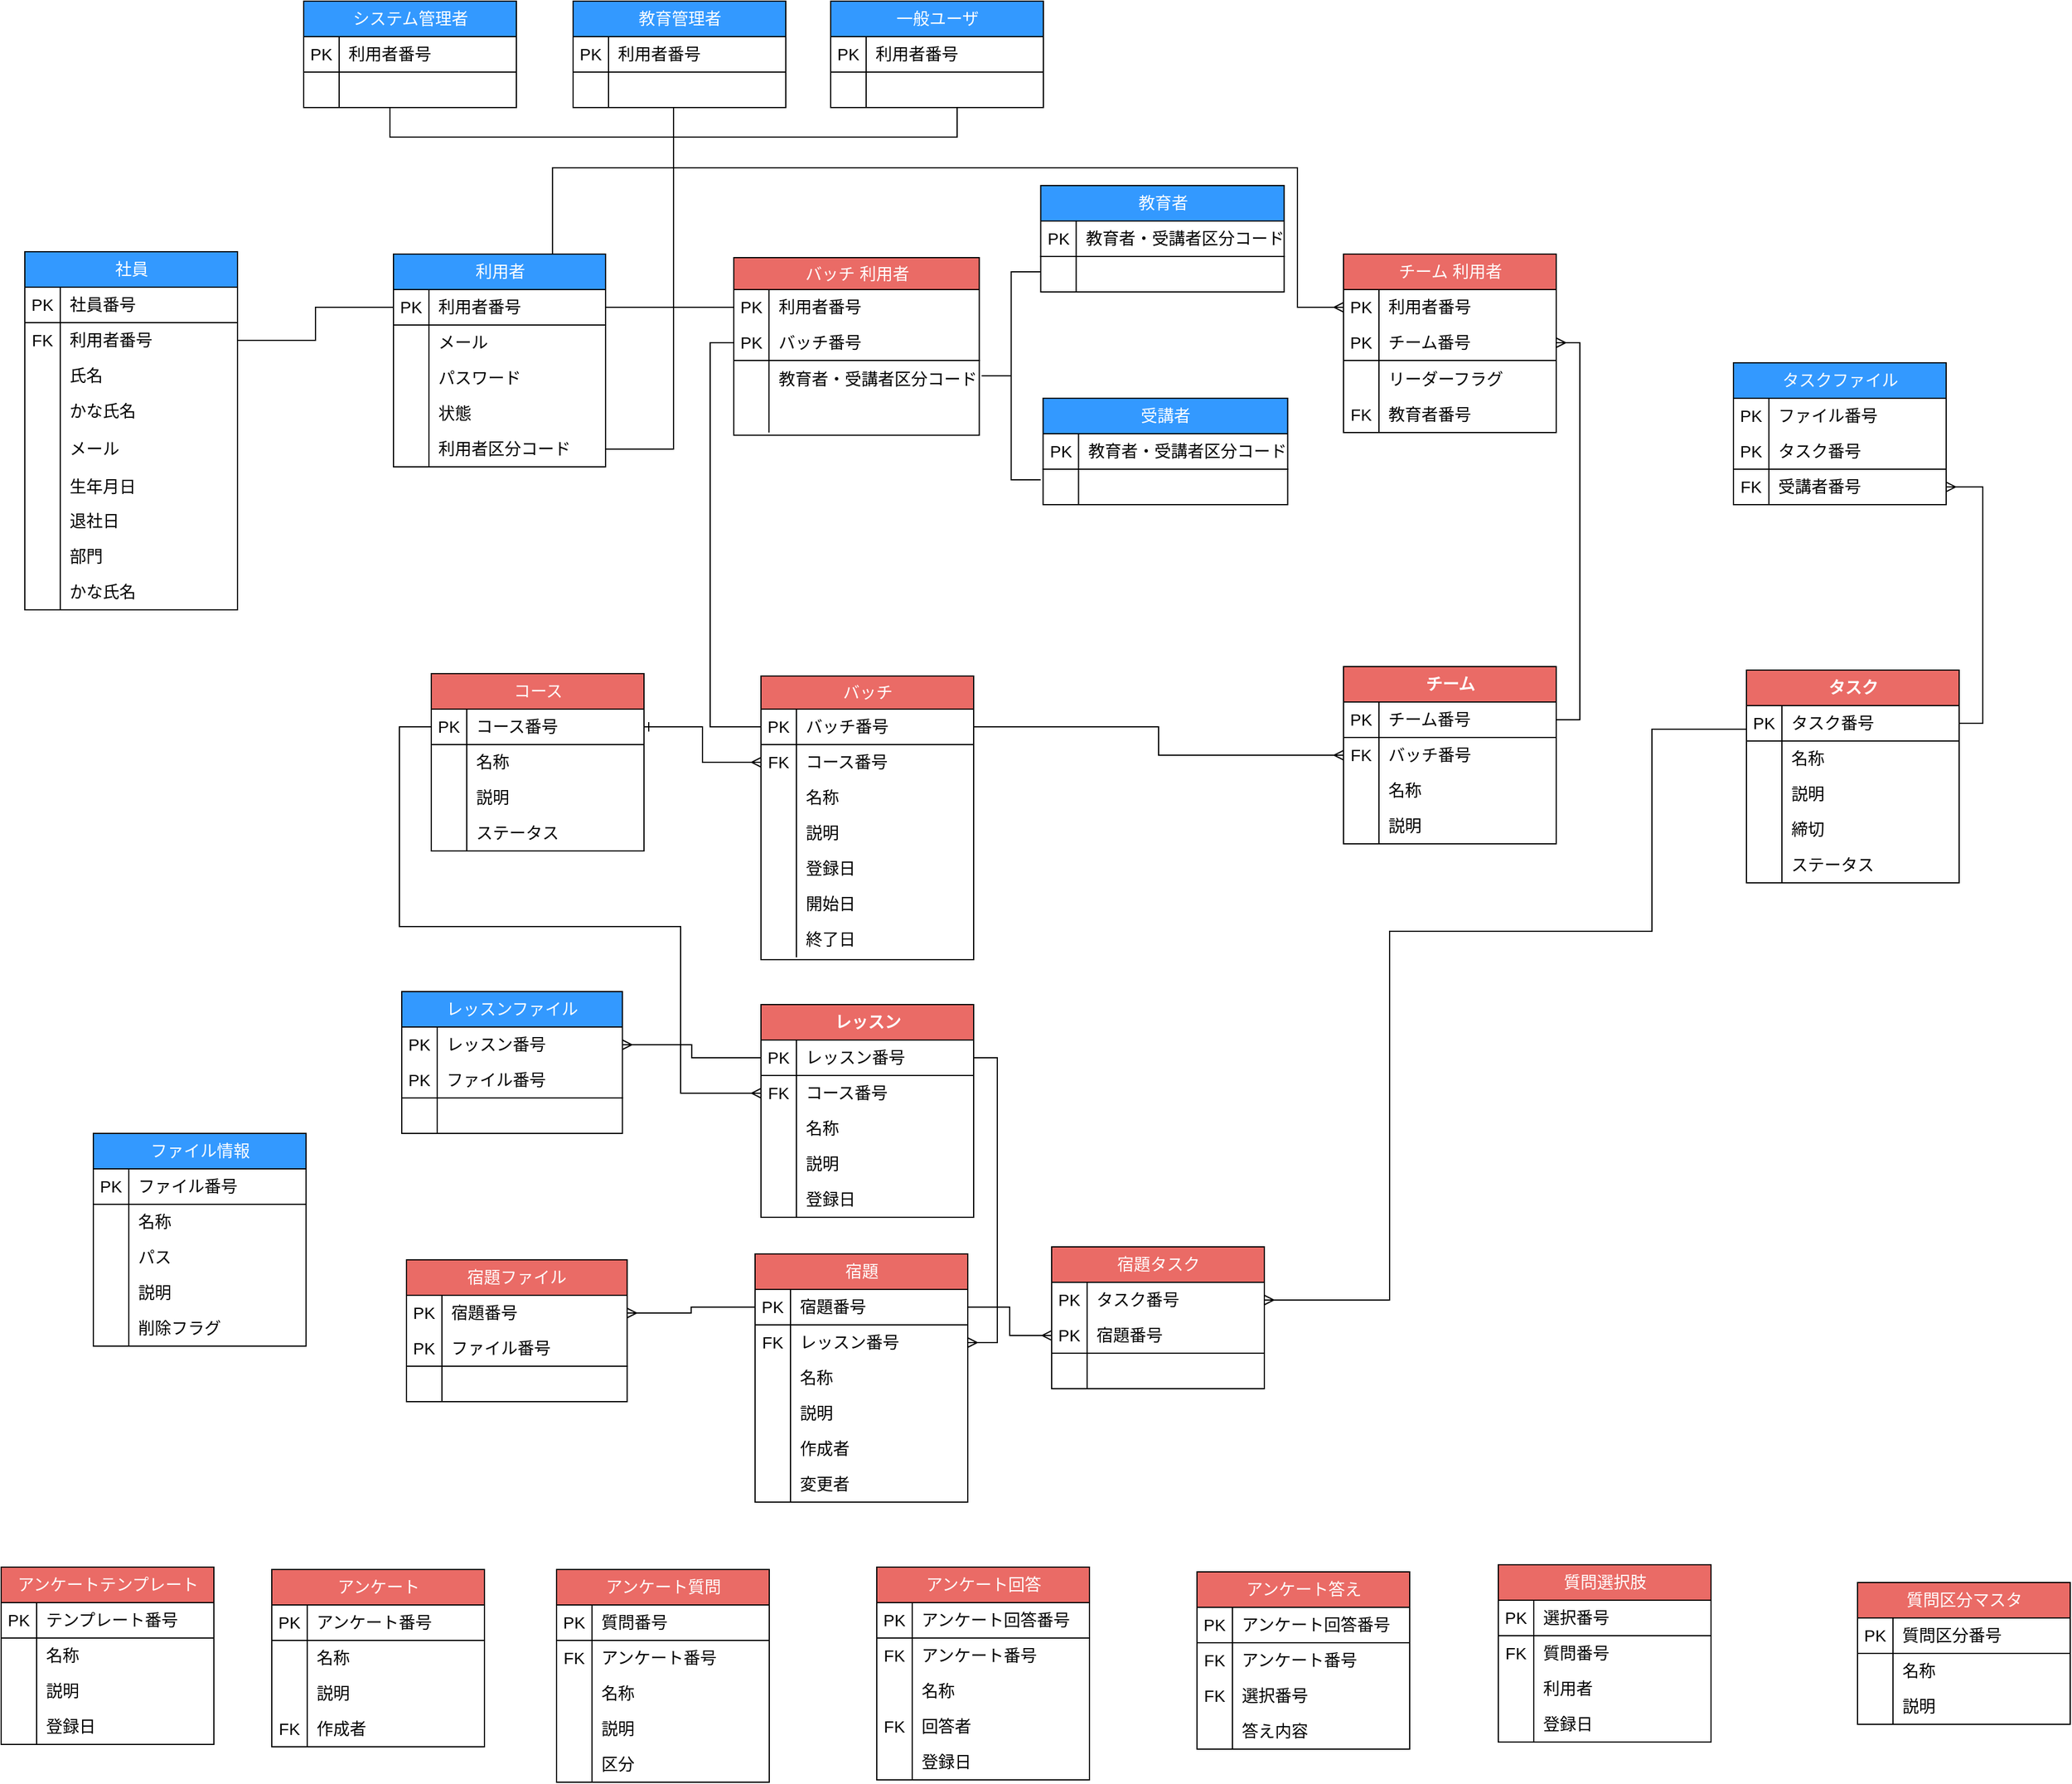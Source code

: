 <mxfile version="22.1.4" type="github">
  <diagram name="Trang-1" id="X79Ox1DuiPso4oo0BL1V">
    <mxGraphModel dx="1434" dy="761" grid="0" gridSize="10" guides="1" tooltips="1" connect="1" arrows="0" fold="1" page="1" pageScale="1" pageWidth="2336" pageHeight="1654" background="#FFFFFF" math="0" shadow="0">
      <root>
        <mxCell id="0" />
        <mxCell id="1" parent="0" />
        <mxCell id="NmTJ-leTnUmGJCFdobAK-91" value="&lt;font style=&quot;font-weight: normal; font-size: 14px;&quot; color=&quot;#ffffff&quot;&gt;利用者&lt;/font&gt;" style="shape=table;startSize=30;container=1;collapsible=1;childLayout=tableLayout;fixedRows=1;rowLines=0;fontStyle=1;align=center;resizeLast=1;html=1;strokeColor=#000000;fillColor=#3399FF;fontSize=14;" parent="1" vertex="1">
          <mxGeometry x="500" y="239" width="179.476" height="180" as="geometry">
            <mxRectangle x="500" y="237" width="65" height="30" as="alternateBounds" />
          </mxGeometry>
        </mxCell>
        <mxCell id="NmTJ-leTnUmGJCFdobAK-92" value="" style="shape=tableRow;horizontal=0;startSize=0;swimlaneHead=0;swimlaneBody=0;fillColor=none;collapsible=0;dropTarget=0;points=[[0,0.5],[1,0.5]];portConstraint=eastwest;top=0;left=0;right=0;bottom=1;strokeColor=#000000;fontColor=#000000;" parent="NmTJ-leTnUmGJCFdobAK-91" vertex="1">
          <mxGeometry y="30" width="179.476" height="30" as="geometry" />
        </mxCell>
        <mxCell id="NmTJ-leTnUmGJCFdobAK-93" value="&lt;font style=&quot;font-weight: normal; font-size: 14px;&quot;&gt;PK&lt;/font&gt;" style="shape=partialRectangle;connectable=0;fillColor=none;top=0;left=0;bottom=0;right=0;fontStyle=1;overflow=hidden;whiteSpace=wrap;html=1;fontColor=#000000;fontSize=14;" parent="NmTJ-leTnUmGJCFdobAK-92" vertex="1">
          <mxGeometry width="30" height="30" as="geometry">
            <mxRectangle width="30" height="30" as="alternateBounds" />
          </mxGeometry>
        </mxCell>
        <mxCell id="NmTJ-leTnUmGJCFdobAK-94" value="&lt;span style=&quot;font-weight: normal; font-size: 14px;&quot;&gt;利用者番号&lt;/span&gt;" style="shape=partialRectangle;connectable=0;fillColor=none;top=0;left=0;bottom=0;right=0;align=left;spacingLeft=6;fontStyle=1;overflow=hidden;whiteSpace=wrap;html=1;fontColor=#000000;fontSize=14;" parent="NmTJ-leTnUmGJCFdobAK-92" vertex="1">
          <mxGeometry x="30" width="149.476" height="30" as="geometry">
            <mxRectangle width="149.476" height="30" as="alternateBounds" />
          </mxGeometry>
        </mxCell>
        <mxCell id="NmTJ-leTnUmGJCFdobAK-95" value="" style="shape=tableRow;horizontal=0;startSize=0;swimlaneHead=0;swimlaneBody=0;fillColor=none;collapsible=0;dropTarget=0;points=[[0,0.5],[1,0.5]];portConstraint=eastwest;top=0;left=0;right=0;bottom=0;fontColor=#000000;" parent="NmTJ-leTnUmGJCFdobAK-91" vertex="1">
          <mxGeometry y="60" width="179.476" height="30" as="geometry" />
        </mxCell>
        <mxCell id="NmTJ-leTnUmGJCFdobAK-96" value="" style="shape=partialRectangle;connectable=0;fillColor=none;top=0;left=0;bottom=0;right=0;editable=1;overflow=hidden;whiteSpace=wrap;html=1;fontSize=14;" parent="NmTJ-leTnUmGJCFdobAK-95" vertex="1">
          <mxGeometry width="30" height="30" as="geometry">
            <mxRectangle width="30" height="30" as="alternateBounds" />
          </mxGeometry>
        </mxCell>
        <mxCell id="NmTJ-leTnUmGJCFdobAK-97" value="メール" style="shape=partialRectangle;connectable=0;fillColor=none;top=0;left=0;bottom=0;right=0;align=left;spacingLeft=6;overflow=hidden;whiteSpace=wrap;html=1;fontColor=#000000;fontSize=14;" parent="NmTJ-leTnUmGJCFdobAK-95" vertex="1">
          <mxGeometry x="30" width="149.476" height="30" as="geometry">
            <mxRectangle width="149.476" height="30" as="alternateBounds" />
          </mxGeometry>
        </mxCell>
        <mxCell id="F38k5SIjmAiFH-sjTczx-1" value="" style="shape=tableRow;horizontal=0;startSize=0;swimlaneHead=0;swimlaneBody=0;fillColor=none;collapsible=0;dropTarget=0;points=[[0,0.5],[1,0.5]];portConstraint=eastwest;top=0;left=0;right=0;bottom=0;fontColor=#000000;" vertex="1" parent="NmTJ-leTnUmGJCFdobAK-91">
          <mxGeometry y="90" width="179.476" height="30" as="geometry" />
        </mxCell>
        <mxCell id="F38k5SIjmAiFH-sjTczx-2" value="" style="shape=partialRectangle;connectable=0;fillColor=none;top=0;left=0;bottom=0;right=0;editable=1;overflow=hidden;whiteSpace=wrap;html=1;fontSize=14;" vertex="1" parent="F38k5SIjmAiFH-sjTczx-1">
          <mxGeometry width="30" height="30" as="geometry">
            <mxRectangle width="30" height="30" as="alternateBounds" />
          </mxGeometry>
        </mxCell>
        <mxCell id="F38k5SIjmAiFH-sjTczx-3" value="パスワード" style="shape=partialRectangle;connectable=0;fillColor=none;top=0;left=0;bottom=0;right=0;align=left;spacingLeft=6;overflow=hidden;whiteSpace=wrap;html=1;fontColor=#000000;fontSize=14;" vertex="1" parent="F38k5SIjmAiFH-sjTczx-1">
          <mxGeometry x="30" width="149.476" height="30" as="geometry">
            <mxRectangle width="149.476" height="30" as="alternateBounds" />
          </mxGeometry>
        </mxCell>
        <mxCell id="NmTJ-leTnUmGJCFdobAK-98" value="" style="shape=tableRow;horizontal=0;startSize=0;swimlaneHead=0;swimlaneBody=0;fillColor=none;collapsible=0;dropTarget=0;points=[[0,0.5],[1,0.5]];portConstraint=eastwest;top=0;left=0;right=0;bottom=0;fontColor=#000000;" parent="NmTJ-leTnUmGJCFdobAK-91" vertex="1">
          <mxGeometry y="120" width="179.476" height="30" as="geometry" />
        </mxCell>
        <mxCell id="NmTJ-leTnUmGJCFdobAK-99" value="" style="shape=partialRectangle;connectable=0;fillColor=none;top=0;left=0;bottom=0;right=0;editable=1;overflow=hidden;whiteSpace=wrap;html=1;fontSize=14;" parent="NmTJ-leTnUmGJCFdobAK-98" vertex="1">
          <mxGeometry width="30" height="30" as="geometry">
            <mxRectangle width="30" height="30" as="alternateBounds" />
          </mxGeometry>
        </mxCell>
        <mxCell id="NmTJ-leTnUmGJCFdobAK-100" value="状態" style="shape=partialRectangle;connectable=0;fillColor=none;top=0;left=0;bottom=0;right=0;align=left;spacingLeft=6;overflow=hidden;whiteSpace=wrap;html=1;fontColor=#000000;fontSize=14;" parent="NmTJ-leTnUmGJCFdobAK-98" vertex="1">
          <mxGeometry x="30" width="149.476" height="30" as="geometry">
            <mxRectangle width="149.476" height="30" as="alternateBounds" />
          </mxGeometry>
        </mxCell>
        <mxCell id="NmTJ-leTnUmGJCFdobAK-101" value="" style="shape=tableRow;horizontal=0;startSize=0;swimlaneHead=0;swimlaneBody=0;fillColor=none;collapsible=0;dropTarget=0;points=[[0,0.5],[1,0.5]];portConstraint=eastwest;top=0;left=0;right=0;bottom=0;fontColor=#000000;" parent="NmTJ-leTnUmGJCFdobAK-91" vertex="1">
          <mxGeometry y="150" width="179.476" height="30" as="geometry" />
        </mxCell>
        <mxCell id="NmTJ-leTnUmGJCFdobAK-102" value="" style="shape=partialRectangle;connectable=0;fillColor=none;top=0;left=0;bottom=0;right=0;editable=1;overflow=hidden;whiteSpace=wrap;html=1;fontSize=14;" parent="NmTJ-leTnUmGJCFdobAK-101" vertex="1">
          <mxGeometry width="30" height="30" as="geometry">
            <mxRectangle width="30" height="30" as="alternateBounds" />
          </mxGeometry>
        </mxCell>
        <mxCell id="NmTJ-leTnUmGJCFdobAK-103" value="利用者区分コード" style="shape=partialRectangle;connectable=0;fillColor=none;top=0;left=0;bottom=0;right=0;align=left;spacingLeft=6;overflow=hidden;whiteSpace=wrap;html=1;fontColor=#000000;fontSize=14;" parent="NmTJ-leTnUmGJCFdobAK-101" vertex="1">
          <mxGeometry x="30" width="149.476" height="30" as="geometry">
            <mxRectangle width="149.476" height="30" as="alternateBounds" />
          </mxGeometry>
        </mxCell>
        <mxCell id="NmTJ-leTnUmGJCFdobAK-104" value="&lt;font style=&quot;background-color: rgb(234, 107, 102); font-weight: normal; font-size: 14px;&quot;&gt;コース&lt;/font&gt;" style="shape=table;startSize=30;container=1;collapsible=1;childLayout=tableLayout;fixedRows=1;rowLines=0;fontStyle=1;align=center;resizeLast=1;html=1;strokeColor=#000000;fillColor=#EA6B66;fontColor=#ffffff;fontSize=14;" parent="1" vertex="1">
          <mxGeometry x="532" y="594" width="180" height="150" as="geometry">
            <mxRectangle x="321" y="340" width="65" height="30" as="alternateBounds" />
          </mxGeometry>
        </mxCell>
        <mxCell id="NmTJ-leTnUmGJCFdobAK-105" value="" style="shape=tableRow;horizontal=0;startSize=0;swimlaneHead=0;swimlaneBody=0;fillColor=none;collapsible=0;dropTarget=0;points=[[0,0.5],[1,0.5]];portConstraint=eastwest;top=0;left=0;right=0;bottom=1;strokeColor=#000000;fontColor=#ffffff;" parent="NmTJ-leTnUmGJCFdobAK-104" vertex="1">
          <mxGeometry y="30" width="180" height="30" as="geometry" />
        </mxCell>
        <mxCell id="NmTJ-leTnUmGJCFdobAK-106" value="&lt;font style=&quot;font-size: 14px;&quot;&gt;PK&lt;/font&gt;" style="shape=partialRectangle;connectable=0;fillColor=none;top=0;left=0;bottom=0;right=0;fontStyle=0;overflow=hidden;whiteSpace=wrap;html=1;fontColor=#000000;fontSize=14;" parent="NmTJ-leTnUmGJCFdobAK-105" vertex="1">
          <mxGeometry width="30" height="30" as="geometry">
            <mxRectangle width="30" height="30" as="alternateBounds" />
          </mxGeometry>
        </mxCell>
        <mxCell id="NmTJ-leTnUmGJCFdobAK-107" value="&lt;span style=&quot;font-weight: normal; font-size: 14px;&quot;&gt;コース番号&lt;/span&gt;&lt;span data-lucid-content=&quot;{&amp;quot;t&amp;quot;:&amp;quot;コースID&amp;quot;,&amp;quot;m&amp;quot;:[{&amp;quot;s&amp;quot;:0,&amp;quot;n&amp;quot;:&amp;quot;c&amp;quot;,&amp;quot;v&amp;quot;:&amp;quot;#333333ff&amp;quot;,&amp;quot;e&amp;quot;:5},{&amp;quot;s&amp;quot;:0,&amp;quot;n&amp;quot;:&amp;quot;fc&amp;quot;,&amp;quot;v&amp;quot;:&amp;quot;Oblique&amp;quot;,&amp;quot;e&amp;quot;:5},{&amp;quot;s&amp;quot;:0,&amp;quot;n&amp;quot;:&amp;quot;fid&amp;quot;,&amp;quot;v&amp;quot;:8,&amp;quot;e&amp;quot;:5},{&amp;quot;s&amp;quot;:0,&amp;quot;n&amp;quot;:&amp;quot;i&amp;quot;,&amp;quot;v&amp;quot;:true,&amp;quot;e&amp;quot;:5}]}&quot; data-lucid-type=&quot;application/vnd.lucid.text&quot; style=&quot;font-size: 14px;&quot;&gt;&lt;/span&gt;" style="shape=partialRectangle;connectable=0;fillColor=none;top=0;left=0;bottom=0;right=0;align=left;spacingLeft=6;fontStyle=1;overflow=hidden;whiteSpace=wrap;html=1;fontColor=#000000;fontSize=14;" parent="NmTJ-leTnUmGJCFdobAK-105" vertex="1">
          <mxGeometry x="30" width="150" height="30" as="geometry">
            <mxRectangle width="150" height="30" as="alternateBounds" />
          </mxGeometry>
        </mxCell>
        <mxCell id="NmTJ-leTnUmGJCFdobAK-108" value="" style="shape=tableRow;horizontal=0;startSize=0;swimlaneHead=0;swimlaneBody=0;fillColor=none;collapsible=0;dropTarget=0;points=[[0,0.5],[1,0.5]];portConstraint=eastwest;top=0;left=0;right=0;bottom=0;" parent="NmTJ-leTnUmGJCFdobAK-104" vertex="1">
          <mxGeometry y="60" width="180" height="30" as="geometry" />
        </mxCell>
        <mxCell id="NmTJ-leTnUmGJCFdobAK-109" value="" style="shape=partialRectangle;connectable=0;fillColor=none;top=0;left=0;bottom=0;right=0;editable=1;overflow=hidden;whiteSpace=wrap;html=1;fontSize=14;" parent="NmTJ-leTnUmGJCFdobAK-108" vertex="1">
          <mxGeometry width="30" height="30" as="geometry">
            <mxRectangle width="30" height="30" as="alternateBounds" />
          </mxGeometry>
        </mxCell>
        <mxCell id="NmTJ-leTnUmGJCFdobAK-110" value="名称" style="shape=partialRectangle;connectable=0;fillColor=none;top=0;left=0;bottom=0;right=0;align=left;spacingLeft=6;overflow=hidden;whiteSpace=wrap;html=1;fontColor=#000000;fontSize=14;" parent="NmTJ-leTnUmGJCFdobAK-108" vertex="1">
          <mxGeometry x="30" width="150" height="30" as="geometry">
            <mxRectangle width="150" height="30" as="alternateBounds" />
          </mxGeometry>
        </mxCell>
        <mxCell id="NmTJ-leTnUmGJCFdobAK-111" value="" style="shape=tableRow;horizontal=0;startSize=0;swimlaneHead=0;swimlaneBody=0;fillColor=none;collapsible=0;dropTarget=0;points=[[0,0.5],[1,0.5]];portConstraint=eastwest;top=0;left=0;right=0;bottom=0;" parent="NmTJ-leTnUmGJCFdobAK-104" vertex="1">
          <mxGeometry y="90" width="180" height="30" as="geometry" />
        </mxCell>
        <mxCell id="NmTJ-leTnUmGJCFdobAK-112" value="" style="shape=partialRectangle;connectable=0;fillColor=none;top=0;left=0;bottom=0;right=0;editable=1;overflow=hidden;whiteSpace=wrap;html=1;fontSize=14;" parent="NmTJ-leTnUmGJCFdobAK-111" vertex="1">
          <mxGeometry width="30" height="30" as="geometry">
            <mxRectangle width="30" height="30" as="alternateBounds" />
          </mxGeometry>
        </mxCell>
        <mxCell id="NmTJ-leTnUmGJCFdobAK-113" value="説明" style="shape=partialRectangle;connectable=0;fillColor=none;top=0;left=0;bottom=0;right=0;align=left;spacingLeft=6;overflow=hidden;whiteSpace=wrap;html=1;fontColor=#000000;fontSize=14;" parent="NmTJ-leTnUmGJCFdobAK-111" vertex="1">
          <mxGeometry x="30" width="150" height="30" as="geometry">
            <mxRectangle width="150" height="30" as="alternateBounds" />
          </mxGeometry>
        </mxCell>
        <mxCell id="NmTJ-leTnUmGJCFdobAK-114" value="" style="shape=tableRow;horizontal=0;startSize=0;swimlaneHead=0;swimlaneBody=0;fillColor=none;collapsible=0;dropTarget=0;points=[[0,0.5],[1,0.5]];portConstraint=eastwest;top=0;left=0;right=0;bottom=0;" parent="NmTJ-leTnUmGJCFdobAK-104" vertex="1">
          <mxGeometry y="120" width="180" height="30" as="geometry" />
        </mxCell>
        <mxCell id="NmTJ-leTnUmGJCFdobAK-115" value="" style="shape=partialRectangle;connectable=0;fillColor=none;top=0;left=0;bottom=0;right=0;editable=1;overflow=hidden;whiteSpace=wrap;html=1;fontColor=#ffffff;fontSize=14;" parent="NmTJ-leTnUmGJCFdobAK-114" vertex="1">
          <mxGeometry width="30" height="30" as="geometry">
            <mxRectangle width="30" height="30" as="alternateBounds" />
          </mxGeometry>
        </mxCell>
        <mxCell id="NmTJ-leTnUmGJCFdobAK-116" value="ステータス" style="shape=partialRectangle;connectable=0;fillColor=none;top=0;left=0;bottom=0;right=0;align=left;spacingLeft=6;overflow=hidden;whiteSpace=wrap;html=1;fontColor=#000000;fontSize=14;" parent="NmTJ-leTnUmGJCFdobAK-114" vertex="1">
          <mxGeometry x="30" width="150" height="30" as="geometry">
            <mxRectangle width="150" height="30" as="alternateBounds" />
          </mxGeometry>
        </mxCell>
        <mxCell id="NmTJ-leTnUmGJCFdobAK-117" value="&lt;font style=&quot;font-weight: normal; font-size: 14px;&quot; color=&quot;#ffffff&quot;&gt;バッチ&lt;/font&gt;" style="shape=table;startSize=28;container=1;collapsible=1;childLayout=tableLayout;fixedRows=1;rowLines=0;fontStyle=1;align=center;resizeLast=1;html=1;strokeColor=#000000;fillColor=#EA6B66;fontSize=14;" parent="1" vertex="1">
          <mxGeometry x="811" y="596" width="180" height="240" as="geometry">
            <mxRectangle x="321" y="340" width="65" height="30" as="alternateBounds" />
          </mxGeometry>
        </mxCell>
        <mxCell id="NmTJ-leTnUmGJCFdobAK-118" value="" style="shape=tableRow;horizontal=0;startSize=0;swimlaneHead=0;swimlaneBody=0;fillColor=none;collapsible=0;dropTarget=0;points=[[0,0.5],[1,0.5]];portConstraint=eastwest;top=0;left=0;right=0;bottom=1;strokeColor=#000000;fontColor=#ffffff;" parent="NmTJ-leTnUmGJCFdobAK-117" vertex="1">
          <mxGeometry y="28" width="180" height="30" as="geometry" />
        </mxCell>
        <mxCell id="NmTJ-leTnUmGJCFdobAK-119" value="&lt;font style=&quot;font-size: 14px;&quot;&gt;PK&lt;/font&gt;" style="shape=partialRectangle;connectable=0;fillColor=none;top=0;left=0;bottom=0;right=0;fontStyle=0;overflow=hidden;whiteSpace=wrap;html=1;fontColor=#000000;fontSize=14;" parent="NmTJ-leTnUmGJCFdobAK-118" vertex="1">
          <mxGeometry width="30" height="30" as="geometry">
            <mxRectangle width="30" height="30" as="alternateBounds" />
          </mxGeometry>
        </mxCell>
        <mxCell id="NmTJ-leTnUmGJCFdobAK-120" value="&lt;span style=&quot;font-weight: normal; font-size: 14px;&quot;&gt;バッチ番号&lt;/span&gt;&lt;span data-lucid-content=&quot;{&amp;quot;t&amp;quot;:&amp;quot;コースID&amp;quot;,&amp;quot;m&amp;quot;:[{&amp;quot;s&amp;quot;:0,&amp;quot;n&amp;quot;:&amp;quot;c&amp;quot;,&amp;quot;v&amp;quot;:&amp;quot;#333333ff&amp;quot;,&amp;quot;e&amp;quot;:5},{&amp;quot;s&amp;quot;:0,&amp;quot;n&amp;quot;:&amp;quot;fc&amp;quot;,&amp;quot;v&amp;quot;:&amp;quot;Oblique&amp;quot;,&amp;quot;e&amp;quot;:5},{&amp;quot;s&amp;quot;:0,&amp;quot;n&amp;quot;:&amp;quot;fid&amp;quot;,&amp;quot;v&amp;quot;:8,&amp;quot;e&amp;quot;:5},{&amp;quot;s&amp;quot;:0,&amp;quot;n&amp;quot;:&amp;quot;i&amp;quot;,&amp;quot;v&amp;quot;:true,&amp;quot;e&amp;quot;:5}]}&quot; data-lucid-type=&quot;application/vnd.lucid.text&quot; style=&quot;font-size: 14px;&quot;&gt;&lt;/span&gt;" style="shape=partialRectangle;connectable=0;fillColor=none;top=0;left=0;bottom=0;right=0;align=left;spacingLeft=6;fontStyle=1;overflow=hidden;whiteSpace=wrap;html=1;fontColor=#000000;fontSize=14;" parent="NmTJ-leTnUmGJCFdobAK-118" vertex="1">
          <mxGeometry x="30" width="150" height="30" as="geometry">
            <mxRectangle width="150" height="30" as="alternateBounds" />
          </mxGeometry>
        </mxCell>
        <mxCell id="NmTJ-leTnUmGJCFdobAK-121" value="" style="shape=tableRow;horizontal=0;startSize=0;swimlaneHead=0;swimlaneBody=0;fillColor=none;collapsible=0;dropTarget=0;points=[[0,0.5],[1,0.5]];portConstraint=eastwest;top=0;left=0;right=0;bottom=0;" parent="NmTJ-leTnUmGJCFdobAK-117" vertex="1">
          <mxGeometry y="58" width="180" height="30" as="geometry" />
        </mxCell>
        <mxCell id="NmTJ-leTnUmGJCFdobAK-122" value="FK" style="shape=partialRectangle;connectable=0;fillColor=none;top=0;left=0;bottom=0;right=0;editable=1;overflow=hidden;whiteSpace=wrap;html=1;fontSize=14;" parent="NmTJ-leTnUmGJCFdobAK-121" vertex="1">
          <mxGeometry width="30" height="30" as="geometry">
            <mxRectangle width="30" height="30" as="alternateBounds" />
          </mxGeometry>
        </mxCell>
        <mxCell id="NmTJ-leTnUmGJCFdobAK-123" value="コース番号" style="shape=partialRectangle;connectable=0;fillColor=none;top=0;left=0;bottom=0;right=0;align=left;spacingLeft=6;overflow=hidden;whiteSpace=wrap;html=1;fontColor=#000000;fontSize=14;" parent="NmTJ-leTnUmGJCFdobAK-121" vertex="1">
          <mxGeometry x="30" width="150" height="30" as="geometry">
            <mxRectangle width="150" height="30" as="alternateBounds" />
          </mxGeometry>
        </mxCell>
        <mxCell id="Ry9QWF9dIS9Fo0e99qNZ-1" value="" style="shape=tableRow;horizontal=0;startSize=0;swimlaneHead=0;swimlaneBody=0;fillColor=none;collapsible=0;dropTarget=0;points=[[0,0.5],[1,0.5]];portConstraint=eastwest;top=0;left=0;right=0;bottom=0;" parent="NmTJ-leTnUmGJCFdobAK-117" vertex="1">
          <mxGeometry y="88" width="180" height="30" as="geometry" />
        </mxCell>
        <mxCell id="Ry9QWF9dIS9Fo0e99qNZ-2" value="" style="shape=partialRectangle;connectable=0;fillColor=none;top=0;left=0;bottom=0;right=0;editable=1;overflow=hidden;whiteSpace=wrap;html=1;fontSize=14;" parent="Ry9QWF9dIS9Fo0e99qNZ-1" vertex="1">
          <mxGeometry width="30" height="30" as="geometry">
            <mxRectangle width="30" height="30" as="alternateBounds" />
          </mxGeometry>
        </mxCell>
        <mxCell id="Ry9QWF9dIS9Fo0e99qNZ-3" value="名称" style="shape=partialRectangle;connectable=0;fillColor=none;top=0;left=0;bottom=0;right=0;align=left;spacingLeft=6;overflow=hidden;whiteSpace=wrap;html=1;fontColor=#000000;fontSize=14;" parent="Ry9QWF9dIS9Fo0e99qNZ-1" vertex="1">
          <mxGeometry x="30" width="150" height="30" as="geometry">
            <mxRectangle width="150" height="30" as="alternateBounds" />
          </mxGeometry>
        </mxCell>
        <mxCell id="NmTJ-leTnUmGJCFdobAK-124" value="" style="shape=tableRow;horizontal=0;startSize=0;swimlaneHead=0;swimlaneBody=0;fillColor=none;collapsible=0;dropTarget=0;points=[[0,0.5],[1,0.5]];portConstraint=eastwest;top=0;left=0;right=0;bottom=0;" parent="NmTJ-leTnUmGJCFdobAK-117" vertex="1">
          <mxGeometry y="118" width="180" height="30" as="geometry" />
        </mxCell>
        <mxCell id="NmTJ-leTnUmGJCFdobAK-125" value="" style="shape=partialRectangle;connectable=0;fillColor=none;top=0;left=0;bottom=0;right=0;editable=1;overflow=hidden;whiteSpace=wrap;html=1;fontSize=14;" parent="NmTJ-leTnUmGJCFdobAK-124" vertex="1">
          <mxGeometry width="30" height="30" as="geometry">
            <mxRectangle width="30" height="30" as="alternateBounds" />
          </mxGeometry>
        </mxCell>
        <mxCell id="NmTJ-leTnUmGJCFdobAK-126" value="説明" style="shape=partialRectangle;connectable=0;fillColor=none;top=0;left=0;bottom=0;right=0;align=left;spacingLeft=6;overflow=hidden;whiteSpace=wrap;html=1;fontColor=#000000;fontSize=14;" parent="NmTJ-leTnUmGJCFdobAK-124" vertex="1">
          <mxGeometry x="30" width="150" height="30" as="geometry">
            <mxRectangle width="150" height="30" as="alternateBounds" />
          </mxGeometry>
        </mxCell>
        <mxCell id="NmTJ-leTnUmGJCFdobAK-127" value="" style="shape=tableRow;horizontal=0;startSize=0;swimlaneHead=0;swimlaneBody=0;fillColor=none;collapsible=0;dropTarget=0;points=[[0,0.5],[1,0.5]];portConstraint=eastwest;top=0;left=0;right=0;bottom=0;" parent="NmTJ-leTnUmGJCFdobAK-117" vertex="1">
          <mxGeometry y="148" width="180" height="30" as="geometry" />
        </mxCell>
        <mxCell id="NmTJ-leTnUmGJCFdobAK-128" value="" style="shape=partialRectangle;connectable=0;fillColor=none;top=0;left=0;bottom=0;right=0;editable=1;overflow=hidden;whiteSpace=wrap;html=1;fontColor=#ffffff;fontSize=14;" parent="NmTJ-leTnUmGJCFdobAK-127" vertex="1">
          <mxGeometry width="30" height="30" as="geometry">
            <mxRectangle width="30" height="30" as="alternateBounds" />
          </mxGeometry>
        </mxCell>
        <mxCell id="NmTJ-leTnUmGJCFdobAK-129" value="登録日" style="shape=partialRectangle;connectable=0;fillColor=none;top=0;left=0;bottom=0;right=0;align=left;spacingLeft=6;overflow=hidden;whiteSpace=wrap;html=1;fontColor=#000000;fontSize=14;" parent="NmTJ-leTnUmGJCFdobAK-127" vertex="1">
          <mxGeometry x="30" width="150" height="30" as="geometry">
            <mxRectangle width="150" height="30" as="alternateBounds" />
          </mxGeometry>
        </mxCell>
        <mxCell id="NmTJ-leTnUmGJCFdobAK-156" style="shape=tableRow;horizontal=0;startSize=0;swimlaneHead=0;swimlaneBody=0;fillColor=none;collapsible=0;dropTarget=0;points=[[0,0.5],[1,0.5]];portConstraint=eastwest;top=0;left=0;right=0;bottom=0;" parent="NmTJ-leTnUmGJCFdobAK-117" vertex="1">
          <mxGeometry y="178" width="180" height="30" as="geometry" />
        </mxCell>
        <mxCell id="NmTJ-leTnUmGJCFdobAK-157" style="shape=partialRectangle;connectable=0;fillColor=none;top=0;left=0;bottom=0;right=0;editable=1;overflow=hidden;whiteSpace=wrap;html=1;fontColor=#ffffff;fontSize=14;" parent="NmTJ-leTnUmGJCFdobAK-156" vertex="1">
          <mxGeometry width="30" height="30" as="geometry">
            <mxRectangle width="30" height="30" as="alternateBounds" />
          </mxGeometry>
        </mxCell>
        <mxCell id="NmTJ-leTnUmGJCFdobAK-158" value="開始日" style="shape=partialRectangle;connectable=0;fillColor=none;top=0;left=0;bottom=0;right=0;align=left;spacingLeft=6;overflow=hidden;whiteSpace=wrap;html=1;fontColor=#000000;fontSize=14;" parent="NmTJ-leTnUmGJCFdobAK-156" vertex="1">
          <mxGeometry x="30" width="150" height="30" as="geometry">
            <mxRectangle width="150" height="30" as="alternateBounds" />
          </mxGeometry>
        </mxCell>
        <mxCell id="NmTJ-leTnUmGJCFdobAK-159" style="shape=tableRow;horizontal=0;startSize=0;swimlaneHead=0;swimlaneBody=0;fillColor=none;collapsible=0;dropTarget=0;points=[[0,0.5],[1,0.5]];portConstraint=eastwest;top=0;left=0;right=0;bottom=0;" parent="NmTJ-leTnUmGJCFdobAK-117" vertex="1">
          <mxGeometry y="208" width="180" height="30" as="geometry" />
        </mxCell>
        <mxCell id="NmTJ-leTnUmGJCFdobAK-160" style="shape=partialRectangle;connectable=0;fillColor=none;top=0;left=0;bottom=0;right=0;editable=1;overflow=hidden;whiteSpace=wrap;html=1;fontColor=#ffffff;fontSize=14;" parent="NmTJ-leTnUmGJCFdobAK-159" vertex="1">
          <mxGeometry width="30" height="30" as="geometry">
            <mxRectangle width="30" height="30" as="alternateBounds" />
          </mxGeometry>
        </mxCell>
        <mxCell id="NmTJ-leTnUmGJCFdobAK-161" value="終了日" style="shape=partialRectangle;connectable=0;fillColor=none;top=0;left=0;bottom=0;right=0;align=left;spacingLeft=6;overflow=hidden;whiteSpace=wrap;html=1;fontColor=#000000;fontSize=14;" parent="NmTJ-leTnUmGJCFdobAK-159" vertex="1">
          <mxGeometry x="30" width="150" height="30" as="geometry">
            <mxRectangle width="150" height="30" as="alternateBounds" />
          </mxGeometry>
        </mxCell>
        <mxCell id="NmTJ-leTnUmGJCFdobAK-130" value="&lt;font color=&quot;#ffffff&quot; style=&quot;font-size: 14px;&quot;&gt;チーム&lt;/font&gt;" style="shape=table;startSize=30;container=1;collapsible=1;childLayout=tableLayout;fixedRows=1;rowLines=0;fontStyle=1;align=center;resizeLast=1;html=1;strokeColor=#000000;fillColor=#EA6B66;fontSize=14;" parent="1" vertex="1">
          <mxGeometry x="1304" y="588" width="180" height="150" as="geometry">
            <mxRectangle x="321" y="340" width="65" height="30" as="alternateBounds" />
          </mxGeometry>
        </mxCell>
        <mxCell id="NmTJ-leTnUmGJCFdobAK-131" value="" style="shape=tableRow;horizontal=0;startSize=0;swimlaneHead=0;swimlaneBody=0;fillColor=none;collapsible=0;dropTarget=0;points=[[0,0.5],[1,0.5]];portConstraint=eastwest;top=0;left=0;right=0;bottom=1;strokeColor=#000000;fontColor=#ffffff;" parent="NmTJ-leTnUmGJCFdobAK-130" vertex="1">
          <mxGeometry y="30" width="180" height="30" as="geometry" />
        </mxCell>
        <mxCell id="NmTJ-leTnUmGJCFdobAK-132" value="&lt;font style=&quot;font-size: 14px;&quot;&gt;PK&lt;/font&gt;" style="shape=partialRectangle;connectable=0;fillColor=none;top=0;left=0;bottom=0;right=0;fontStyle=0;overflow=hidden;whiteSpace=wrap;html=1;fontColor=#000000;fontSize=14;" parent="NmTJ-leTnUmGJCFdobAK-131" vertex="1">
          <mxGeometry width="30" height="30" as="geometry">
            <mxRectangle width="30" height="30" as="alternateBounds" />
          </mxGeometry>
        </mxCell>
        <mxCell id="NmTJ-leTnUmGJCFdobAK-133" value="&lt;span style=&quot;font-weight: normal; font-size: 14px;&quot;&gt;チーム番号&lt;/span&gt;&lt;span data-lucid-content=&quot;{&amp;quot;t&amp;quot;:&amp;quot;コースID&amp;quot;,&amp;quot;m&amp;quot;:[{&amp;quot;s&amp;quot;:0,&amp;quot;n&amp;quot;:&amp;quot;c&amp;quot;,&amp;quot;v&amp;quot;:&amp;quot;#333333ff&amp;quot;,&amp;quot;e&amp;quot;:5},{&amp;quot;s&amp;quot;:0,&amp;quot;n&amp;quot;:&amp;quot;fc&amp;quot;,&amp;quot;v&amp;quot;:&amp;quot;Oblique&amp;quot;,&amp;quot;e&amp;quot;:5},{&amp;quot;s&amp;quot;:0,&amp;quot;n&amp;quot;:&amp;quot;fid&amp;quot;,&amp;quot;v&amp;quot;:8,&amp;quot;e&amp;quot;:5},{&amp;quot;s&amp;quot;:0,&amp;quot;n&amp;quot;:&amp;quot;i&amp;quot;,&amp;quot;v&amp;quot;:true,&amp;quot;e&amp;quot;:5}]}&quot; data-lucid-type=&quot;application/vnd.lucid.text&quot; style=&quot;font-size: 14px;&quot;&gt;&lt;/span&gt;" style="shape=partialRectangle;connectable=0;fillColor=none;top=0;left=0;bottom=0;right=0;align=left;spacingLeft=6;fontStyle=1;overflow=hidden;whiteSpace=wrap;html=1;fontColor=#000000;fontSize=14;" parent="NmTJ-leTnUmGJCFdobAK-131" vertex="1">
          <mxGeometry x="30" width="150" height="30" as="geometry">
            <mxRectangle width="150" height="30" as="alternateBounds" />
          </mxGeometry>
        </mxCell>
        <mxCell id="NmTJ-leTnUmGJCFdobAK-140" value="" style="shape=tableRow;horizontal=0;startSize=0;swimlaneHead=0;swimlaneBody=0;fillColor=none;collapsible=0;dropTarget=0;points=[[0,0.5],[1,0.5]];portConstraint=eastwest;top=0;left=0;right=0;bottom=0;" parent="NmTJ-leTnUmGJCFdobAK-130" vertex="1">
          <mxGeometry y="60" width="180" height="30" as="geometry" />
        </mxCell>
        <mxCell id="NmTJ-leTnUmGJCFdobAK-141" value="FK" style="shape=partialRectangle;connectable=0;fillColor=none;top=0;left=0;bottom=0;right=0;editable=1;overflow=hidden;whiteSpace=wrap;html=1;fontSize=14;" parent="NmTJ-leTnUmGJCFdobAK-140" vertex="1">
          <mxGeometry width="30" height="30" as="geometry">
            <mxRectangle width="30" height="30" as="alternateBounds" />
          </mxGeometry>
        </mxCell>
        <mxCell id="NmTJ-leTnUmGJCFdobAK-142" value="バッチ番号" style="shape=partialRectangle;connectable=0;fillColor=none;top=0;left=0;bottom=0;right=0;align=left;spacingLeft=6;overflow=hidden;whiteSpace=wrap;html=1;fontColor=#000000;fontSize=14;" parent="NmTJ-leTnUmGJCFdobAK-140" vertex="1">
          <mxGeometry x="30" width="150" height="30" as="geometry">
            <mxRectangle width="150" height="30" as="alternateBounds" />
          </mxGeometry>
        </mxCell>
        <mxCell id="NmTJ-leTnUmGJCFdobAK-134" value="" style="shape=tableRow;horizontal=0;startSize=0;swimlaneHead=0;swimlaneBody=0;fillColor=none;collapsible=0;dropTarget=0;points=[[0,0.5],[1,0.5]];portConstraint=eastwest;top=0;left=0;right=0;bottom=0;" parent="NmTJ-leTnUmGJCFdobAK-130" vertex="1">
          <mxGeometry y="90" width="180" height="30" as="geometry" />
        </mxCell>
        <mxCell id="NmTJ-leTnUmGJCFdobAK-135" value="" style="shape=partialRectangle;connectable=0;fillColor=none;top=0;left=0;bottom=0;right=0;editable=1;overflow=hidden;whiteSpace=wrap;html=1;fontSize=14;" parent="NmTJ-leTnUmGJCFdobAK-134" vertex="1">
          <mxGeometry width="30" height="30" as="geometry">
            <mxRectangle width="30" height="30" as="alternateBounds" />
          </mxGeometry>
        </mxCell>
        <mxCell id="NmTJ-leTnUmGJCFdobAK-136" value="名称" style="shape=partialRectangle;connectable=0;fillColor=none;top=0;left=0;bottom=0;right=0;align=left;spacingLeft=6;overflow=hidden;whiteSpace=wrap;html=1;fontColor=#000000;fontSize=14;" parent="NmTJ-leTnUmGJCFdobAK-134" vertex="1">
          <mxGeometry x="30" width="150" height="30" as="geometry">
            <mxRectangle width="150" height="30" as="alternateBounds" />
          </mxGeometry>
        </mxCell>
        <mxCell id="NmTJ-leTnUmGJCFdobAK-137" value="" style="shape=tableRow;horizontal=0;startSize=0;swimlaneHead=0;swimlaneBody=0;fillColor=none;collapsible=0;dropTarget=0;points=[[0,0.5],[1,0.5]];portConstraint=eastwest;top=0;left=0;right=0;bottom=0;" parent="NmTJ-leTnUmGJCFdobAK-130" vertex="1">
          <mxGeometry y="120" width="180" height="30" as="geometry" />
        </mxCell>
        <mxCell id="NmTJ-leTnUmGJCFdobAK-138" value="" style="shape=partialRectangle;connectable=0;fillColor=none;top=0;left=0;bottom=0;right=0;editable=1;overflow=hidden;whiteSpace=wrap;html=1;fontSize=14;" parent="NmTJ-leTnUmGJCFdobAK-137" vertex="1">
          <mxGeometry width="30" height="30" as="geometry">
            <mxRectangle width="30" height="30" as="alternateBounds" />
          </mxGeometry>
        </mxCell>
        <mxCell id="NmTJ-leTnUmGJCFdobAK-139" value="説明" style="shape=partialRectangle;connectable=0;fillColor=none;top=0;left=0;bottom=0;right=0;align=left;spacingLeft=6;overflow=hidden;whiteSpace=wrap;html=1;fontColor=#000000;fontSize=14;" parent="NmTJ-leTnUmGJCFdobAK-137" vertex="1">
          <mxGeometry x="30" width="150" height="30" as="geometry">
            <mxRectangle width="150" height="30" as="alternateBounds" />
          </mxGeometry>
        </mxCell>
        <mxCell id="NmTJ-leTnUmGJCFdobAK-143" value="&lt;font color=&quot;#ffffff&quot; style=&quot;font-size: 14px;&quot;&gt;タスク&lt;/font&gt;" style="shape=table;startSize=30;container=1;collapsible=1;childLayout=tableLayout;fixedRows=1;rowLines=0;fontStyle=1;align=center;resizeLast=1;html=1;strokeColor=#000000;fillColor=#EA6B66;fontSize=14;" parent="1" vertex="1">
          <mxGeometry x="1645" y="591" width="180" height="180" as="geometry">
            <mxRectangle x="321" y="340" width="65" height="30" as="alternateBounds" />
          </mxGeometry>
        </mxCell>
        <mxCell id="NmTJ-leTnUmGJCFdobAK-144" value="" style="shape=tableRow;horizontal=0;startSize=0;swimlaneHead=0;swimlaneBody=0;fillColor=none;collapsible=0;dropTarget=0;points=[[0,0.5],[1,0.5]];portConstraint=eastwest;top=0;left=0;right=0;bottom=1;strokeColor=#000000;fontColor=#ffffff;" parent="NmTJ-leTnUmGJCFdobAK-143" vertex="1">
          <mxGeometry y="30" width="180" height="30" as="geometry" />
        </mxCell>
        <mxCell id="NmTJ-leTnUmGJCFdobAK-145" value="&lt;font style=&quot;font-weight: normal; font-size: 14px;&quot;&gt;PK&lt;/font&gt;" style="shape=partialRectangle;connectable=0;fillColor=none;top=0;left=0;bottom=0;right=0;fontStyle=1;overflow=hidden;whiteSpace=wrap;html=1;fontColor=#000000;fontSize=14;" parent="NmTJ-leTnUmGJCFdobAK-144" vertex="1">
          <mxGeometry width="30" height="30" as="geometry">
            <mxRectangle width="30" height="30" as="alternateBounds" />
          </mxGeometry>
        </mxCell>
        <mxCell id="NmTJ-leTnUmGJCFdobAK-146" value="&lt;span style=&quot;font-weight: normal; font-size: 14px;&quot;&gt;タスク番号&lt;/span&gt;&lt;span data-lucid-content=&quot;{&amp;quot;t&amp;quot;:&amp;quot;コースID&amp;quot;,&amp;quot;m&amp;quot;:[{&amp;quot;s&amp;quot;:0,&amp;quot;n&amp;quot;:&amp;quot;c&amp;quot;,&amp;quot;v&amp;quot;:&amp;quot;#333333ff&amp;quot;,&amp;quot;e&amp;quot;:5},{&amp;quot;s&amp;quot;:0,&amp;quot;n&amp;quot;:&amp;quot;fc&amp;quot;,&amp;quot;v&amp;quot;:&amp;quot;Oblique&amp;quot;,&amp;quot;e&amp;quot;:5},{&amp;quot;s&amp;quot;:0,&amp;quot;n&amp;quot;:&amp;quot;fid&amp;quot;,&amp;quot;v&amp;quot;:8,&amp;quot;e&amp;quot;:5},{&amp;quot;s&amp;quot;:0,&amp;quot;n&amp;quot;:&amp;quot;i&amp;quot;,&amp;quot;v&amp;quot;:true,&amp;quot;e&amp;quot;:5}]}&quot; data-lucid-type=&quot;application/vnd.lucid.text&quot; style=&quot;font-size: 14px;&quot;&gt;&lt;/span&gt;" style="shape=partialRectangle;connectable=0;fillColor=none;top=0;left=0;bottom=0;right=0;align=left;spacingLeft=6;fontStyle=1;overflow=hidden;whiteSpace=wrap;html=1;fontColor=#000000;fontSize=14;" parent="NmTJ-leTnUmGJCFdobAK-144" vertex="1">
          <mxGeometry x="30" width="150" height="30" as="geometry">
            <mxRectangle width="150" height="30" as="alternateBounds" />
          </mxGeometry>
        </mxCell>
        <mxCell id="NmTJ-leTnUmGJCFdobAK-147" value="" style="shape=tableRow;horizontal=0;startSize=0;swimlaneHead=0;swimlaneBody=0;fillColor=none;collapsible=0;dropTarget=0;points=[[0,0.5],[1,0.5]];portConstraint=eastwest;top=0;left=0;right=0;bottom=0;" parent="NmTJ-leTnUmGJCFdobAK-143" vertex="1">
          <mxGeometry y="60" width="180" height="30" as="geometry" />
        </mxCell>
        <mxCell id="NmTJ-leTnUmGJCFdobAK-148" value="" style="shape=partialRectangle;connectable=0;fillColor=none;top=0;left=0;bottom=0;right=0;editable=1;overflow=hidden;whiteSpace=wrap;html=1;fontSize=14;" parent="NmTJ-leTnUmGJCFdobAK-147" vertex="1">
          <mxGeometry width="30" height="30" as="geometry">
            <mxRectangle width="30" height="30" as="alternateBounds" />
          </mxGeometry>
        </mxCell>
        <mxCell id="NmTJ-leTnUmGJCFdobAK-149" value="名称" style="shape=partialRectangle;connectable=0;fillColor=none;top=0;left=0;bottom=0;right=0;align=left;spacingLeft=6;overflow=hidden;whiteSpace=wrap;html=1;fontColor=#000000;fontSize=14;" parent="NmTJ-leTnUmGJCFdobAK-147" vertex="1">
          <mxGeometry x="30" width="150" height="30" as="geometry">
            <mxRectangle width="150" height="30" as="alternateBounds" />
          </mxGeometry>
        </mxCell>
        <mxCell id="NmTJ-leTnUmGJCFdobAK-150" value="" style="shape=tableRow;horizontal=0;startSize=0;swimlaneHead=0;swimlaneBody=0;fillColor=none;collapsible=0;dropTarget=0;points=[[0,0.5],[1,0.5]];portConstraint=eastwest;top=0;left=0;right=0;bottom=0;" parent="NmTJ-leTnUmGJCFdobAK-143" vertex="1">
          <mxGeometry y="90" width="180" height="30" as="geometry" />
        </mxCell>
        <mxCell id="NmTJ-leTnUmGJCFdobAK-151" value="" style="shape=partialRectangle;connectable=0;fillColor=none;top=0;left=0;bottom=0;right=0;editable=1;overflow=hidden;whiteSpace=wrap;html=1;fontSize=14;" parent="NmTJ-leTnUmGJCFdobAK-150" vertex="1">
          <mxGeometry width="30" height="30" as="geometry">
            <mxRectangle width="30" height="30" as="alternateBounds" />
          </mxGeometry>
        </mxCell>
        <mxCell id="NmTJ-leTnUmGJCFdobAK-152" value="説明" style="shape=partialRectangle;connectable=0;fillColor=none;top=0;left=0;bottom=0;right=0;align=left;spacingLeft=6;overflow=hidden;whiteSpace=wrap;html=1;fontColor=#000000;fontSize=14;" parent="NmTJ-leTnUmGJCFdobAK-150" vertex="1">
          <mxGeometry x="30" width="150" height="30" as="geometry">
            <mxRectangle width="150" height="30" as="alternateBounds" />
          </mxGeometry>
        </mxCell>
        <mxCell id="Ry9QWF9dIS9Fo0e99qNZ-89" value="" style="shape=tableRow;horizontal=0;startSize=0;swimlaneHead=0;swimlaneBody=0;fillColor=none;collapsible=0;dropTarget=0;points=[[0,0.5],[1,0.5]];portConstraint=eastwest;top=0;left=0;right=0;bottom=0;" parent="NmTJ-leTnUmGJCFdobAK-143" vertex="1">
          <mxGeometry y="120" width="180" height="30" as="geometry" />
        </mxCell>
        <mxCell id="Ry9QWF9dIS9Fo0e99qNZ-90" value="" style="shape=partialRectangle;connectable=0;fillColor=none;top=0;left=0;bottom=0;right=0;editable=1;overflow=hidden;whiteSpace=wrap;html=1;fontSize=14;" parent="Ry9QWF9dIS9Fo0e99qNZ-89" vertex="1">
          <mxGeometry width="30" height="30" as="geometry">
            <mxRectangle width="30" height="30" as="alternateBounds" />
          </mxGeometry>
        </mxCell>
        <mxCell id="Ry9QWF9dIS9Fo0e99qNZ-91" value="締切" style="shape=partialRectangle;connectable=0;fillColor=none;top=0;left=0;bottom=0;right=0;align=left;spacingLeft=6;overflow=hidden;whiteSpace=wrap;html=1;fontColor=#000000;fontSize=14;" parent="Ry9QWF9dIS9Fo0e99qNZ-89" vertex="1">
          <mxGeometry x="30" width="150" height="30" as="geometry">
            <mxRectangle width="150" height="30" as="alternateBounds" />
          </mxGeometry>
        </mxCell>
        <mxCell id="F38k5SIjmAiFH-sjTczx-4" value="" style="shape=tableRow;horizontal=0;startSize=0;swimlaneHead=0;swimlaneBody=0;fillColor=none;collapsible=0;dropTarget=0;points=[[0,0.5],[1,0.5]];portConstraint=eastwest;top=0;left=0;right=0;bottom=0;" vertex="1" parent="NmTJ-leTnUmGJCFdobAK-143">
          <mxGeometry y="150" width="180" height="30" as="geometry" />
        </mxCell>
        <mxCell id="F38k5SIjmAiFH-sjTczx-5" value="" style="shape=partialRectangle;connectable=0;fillColor=none;top=0;left=0;bottom=0;right=0;editable=1;overflow=hidden;whiteSpace=wrap;html=1;fontSize=14;" vertex="1" parent="F38k5SIjmAiFH-sjTczx-4">
          <mxGeometry width="30" height="30" as="geometry">
            <mxRectangle width="30" height="30" as="alternateBounds" />
          </mxGeometry>
        </mxCell>
        <mxCell id="F38k5SIjmAiFH-sjTczx-6" value="ステータス" style="shape=partialRectangle;connectable=0;fillColor=none;top=0;left=0;bottom=0;right=0;align=left;spacingLeft=6;overflow=hidden;whiteSpace=wrap;html=1;fontColor=#000000;fontSize=14;" vertex="1" parent="F38k5SIjmAiFH-sjTczx-4">
          <mxGeometry x="30" width="150" height="30" as="geometry">
            <mxRectangle width="150" height="30" as="alternateBounds" />
          </mxGeometry>
        </mxCell>
        <mxCell id="NmTJ-leTnUmGJCFdobAK-175" value="&lt;font style=&quot;font-weight: normal; font-size: 14px;&quot; color=&quot;#ffffff&quot;&gt;教育者&lt;/font&gt;" style="shape=table;startSize=30;container=1;collapsible=1;childLayout=tableLayout;fixedRows=1;rowLines=0;fontStyle=1;align=center;resizeLast=1;html=1;strokeColor=#000000;fillColor=#3399FF;fontSize=14;" parent="1" vertex="1">
          <mxGeometry x="1047.75" y="181" width="206" height="90" as="geometry">
            <mxRectangle x="321" y="340" width="65" height="30" as="alternateBounds" />
          </mxGeometry>
        </mxCell>
        <mxCell id="NmTJ-leTnUmGJCFdobAK-176" value="" style="shape=tableRow;horizontal=0;startSize=0;swimlaneHead=0;swimlaneBody=0;fillColor=none;collapsible=0;dropTarget=0;points=[[0,0.5],[1,0.5]];portConstraint=eastwest;top=0;left=0;right=0;bottom=1;strokeColor=#000000;fontColor=#ffffff;" parent="NmTJ-leTnUmGJCFdobAK-175" vertex="1">
          <mxGeometry y="30" width="206" height="30" as="geometry" />
        </mxCell>
        <mxCell id="NmTJ-leTnUmGJCFdobAK-177" value="&lt;font style=&quot;font-weight: normal; font-size: 14px;&quot;&gt;PK&lt;/font&gt;" style="shape=partialRectangle;connectable=0;fillColor=none;top=0;left=0;bottom=0;right=0;fontStyle=1;overflow=hidden;whiteSpace=wrap;html=1;fontColor=#000000;fontSize=14;" parent="NmTJ-leTnUmGJCFdobAK-176" vertex="1">
          <mxGeometry width="30" height="30" as="geometry">
            <mxRectangle width="30" height="30" as="alternateBounds" />
          </mxGeometry>
        </mxCell>
        <mxCell id="NmTJ-leTnUmGJCFdobAK-178" value="&lt;span style=&quot;font-weight: normal; font-size: 14px;&quot;&gt;教育者・受講者区分コード&lt;/span&gt;" style="shape=partialRectangle;connectable=0;fillColor=none;top=0;left=0;bottom=0;right=0;align=left;spacingLeft=6;fontStyle=1;overflow=hidden;whiteSpace=wrap;html=1;fontColor=#000000;fontSize=14;" parent="NmTJ-leTnUmGJCFdobAK-176" vertex="1">
          <mxGeometry x="30" width="176" height="30" as="geometry">
            <mxRectangle width="176" height="30" as="alternateBounds" />
          </mxGeometry>
        </mxCell>
        <mxCell id="NmTJ-leTnUmGJCFdobAK-179" value="" style="shape=tableRow;horizontal=0;startSize=0;swimlaneHead=0;swimlaneBody=0;fillColor=none;collapsible=0;dropTarget=0;points=[[0,0.5],[1,0.5]];portConstraint=eastwest;top=0;left=0;right=0;bottom=0;strokeColor=#000000;" parent="NmTJ-leTnUmGJCFdobAK-175" vertex="1">
          <mxGeometry y="60" width="206" height="30" as="geometry" />
        </mxCell>
        <mxCell id="NmTJ-leTnUmGJCFdobAK-180" value="&lt;font color=&quot;#ffffff&quot; style=&quot;font-size: 14px;&quot;&gt;FK&lt;/font&gt;" style="shape=partialRectangle;connectable=0;fillColor=none;top=0;left=0;bottom=0;right=0;editable=1;overflow=hidden;whiteSpace=wrap;html=1;fontColor=#000000;fontSize=14;" parent="NmTJ-leTnUmGJCFdobAK-179" vertex="1">
          <mxGeometry width="30" height="30" as="geometry">
            <mxRectangle width="30" height="30" as="alternateBounds" />
          </mxGeometry>
        </mxCell>
        <mxCell id="NmTJ-leTnUmGJCFdobAK-181" value="" style="shape=partialRectangle;connectable=0;fillColor=none;top=0;left=0;bottom=0;right=0;align=left;spacingLeft=6;overflow=hidden;whiteSpace=wrap;html=1;fontColor=#000000;fontSize=14;" parent="NmTJ-leTnUmGJCFdobAK-179" vertex="1">
          <mxGeometry x="30" width="176" height="30" as="geometry">
            <mxRectangle width="176" height="30" as="alternateBounds" />
          </mxGeometry>
        </mxCell>
        <mxCell id="NmTJ-leTnUmGJCFdobAK-188" value="&lt;font style=&quot;font-weight: normal; font-size: 14px;&quot; color=&quot;#ffffff&quot;&gt;システム管理者&lt;/font&gt;" style="shape=table;startSize=30;container=1;collapsible=1;childLayout=tableLayout;fixedRows=1;rowLines=0;fontStyle=1;align=center;resizeLast=1;html=1;strokeColor=#000000;fillColor=#3399FF;fontSize=14;" parent="1" vertex="1">
          <mxGeometry x="424" y="25" width="180" height="90" as="geometry">
            <mxRectangle x="321" y="340" width="65" height="30" as="alternateBounds" />
          </mxGeometry>
        </mxCell>
        <mxCell id="NmTJ-leTnUmGJCFdobAK-189" value="" style="shape=tableRow;horizontal=0;startSize=0;swimlaneHead=0;swimlaneBody=0;fillColor=none;collapsible=0;dropTarget=0;points=[[0,0.5],[1,0.5]];portConstraint=eastwest;top=0;left=0;right=0;bottom=1;strokeColor=#000000;fontColor=#ffffff;" parent="NmTJ-leTnUmGJCFdobAK-188" vertex="1">
          <mxGeometry y="30" width="180" height="30" as="geometry" />
        </mxCell>
        <mxCell id="NmTJ-leTnUmGJCFdobAK-190" value="&lt;font style=&quot;font-weight: normal; font-size: 14px;&quot;&gt;PK&lt;/font&gt;" style="shape=partialRectangle;connectable=0;fillColor=none;top=0;left=0;bottom=0;right=0;fontStyle=1;overflow=hidden;whiteSpace=wrap;html=1;fontColor=#000000;fontSize=14;" parent="NmTJ-leTnUmGJCFdobAK-189" vertex="1">
          <mxGeometry width="30" height="30" as="geometry">
            <mxRectangle width="30" height="30" as="alternateBounds" />
          </mxGeometry>
        </mxCell>
        <mxCell id="NmTJ-leTnUmGJCFdobAK-191" value="&lt;span style=&quot;font-weight: normal;&quot;&gt;&lt;font style=&quot;font-size: 14px;&quot;&gt;利用者番号&lt;/font&gt;&lt;/span&gt;" style="shape=partialRectangle;connectable=0;fillColor=none;top=0;left=0;bottom=0;right=0;align=left;spacingLeft=6;fontStyle=1;overflow=hidden;whiteSpace=wrap;html=1;fontColor=#000000;" parent="NmTJ-leTnUmGJCFdobAK-189" vertex="1">
          <mxGeometry x="30" width="150" height="30" as="geometry">
            <mxRectangle width="150" height="30" as="alternateBounds" />
          </mxGeometry>
        </mxCell>
        <mxCell id="NmTJ-leTnUmGJCFdobAK-192" value="" style="shape=tableRow;horizontal=0;startSize=0;swimlaneHead=0;swimlaneBody=0;fillColor=none;collapsible=0;dropTarget=0;points=[[0,0.5],[1,0.5]];portConstraint=eastwest;top=0;left=0;right=0;bottom=0;" parent="NmTJ-leTnUmGJCFdobAK-188" vertex="1">
          <mxGeometry y="60" width="180" height="30" as="geometry" />
        </mxCell>
        <mxCell id="NmTJ-leTnUmGJCFdobAK-193" value="&lt;font color=&quot;#ffffff&quot;&gt;FK&lt;/font&gt;" style="shape=partialRectangle;connectable=0;fillColor=none;top=0;left=0;bottom=0;right=0;editable=1;overflow=hidden;whiteSpace=wrap;html=1;fontColor=#000000;" parent="NmTJ-leTnUmGJCFdobAK-192" vertex="1">
          <mxGeometry width="30" height="30" as="geometry">
            <mxRectangle width="30" height="30" as="alternateBounds" />
          </mxGeometry>
        </mxCell>
        <mxCell id="NmTJ-leTnUmGJCFdobAK-194" value="" style="shape=partialRectangle;connectable=0;fillColor=none;top=0;left=0;bottom=0;right=0;align=left;spacingLeft=6;overflow=hidden;whiteSpace=wrap;html=1;fontColor=#000000;" parent="NmTJ-leTnUmGJCFdobAK-192" vertex="1">
          <mxGeometry x="30" width="150" height="30" as="geometry">
            <mxRectangle width="150" height="30" as="alternateBounds" />
          </mxGeometry>
        </mxCell>
        <mxCell id="NmTJ-leTnUmGJCFdobAK-201" value="&lt;font style=&quot;font-weight: normal; font-size: 14px;&quot; color=&quot;#ffffff&quot;&gt;一般ユーザ&lt;/font&gt;" style="shape=table;startSize=30;container=1;collapsible=1;childLayout=tableLayout;fixedRows=1;rowLines=0;fontStyle=1;align=center;resizeLast=1;html=1;strokeColor=#000000;fillColor=#3399FF;fontSize=14;" parent="1" vertex="1">
          <mxGeometry x="870" y="25" width="180" height="90" as="geometry">
            <mxRectangle x="321" y="340" width="65" height="30" as="alternateBounds" />
          </mxGeometry>
        </mxCell>
        <mxCell id="NmTJ-leTnUmGJCFdobAK-202" value="" style="shape=tableRow;horizontal=0;startSize=0;swimlaneHead=0;swimlaneBody=0;fillColor=none;collapsible=0;dropTarget=0;points=[[0,0.5],[1,0.5]];portConstraint=eastwest;top=0;left=0;right=0;bottom=1;strokeColor=#000000;fontColor=#ffffff;fontSize=14;" parent="NmTJ-leTnUmGJCFdobAK-201" vertex="1">
          <mxGeometry y="30" width="180" height="30" as="geometry" />
        </mxCell>
        <mxCell id="NmTJ-leTnUmGJCFdobAK-203" value="&lt;span style=&quot;font-weight: normal; font-size: 14px;&quot;&gt;PK&lt;/span&gt;" style="shape=partialRectangle;connectable=0;fillColor=none;top=0;left=0;bottom=0;right=0;fontStyle=1;overflow=hidden;whiteSpace=wrap;html=1;fontSize=14;" parent="NmTJ-leTnUmGJCFdobAK-202" vertex="1">
          <mxGeometry width="30" height="30" as="geometry">
            <mxRectangle width="30" height="30" as="alternateBounds" />
          </mxGeometry>
        </mxCell>
        <mxCell id="NmTJ-leTnUmGJCFdobAK-204" value="&lt;span style=&quot;font-weight: normal;&quot;&gt;&lt;font style=&quot;font-size: 14px;&quot;&gt;利用者番号&lt;/font&gt;&lt;/span&gt;" style="shape=partialRectangle;connectable=0;fillColor=none;top=0;left=0;bottom=0;right=0;align=left;spacingLeft=6;fontStyle=1;overflow=hidden;whiteSpace=wrap;html=1;fontColor=#000000;" parent="NmTJ-leTnUmGJCFdobAK-202" vertex="1">
          <mxGeometry x="30" width="150" height="30" as="geometry">
            <mxRectangle width="150" height="30" as="alternateBounds" />
          </mxGeometry>
        </mxCell>
        <mxCell id="NmTJ-leTnUmGJCFdobAK-205" value="" style="shape=tableRow;horizontal=0;startSize=0;swimlaneHead=0;swimlaneBody=0;fillColor=none;collapsible=0;dropTarget=0;points=[[0,0.5],[1,0.5]];portConstraint=eastwest;top=0;left=0;right=0;bottom=0;" parent="NmTJ-leTnUmGJCFdobAK-201" vertex="1">
          <mxGeometry y="60" width="180" height="30" as="geometry" />
        </mxCell>
        <mxCell id="NmTJ-leTnUmGJCFdobAK-206" value="&lt;font color=&quot;#ffffff&quot;&gt;FK&lt;/font&gt;" style="shape=partialRectangle;connectable=0;fillColor=none;top=0;left=0;bottom=0;right=0;editable=1;overflow=hidden;whiteSpace=wrap;html=1;fontColor=#000000;" parent="NmTJ-leTnUmGJCFdobAK-205" vertex="1">
          <mxGeometry width="30" height="30" as="geometry">
            <mxRectangle width="30" height="30" as="alternateBounds" />
          </mxGeometry>
        </mxCell>
        <mxCell id="NmTJ-leTnUmGJCFdobAK-207" value="" style="shape=partialRectangle;connectable=0;fillColor=none;top=0;left=0;bottom=0;right=0;align=left;spacingLeft=6;overflow=hidden;whiteSpace=wrap;html=1;fontColor=#000000;" parent="NmTJ-leTnUmGJCFdobAK-205" vertex="1">
          <mxGeometry x="30" width="150" height="30" as="geometry">
            <mxRectangle width="150" height="30" as="alternateBounds" />
          </mxGeometry>
        </mxCell>
        <mxCell id="a0gDjIXqnJxj3h8ELpi2-3" style="edgeStyle=orthogonalEdgeStyle;rounded=0;hachureGap=4;orthogonalLoop=1;jettySize=auto;html=1;exitX=1;exitY=0.5;exitDx=0;exitDy=0;entryX=-0.021;entryY=0.187;entryDx=0;entryDy=0;entryPerimeter=0;fontFamily=Architects Daughter;fontSource=https%3A%2F%2Ffonts.googleapis.com%2Fcss%3Ffamily%3DArchitects%2BDaughter;fontSize=16;strokeColor=#FFFFFF;strokeWidth=2;endArrow=ERone;endFill=0;startArrow=ERone;startFill=0;" parent="1" source="NmTJ-leTnUmGJCFdobAK-163" target="NmTJ-leTnUmGJCFdobAK-92" edge="1">
          <mxGeometry relative="1" as="geometry" />
        </mxCell>
        <mxCell id="a0gDjIXqnJxj3h8ELpi2-4" value="&lt;font style=&quot;font-weight: normal; font-size: 14px;&quot; color=&quot;#ffffff&quot;&gt;バッチ 利用者&lt;/font&gt;" style="shape=table;startSize=27;container=1;collapsible=1;childLayout=tableLayout;fixedRows=1;rowLines=0;fontStyle=1;align=center;resizeLast=1;html=1;strokeColor=#000000;fillColor=#EA6B66;fontSize=14;" parent="1" vertex="1">
          <mxGeometry x="788" y="242" width="207.75" height="150.25" as="geometry">
            <mxRectangle x="796" y="240" width="65" height="30" as="alternateBounds" />
          </mxGeometry>
        </mxCell>
        <mxCell id="a0gDjIXqnJxj3h8ELpi2-56" style="shape=tableRow;horizontal=0;startSize=0;swimlaneHead=0;swimlaneBody=0;fillColor=none;collapsible=0;dropTarget=0;points=[[0,0.5],[1,0.5]];portConstraint=eastwest;top=0;left=0;right=0;bottom=0;fontColor=#000000;" parent="a0gDjIXqnJxj3h8ELpi2-4" vertex="1">
          <mxGeometry y="27" width="207.75" height="30" as="geometry" />
        </mxCell>
        <mxCell id="a0gDjIXqnJxj3h8ELpi2-57" value="&lt;span style=&quot;font-weight: normal; font-size: 14px;&quot;&gt;PK&lt;/span&gt;" style="shape=partialRectangle;connectable=0;fillColor=none;top=0;left=0;bottom=0;right=0;editable=1;overflow=hidden;whiteSpace=wrap;html=1;fontColor=#000000;fontStyle=1;fontSize=14;" parent="a0gDjIXqnJxj3h8ELpi2-56" vertex="1">
          <mxGeometry width="29.75" height="30" as="geometry">
            <mxRectangle width="29.75" height="30" as="alternateBounds" />
          </mxGeometry>
        </mxCell>
        <mxCell id="a0gDjIXqnJxj3h8ELpi2-58" value="&lt;span style=&quot;font-weight: normal; font-size: 14px;&quot;&gt;利用者番号&lt;/span&gt;" style="shape=partialRectangle;connectable=0;fillColor=none;top=0;left=0;bottom=0;right=0;align=left;spacingLeft=6;overflow=hidden;whiteSpace=wrap;html=1;fontColor=#000000;fontStyle=1;fontSize=14;" parent="a0gDjIXqnJxj3h8ELpi2-56" vertex="1">
          <mxGeometry x="29.75" width="178" height="30" as="geometry">
            <mxRectangle width="178" height="30" as="alternateBounds" />
          </mxGeometry>
        </mxCell>
        <mxCell id="a0gDjIXqnJxj3h8ELpi2-32" value="" style="shape=tableRow;horizontal=0;startSize=0;swimlaneHead=0;swimlaneBody=0;fillColor=none;collapsible=0;dropTarget=0;points=[[0,0.5],[1,0.5]];portConstraint=eastwest;top=0;left=0;right=0;bottom=1;strokeColor=inherit;fontColor=#000000;" parent="a0gDjIXqnJxj3h8ELpi2-4" vertex="1">
          <mxGeometry y="57" width="207.75" height="30" as="geometry" />
        </mxCell>
        <mxCell id="a0gDjIXqnJxj3h8ELpi2-33" value="&lt;span style=&quot;font-weight: normal; font-size: 14px;&quot;&gt;PK&lt;/span&gt;" style="shape=partialRectangle;connectable=0;fillColor=none;top=0;left=0;bottom=0;right=0;fontStyle=1;overflow=hidden;whiteSpace=wrap;html=1;fontColor=#000000;fontSize=14;" parent="a0gDjIXqnJxj3h8ELpi2-32" vertex="1">
          <mxGeometry width="29.75" height="30" as="geometry">
            <mxRectangle width="29.75" height="30" as="alternateBounds" />
          </mxGeometry>
        </mxCell>
        <mxCell id="a0gDjIXqnJxj3h8ELpi2-34" value="&lt;span style=&quot;font-weight: normal; font-size: 14px;&quot;&gt;バッチ番号&lt;/span&gt;" style="shape=partialRectangle;connectable=0;fillColor=none;top=0;left=0;bottom=0;right=0;align=left;spacingLeft=6;fontStyle=1;overflow=hidden;whiteSpace=wrap;html=1;fontColor=#000000;fontSize=14;" parent="a0gDjIXqnJxj3h8ELpi2-32" vertex="1">
          <mxGeometry x="29.75" width="178" height="30" as="geometry">
            <mxRectangle width="178" height="30" as="alternateBounds" />
          </mxGeometry>
        </mxCell>
        <mxCell id="a0gDjIXqnJxj3h8ELpi2-47" style="shape=tableRow;horizontal=0;startSize=0;swimlaneHead=0;swimlaneBody=0;fillColor=none;collapsible=0;dropTarget=0;points=[[0,0.5],[1,0.5]];portConstraint=eastwest;top=0;left=0;right=0;bottom=0;fontColor=#000000;" parent="a0gDjIXqnJxj3h8ELpi2-4" vertex="1">
          <mxGeometry y="87" width="207.75" height="31" as="geometry" />
        </mxCell>
        <mxCell id="a0gDjIXqnJxj3h8ELpi2-48" value="FK" style="shape=partialRectangle;connectable=0;fillColor=none;top=0;left=0;bottom=0;right=0;editable=1;overflow=hidden;whiteSpace=wrap;html=1;fontColor=#ffffff;fontSize=14;" parent="a0gDjIXqnJxj3h8ELpi2-47" vertex="1">
          <mxGeometry width="29.75" height="31" as="geometry">
            <mxRectangle width="29.75" height="31" as="alternateBounds" />
          </mxGeometry>
        </mxCell>
        <mxCell id="a0gDjIXqnJxj3h8ELpi2-49" value="教育者・受講者区分コード" style="shape=partialRectangle;connectable=0;fillColor=none;top=0;left=0;bottom=0;right=0;align=left;spacingLeft=6;overflow=hidden;whiteSpace=wrap;html=1;fontColor=#000000;fontSize=14;" parent="a0gDjIXqnJxj3h8ELpi2-47" vertex="1">
          <mxGeometry x="29.75" width="178" height="31" as="geometry">
            <mxRectangle width="178" height="31" as="alternateBounds" />
          </mxGeometry>
        </mxCell>
        <mxCell id="a0gDjIXqnJxj3h8ELpi2-50" style="shape=tableRow;horizontal=0;startSize=0;swimlaneHead=0;swimlaneBody=0;fillColor=none;collapsible=0;dropTarget=0;points=[[0,0.5],[1,0.5]];portConstraint=eastwest;top=0;left=0;right=0;bottom=0;fontColor=#000000;" parent="a0gDjIXqnJxj3h8ELpi2-4" vertex="1">
          <mxGeometry y="118" width="207.75" height="30" as="geometry" />
        </mxCell>
        <mxCell id="a0gDjIXqnJxj3h8ELpi2-51" style="shape=partialRectangle;connectable=0;fillColor=none;top=0;left=0;bottom=0;right=0;editable=1;overflow=hidden;whiteSpace=wrap;html=1;fontColor=#ffffff;fontSize=14;" parent="a0gDjIXqnJxj3h8ELpi2-50" vertex="1">
          <mxGeometry width="29.75" height="30" as="geometry">
            <mxRectangle width="29.75" height="30" as="alternateBounds" />
          </mxGeometry>
        </mxCell>
        <mxCell id="a0gDjIXqnJxj3h8ELpi2-52" value="" style="shape=partialRectangle;connectable=0;fillColor=none;top=0;left=0;bottom=0;right=0;align=left;spacingLeft=6;overflow=hidden;whiteSpace=wrap;html=1;fontColor=#000000;fontSize=14;" parent="a0gDjIXqnJxj3h8ELpi2-50" vertex="1">
          <mxGeometry x="29.75" width="178" height="30" as="geometry">
            <mxRectangle width="178" height="30" as="alternateBounds" />
          </mxGeometry>
        </mxCell>
        <mxCell id="NmTJ-leTnUmGJCFdobAK-162" value="&lt;font style=&quot;font-weight: normal; font-size: 14px;&quot; color=&quot;#ffffff&quot;&gt;社員&lt;br&gt;&lt;/font&gt;" style="shape=table;startSize=30;container=1;collapsible=1;childLayout=tableLayout;fixedRows=1;rowLines=0;fontStyle=1;align=center;resizeLast=1;html=1;strokeColor=#000000;fillColor=#3399FF;fontColor=#000000;fontSize=14;" parent="1" vertex="1">
          <mxGeometry x="188" y="237" width="180" height="303" as="geometry">
            <mxRectangle x="321" y="340" width="65" height="30" as="alternateBounds" />
          </mxGeometry>
        </mxCell>
        <mxCell id="NmTJ-leTnUmGJCFdobAK-163" value="" style="shape=tableRow;horizontal=0;startSize=0;swimlaneHead=0;swimlaneBody=0;fillColor=none;collapsible=0;dropTarget=0;points=[[0,0.5],[1,0.5]];portConstraint=eastwest;top=0;left=0;right=0;bottom=1;strokeColor=#000000;fontColor=#ffffff;fontSize=14;" parent="NmTJ-leTnUmGJCFdobAK-162" vertex="1">
          <mxGeometry y="30" width="180" height="30" as="geometry" />
        </mxCell>
        <mxCell id="NmTJ-leTnUmGJCFdobAK-164" value="&lt;font style=&quot;font-weight: normal; font-size: 14px;&quot;&gt;PK&lt;/font&gt;" style="shape=partialRectangle;connectable=0;fillColor=none;top=0;left=0;bottom=0;right=0;fontStyle=1;overflow=hidden;whiteSpace=wrap;html=1;fontColor=#000000;" parent="NmTJ-leTnUmGJCFdobAK-163" vertex="1">
          <mxGeometry width="30" height="30" as="geometry">
            <mxRectangle width="30" height="30" as="alternateBounds" />
          </mxGeometry>
        </mxCell>
        <mxCell id="NmTJ-leTnUmGJCFdobAK-165" value="&lt;span style=&quot;font-weight: normal; font-size: 14px;&quot;&gt;社員番号&lt;/span&gt;" style="shape=partialRectangle;connectable=0;fillColor=none;top=0;left=0;bottom=0;right=0;align=left;spacingLeft=6;fontStyle=1;overflow=hidden;whiteSpace=wrap;html=1;fontColor=#000000;fontSize=14;" parent="NmTJ-leTnUmGJCFdobAK-163" vertex="1">
          <mxGeometry x="30" width="150" height="30" as="geometry">
            <mxRectangle width="150" height="30" as="alternateBounds" />
          </mxGeometry>
        </mxCell>
        <mxCell id="NmTJ-leTnUmGJCFdobAK-166" value="" style="shape=tableRow;horizontal=0;startSize=0;swimlaneHead=0;swimlaneBody=0;fillColor=none;collapsible=0;dropTarget=0;points=[[0,0.5],[1,0.5]];portConstraint=eastwest;top=0;left=0;right=0;bottom=0;" parent="NmTJ-leTnUmGJCFdobAK-162" vertex="1">
          <mxGeometry y="60" width="180" height="30" as="geometry" />
        </mxCell>
        <mxCell id="NmTJ-leTnUmGJCFdobAK-167" value="FK" style="shape=partialRectangle;connectable=0;fillColor=none;top=0;left=0;bottom=0;right=0;editable=1;overflow=hidden;whiteSpace=wrap;html=1;fontColor=#000000;fontSize=14;" parent="NmTJ-leTnUmGJCFdobAK-166" vertex="1">
          <mxGeometry width="30" height="30" as="geometry">
            <mxRectangle width="30" height="30" as="alternateBounds" />
          </mxGeometry>
        </mxCell>
        <mxCell id="NmTJ-leTnUmGJCFdobAK-168" value="利用者番号" style="shape=partialRectangle;connectable=0;fillColor=none;top=0;left=0;bottom=0;right=0;align=left;spacingLeft=6;overflow=hidden;whiteSpace=wrap;html=1;fontColor=#000000;fontSize=14;" parent="NmTJ-leTnUmGJCFdobAK-166" vertex="1">
          <mxGeometry x="30" width="150" height="30" as="geometry">
            <mxRectangle width="150" height="30" as="alternateBounds" />
          </mxGeometry>
        </mxCell>
        <mxCell id="NmTJ-leTnUmGJCFdobAK-169" value="" style="shape=tableRow;horizontal=0;startSize=0;swimlaneHead=0;swimlaneBody=0;fillColor=none;collapsible=0;dropTarget=0;points=[[0,0.5],[1,0.5]];portConstraint=eastwest;top=0;left=0;right=0;bottom=0;" parent="NmTJ-leTnUmGJCFdobAK-162" vertex="1">
          <mxGeometry y="90" width="180" height="30" as="geometry" />
        </mxCell>
        <mxCell id="NmTJ-leTnUmGJCFdobAK-170" value="" style="shape=partialRectangle;connectable=0;fillColor=none;top=0;left=0;bottom=0;right=0;editable=1;overflow=hidden;whiteSpace=wrap;html=1;fontSize=14;" parent="NmTJ-leTnUmGJCFdobAK-169" vertex="1">
          <mxGeometry width="30" height="30" as="geometry">
            <mxRectangle width="30" height="30" as="alternateBounds" />
          </mxGeometry>
        </mxCell>
        <mxCell id="NmTJ-leTnUmGJCFdobAK-171" value="氏名" style="shape=partialRectangle;connectable=0;fillColor=none;top=0;left=0;bottom=0;right=0;align=left;spacingLeft=6;overflow=hidden;whiteSpace=wrap;html=1;fontColor=#000000;fontSize=14;" parent="NmTJ-leTnUmGJCFdobAK-169" vertex="1">
          <mxGeometry x="30" width="150" height="30" as="geometry">
            <mxRectangle width="150" height="30" as="alternateBounds" />
          </mxGeometry>
        </mxCell>
        <mxCell id="NmTJ-leTnUmGJCFdobAK-172" value="" style="shape=tableRow;horizontal=0;startSize=0;swimlaneHead=0;swimlaneBody=0;fillColor=none;collapsible=0;dropTarget=0;points=[[0,0.5],[1,0.5]];portConstraint=eastwest;top=0;left=0;right=0;bottom=0;" parent="NmTJ-leTnUmGJCFdobAK-162" vertex="1">
          <mxGeometry y="120" width="180" height="30" as="geometry" />
        </mxCell>
        <mxCell id="NmTJ-leTnUmGJCFdobAK-173" value="" style="shape=partialRectangle;connectable=0;fillColor=none;top=0;left=0;bottom=0;right=0;editable=1;overflow=hidden;whiteSpace=wrap;html=1;fontSize=14;" parent="NmTJ-leTnUmGJCFdobAK-172" vertex="1">
          <mxGeometry width="30" height="30" as="geometry">
            <mxRectangle width="30" height="30" as="alternateBounds" />
          </mxGeometry>
        </mxCell>
        <mxCell id="NmTJ-leTnUmGJCFdobAK-174" value="かな氏名" style="shape=partialRectangle;connectable=0;fillColor=none;top=0;left=0;bottom=0;right=0;align=left;spacingLeft=6;overflow=hidden;whiteSpace=wrap;html=1;fontColor=#000000;fontSize=14;" parent="NmTJ-leTnUmGJCFdobAK-172" vertex="1">
          <mxGeometry x="30" width="150" height="30" as="geometry">
            <mxRectangle width="150" height="30" as="alternateBounds" />
          </mxGeometry>
        </mxCell>
        <mxCell id="UkQuIpmFcg4H_jtEZm5_-1" value="" style="shape=tableRow;horizontal=0;startSize=0;swimlaneHead=0;swimlaneBody=0;fillColor=none;collapsible=0;dropTarget=0;points=[[0,0.5],[1,0.5]];portConstraint=eastwest;top=0;left=0;right=0;bottom=0;" parent="NmTJ-leTnUmGJCFdobAK-162" vertex="1">
          <mxGeometry y="150" width="180" height="34" as="geometry" />
        </mxCell>
        <mxCell id="UkQuIpmFcg4H_jtEZm5_-2" value="" style="shape=partialRectangle;connectable=0;fillColor=none;top=0;left=0;bottom=0;right=0;editable=1;overflow=hidden;whiteSpace=wrap;html=1;fontSize=14;" parent="UkQuIpmFcg4H_jtEZm5_-1" vertex="1">
          <mxGeometry width="30" height="34" as="geometry">
            <mxRectangle width="30" height="34" as="alternateBounds" />
          </mxGeometry>
        </mxCell>
        <mxCell id="UkQuIpmFcg4H_jtEZm5_-3" value="メール" style="shape=partialRectangle;connectable=0;fillColor=none;top=0;left=0;bottom=0;right=0;align=left;spacingLeft=6;overflow=hidden;whiteSpace=wrap;html=1;fontColor=#000000;fontSize=14;" parent="UkQuIpmFcg4H_jtEZm5_-1" vertex="1">
          <mxGeometry x="30" width="150" height="34" as="geometry">
            <mxRectangle width="150" height="34" as="alternateBounds" />
          </mxGeometry>
        </mxCell>
        <mxCell id="UkQuIpmFcg4H_jtEZm5_-4" value="" style="shape=tableRow;horizontal=0;startSize=0;swimlaneHead=0;swimlaneBody=0;fillColor=none;collapsible=0;dropTarget=0;points=[[0,0.5],[1,0.5]];portConstraint=eastwest;top=0;left=0;right=0;bottom=0;" parent="NmTJ-leTnUmGJCFdobAK-162" vertex="1">
          <mxGeometry y="184" width="180" height="29" as="geometry" />
        </mxCell>
        <mxCell id="UkQuIpmFcg4H_jtEZm5_-5" value="" style="shape=partialRectangle;connectable=0;fillColor=none;top=0;left=0;bottom=0;right=0;editable=1;overflow=hidden;whiteSpace=wrap;html=1;fontSize=14;" parent="UkQuIpmFcg4H_jtEZm5_-4" vertex="1">
          <mxGeometry width="30" height="29" as="geometry">
            <mxRectangle width="30" height="29" as="alternateBounds" />
          </mxGeometry>
        </mxCell>
        <mxCell id="UkQuIpmFcg4H_jtEZm5_-6" value="生年月日" style="shape=partialRectangle;connectable=0;fillColor=none;top=0;left=0;bottom=0;right=0;align=left;spacingLeft=6;overflow=hidden;whiteSpace=wrap;html=1;fontColor=#000000;fontSize=14;" parent="UkQuIpmFcg4H_jtEZm5_-4" vertex="1">
          <mxGeometry x="30" width="150" height="29" as="geometry">
            <mxRectangle width="150" height="29" as="alternateBounds" />
          </mxGeometry>
        </mxCell>
        <mxCell id="UkQuIpmFcg4H_jtEZm5_-7" value="" style="shape=tableRow;horizontal=0;startSize=0;swimlaneHead=0;swimlaneBody=0;fillColor=none;collapsible=0;dropTarget=0;points=[[0,0.5],[1,0.5]];portConstraint=eastwest;top=0;left=0;right=0;bottom=0;" parent="NmTJ-leTnUmGJCFdobAK-162" vertex="1">
          <mxGeometry y="213" width="180" height="30" as="geometry" />
        </mxCell>
        <mxCell id="UkQuIpmFcg4H_jtEZm5_-8" value="" style="shape=partialRectangle;connectable=0;fillColor=none;top=0;left=0;bottom=0;right=0;editable=1;overflow=hidden;whiteSpace=wrap;html=1;fontSize=14;" parent="UkQuIpmFcg4H_jtEZm5_-7" vertex="1">
          <mxGeometry width="30" height="30" as="geometry">
            <mxRectangle width="30" height="30" as="alternateBounds" />
          </mxGeometry>
        </mxCell>
        <mxCell id="UkQuIpmFcg4H_jtEZm5_-9" value="退社日" style="shape=partialRectangle;connectable=0;fillColor=none;top=0;left=0;bottom=0;right=0;align=left;spacingLeft=6;overflow=hidden;whiteSpace=wrap;html=1;fontColor=#000000;fontSize=14;" parent="UkQuIpmFcg4H_jtEZm5_-7" vertex="1">
          <mxGeometry x="30" width="150" height="30" as="geometry">
            <mxRectangle width="150" height="30" as="alternateBounds" />
          </mxGeometry>
        </mxCell>
        <mxCell id="UkQuIpmFcg4H_jtEZm5_-10" value="" style="shape=tableRow;horizontal=0;startSize=0;swimlaneHead=0;swimlaneBody=0;fillColor=none;collapsible=0;dropTarget=0;points=[[0,0.5],[1,0.5]];portConstraint=eastwest;top=0;left=0;right=0;bottom=0;" parent="NmTJ-leTnUmGJCFdobAK-162" vertex="1">
          <mxGeometry y="243" width="180" height="30" as="geometry" />
        </mxCell>
        <mxCell id="UkQuIpmFcg4H_jtEZm5_-11" value="" style="shape=partialRectangle;connectable=0;fillColor=none;top=0;left=0;bottom=0;right=0;editable=1;overflow=hidden;whiteSpace=wrap;html=1;fontSize=14;" parent="UkQuIpmFcg4H_jtEZm5_-10" vertex="1">
          <mxGeometry width="30" height="30" as="geometry">
            <mxRectangle width="30" height="30" as="alternateBounds" />
          </mxGeometry>
        </mxCell>
        <mxCell id="UkQuIpmFcg4H_jtEZm5_-12" value="部門" style="shape=partialRectangle;connectable=0;fillColor=none;top=0;left=0;bottom=0;right=0;align=left;spacingLeft=6;overflow=hidden;whiteSpace=wrap;html=1;fontColor=#000000;fontSize=14;" parent="UkQuIpmFcg4H_jtEZm5_-10" vertex="1">
          <mxGeometry x="30" width="150" height="30" as="geometry">
            <mxRectangle width="150" height="30" as="alternateBounds" />
          </mxGeometry>
        </mxCell>
        <mxCell id="UkQuIpmFcg4H_jtEZm5_-13" value="" style="shape=tableRow;horizontal=0;startSize=0;swimlaneHead=0;swimlaneBody=0;fillColor=none;collapsible=0;dropTarget=0;points=[[0,0.5],[1,0.5]];portConstraint=eastwest;top=0;left=0;right=0;bottom=0;" parent="NmTJ-leTnUmGJCFdobAK-162" vertex="1">
          <mxGeometry y="273" width="180" height="30" as="geometry" />
        </mxCell>
        <mxCell id="UkQuIpmFcg4H_jtEZm5_-14" value="" style="shape=partialRectangle;connectable=0;fillColor=none;top=0;left=0;bottom=0;right=0;editable=1;overflow=hidden;whiteSpace=wrap;html=1;fontSize=14;" parent="UkQuIpmFcg4H_jtEZm5_-13" vertex="1">
          <mxGeometry width="30" height="30" as="geometry">
            <mxRectangle width="30" height="30" as="alternateBounds" />
          </mxGeometry>
        </mxCell>
        <mxCell id="UkQuIpmFcg4H_jtEZm5_-15" value="かな氏名" style="shape=partialRectangle;connectable=0;fillColor=none;top=0;left=0;bottom=0;right=0;align=left;spacingLeft=6;overflow=hidden;whiteSpace=wrap;html=1;fontColor=#000000;fontSize=14;" parent="UkQuIpmFcg4H_jtEZm5_-13" vertex="1">
          <mxGeometry x="30" width="150" height="30" as="geometry">
            <mxRectangle width="150" height="30" as="alternateBounds" />
          </mxGeometry>
        </mxCell>
        <mxCell id="UkQuIpmFcg4H_jtEZm5_-29" value="&lt;font color=&quot;#ffffff&quot; style=&quot;font-size: 14px;&quot;&gt;チーム 利用者&lt;/font&gt;" style="shape=table;startSize=30;container=1;collapsible=1;childLayout=tableLayout;fixedRows=1;rowLines=0;fontStyle=0;align=center;resizeLast=1;html=1;strokeColor=#000000;fillColor=#EA6B66;fontSize=14;" parent="1" vertex="1">
          <mxGeometry x="1304" y="239" width="180" height="151" as="geometry">
            <mxRectangle x="321" y="340" width="65" height="30" as="alternateBounds" />
          </mxGeometry>
        </mxCell>
        <mxCell id="UkQuIpmFcg4H_jtEZm5_-30" style="shape=tableRow;horizontal=0;startSize=0;swimlaneHead=0;swimlaneBody=0;fillColor=none;collapsible=0;dropTarget=0;points=[[0,0.5],[1,0.5]];portConstraint=eastwest;top=0;left=0;right=0;bottom=0;" parent="UkQuIpmFcg4H_jtEZm5_-29" vertex="1">
          <mxGeometry y="30" width="180" height="30" as="geometry" />
        </mxCell>
        <mxCell id="UkQuIpmFcg4H_jtEZm5_-31" value="PK" style="shape=partialRectangle;connectable=0;fillColor=none;top=0;left=0;bottom=0;right=0;editable=1;overflow=hidden;whiteSpace=wrap;html=1;fontColor=#000000;fontStyle=0;fontSize=14;" parent="UkQuIpmFcg4H_jtEZm5_-30" vertex="1">
          <mxGeometry width="30" height="30" as="geometry">
            <mxRectangle width="30" height="30" as="alternateBounds" />
          </mxGeometry>
        </mxCell>
        <mxCell id="UkQuIpmFcg4H_jtEZm5_-32" value="&lt;span style=&quot;font-weight: normal; font-size: 14px;&quot;&gt;利用者番号&lt;/span&gt;" style="shape=partialRectangle;connectable=0;fillColor=none;top=0;left=0;bottom=0;right=0;align=left;spacingLeft=6;overflow=hidden;whiteSpace=wrap;html=1;fontColor=#000000;fontStyle=1;fontSize=14;" parent="UkQuIpmFcg4H_jtEZm5_-30" vertex="1">
          <mxGeometry x="30" width="150" height="30" as="geometry">
            <mxRectangle width="150" height="30" as="alternateBounds" />
          </mxGeometry>
        </mxCell>
        <mxCell id="UkQuIpmFcg4H_jtEZm5_-33" value="" style="shape=tableRow;horizontal=0;startSize=0;swimlaneHead=0;swimlaneBody=0;fillColor=none;collapsible=0;dropTarget=0;points=[[0,0.5],[1,0.5]];portConstraint=eastwest;top=0;left=0;right=0;bottom=1;strokeColor=inherit;fontColor=#ffffff;" parent="UkQuIpmFcg4H_jtEZm5_-29" vertex="1">
          <mxGeometry y="60" width="180" height="30" as="geometry" />
        </mxCell>
        <mxCell id="UkQuIpmFcg4H_jtEZm5_-34" value="PK" style="shape=partialRectangle;connectable=0;fillColor=none;top=0;left=0;bottom=0;right=0;fontStyle=0;overflow=hidden;whiteSpace=wrap;html=1;fontColor=#000000;fontSize=14;" parent="UkQuIpmFcg4H_jtEZm5_-33" vertex="1">
          <mxGeometry width="30" height="30" as="geometry">
            <mxRectangle width="30" height="30" as="alternateBounds" />
          </mxGeometry>
        </mxCell>
        <mxCell id="UkQuIpmFcg4H_jtEZm5_-35" value="チーム番号" style="shape=partialRectangle;connectable=0;fillColor=none;top=0;left=0;bottom=0;right=0;align=left;spacingLeft=6;fontStyle=0;overflow=hidden;whiteSpace=wrap;html=1;fontColor=#000000;fontSize=14;" parent="UkQuIpmFcg4H_jtEZm5_-33" vertex="1">
          <mxGeometry x="30" width="150" height="30" as="geometry">
            <mxRectangle width="150" height="30" as="alternateBounds" />
          </mxGeometry>
        </mxCell>
        <mxCell id="UkQuIpmFcg4H_jtEZm5_-36" style="shape=tableRow;horizontal=0;startSize=0;swimlaneHead=0;swimlaneBody=0;fillColor=none;collapsible=0;dropTarget=0;points=[[0,0.5],[1,0.5]];portConstraint=eastwest;top=0;left=0;right=0;bottom=0;" parent="UkQuIpmFcg4H_jtEZm5_-29" vertex="1">
          <mxGeometry y="90" width="180" height="31" as="geometry" />
        </mxCell>
        <mxCell id="UkQuIpmFcg4H_jtEZm5_-37" value="" style="shape=partialRectangle;connectable=0;fillColor=none;top=0;left=0;bottom=0;right=0;editable=1;overflow=hidden;whiteSpace=wrap;html=1;fontColor=#ffffff;fontStyle=1;fontSize=14;" parent="UkQuIpmFcg4H_jtEZm5_-36" vertex="1">
          <mxGeometry width="30" height="31" as="geometry">
            <mxRectangle width="30" height="31" as="alternateBounds" />
          </mxGeometry>
        </mxCell>
        <mxCell id="UkQuIpmFcg4H_jtEZm5_-38" value="リーダーフラグ" style="shape=partialRectangle;connectable=0;fillColor=none;top=0;left=0;bottom=0;right=0;align=left;spacingLeft=6;overflow=hidden;whiteSpace=wrap;html=1;fontColor=#000000;fontSize=14;" parent="UkQuIpmFcg4H_jtEZm5_-36" vertex="1">
          <mxGeometry x="30" width="150" height="31" as="geometry">
            <mxRectangle width="150" height="31" as="alternateBounds" />
          </mxGeometry>
        </mxCell>
        <mxCell id="UkQuIpmFcg4H_jtEZm5_-39" style="shape=tableRow;horizontal=0;startSize=0;swimlaneHead=0;swimlaneBody=0;fillColor=none;collapsible=0;dropTarget=0;points=[[0,0.5],[1,0.5]];portConstraint=eastwest;top=0;left=0;right=0;bottom=0;" parent="UkQuIpmFcg4H_jtEZm5_-29" vertex="1">
          <mxGeometry y="121" width="180" height="30" as="geometry" />
        </mxCell>
        <mxCell id="UkQuIpmFcg4H_jtEZm5_-40" value="&lt;font color=&quot;#000000&quot;&gt;FK&lt;/font&gt;" style="shape=partialRectangle;connectable=0;fillColor=none;top=0;left=0;bottom=0;right=0;editable=1;overflow=hidden;whiteSpace=wrap;html=1;fontColor=#ffffff;fontSize=14;" parent="UkQuIpmFcg4H_jtEZm5_-39" vertex="1">
          <mxGeometry width="30" height="30" as="geometry">
            <mxRectangle width="30" height="30" as="alternateBounds" />
          </mxGeometry>
        </mxCell>
        <mxCell id="UkQuIpmFcg4H_jtEZm5_-41" value="教育者番号" style="shape=partialRectangle;connectable=0;fillColor=none;top=0;left=0;bottom=0;right=0;align=left;spacingLeft=6;overflow=hidden;whiteSpace=wrap;html=1;fontColor=#000000;fontSize=14;" parent="UkQuIpmFcg4H_jtEZm5_-39" vertex="1">
          <mxGeometry x="30" width="150" height="30" as="geometry">
            <mxRectangle width="150" height="30" as="alternateBounds" />
          </mxGeometry>
        </mxCell>
        <mxCell id="bzk-iJHnWG3C18erIBx8-1" value="&lt;span style=&quot;background-color: rgb(234, 107, 102); font-weight: normal; font-size: 14px;&quot;&gt;アンケート&lt;/span&gt;" style="shape=table;startSize=30;container=1;collapsible=1;childLayout=tableLayout;fixedRows=1;rowLines=0;fontStyle=1;align=center;resizeLast=1;html=1;strokeColor=#000000;fillColor=#EA6B66;fontColor=#ffffff;fontSize=14;" parent="1" vertex="1">
          <mxGeometry x="397" y="1352" width="180" height="150" as="geometry">
            <mxRectangle x="321" y="340" width="65" height="30" as="alternateBounds" />
          </mxGeometry>
        </mxCell>
        <mxCell id="bzk-iJHnWG3C18erIBx8-2" value="" style="shape=tableRow;horizontal=0;startSize=0;swimlaneHead=0;swimlaneBody=0;fillColor=none;collapsible=0;dropTarget=0;points=[[0,0.5],[1,0.5]];portConstraint=eastwest;top=0;left=0;right=0;bottom=1;strokeColor=#000000;fontColor=#ffffff;" parent="bzk-iJHnWG3C18erIBx8-1" vertex="1">
          <mxGeometry y="30" width="180" height="30" as="geometry" />
        </mxCell>
        <mxCell id="bzk-iJHnWG3C18erIBx8-3" value="&lt;font style=&quot;font-weight: normal; font-size: 14px;&quot;&gt;PK&lt;/font&gt;" style="shape=partialRectangle;connectable=0;fillColor=none;top=0;left=0;bottom=0;right=0;fontStyle=1;overflow=hidden;whiteSpace=wrap;html=1;fontColor=#000000;fontSize=14;" parent="bzk-iJHnWG3C18erIBx8-2" vertex="1">
          <mxGeometry width="30" height="30" as="geometry">
            <mxRectangle width="30" height="30" as="alternateBounds" />
          </mxGeometry>
        </mxCell>
        <mxCell id="bzk-iJHnWG3C18erIBx8-4" value="アンケート番号&lt;span data-lucid-content=&quot;{&amp;quot;t&amp;quot;:&amp;quot;コースID&amp;quot;,&amp;quot;m&amp;quot;:[{&amp;quot;s&amp;quot;:0,&amp;quot;n&amp;quot;:&amp;quot;c&amp;quot;,&amp;quot;v&amp;quot;:&amp;quot;#333333ff&amp;quot;,&amp;quot;e&amp;quot;:5},{&amp;quot;s&amp;quot;:0,&amp;quot;n&amp;quot;:&amp;quot;fc&amp;quot;,&amp;quot;v&amp;quot;:&amp;quot;Oblique&amp;quot;,&amp;quot;e&amp;quot;:5},{&amp;quot;s&amp;quot;:0,&amp;quot;n&amp;quot;:&amp;quot;fid&amp;quot;,&amp;quot;v&amp;quot;:8,&amp;quot;e&amp;quot;:5},{&amp;quot;s&amp;quot;:0,&amp;quot;n&amp;quot;:&amp;quot;i&amp;quot;,&amp;quot;v&amp;quot;:true,&amp;quot;e&amp;quot;:5}]}&quot; data-lucid-type=&quot;application/vnd.lucid.text&quot; style=&quot;font-size: 14px;&quot;&gt;&lt;/span&gt;" style="shape=partialRectangle;connectable=0;fillColor=none;top=0;left=0;bottom=0;right=0;align=left;spacingLeft=6;fontStyle=0;overflow=hidden;whiteSpace=wrap;html=1;fontColor=#000000;fontSize=14;" parent="bzk-iJHnWG3C18erIBx8-2" vertex="1">
          <mxGeometry x="30" width="150" height="30" as="geometry">
            <mxRectangle width="150" height="30" as="alternateBounds" />
          </mxGeometry>
        </mxCell>
        <mxCell id="bzk-iJHnWG3C18erIBx8-5" value="" style="shape=tableRow;horizontal=0;startSize=0;swimlaneHead=0;swimlaneBody=0;fillColor=none;collapsible=0;dropTarget=0;points=[[0,0.5],[1,0.5]];portConstraint=eastwest;top=0;left=0;right=0;bottom=0;" parent="bzk-iJHnWG3C18erIBx8-1" vertex="1">
          <mxGeometry y="60" width="180" height="30" as="geometry" />
        </mxCell>
        <mxCell id="bzk-iJHnWG3C18erIBx8-6" value="" style="shape=partialRectangle;connectable=0;fillColor=none;top=0;left=0;bottom=0;right=0;editable=1;overflow=hidden;whiteSpace=wrap;html=1;fontSize=14;" parent="bzk-iJHnWG3C18erIBx8-5" vertex="1">
          <mxGeometry width="30" height="30" as="geometry">
            <mxRectangle width="30" height="30" as="alternateBounds" />
          </mxGeometry>
        </mxCell>
        <mxCell id="bzk-iJHnWG3C18erIBx8-7" value="名称" style="shape=partialRectangle;connectable=0;fillColor=none;top=0;left=0;bottom=0;right=0;align=left;spacingLeft=6;overflow=hidden;whiteSpace=wrap;html=1;fontColor=#000000;fontSize=14;" parent="bzk-iJHnWG3C18erIBx8-5" vertex="1">
          <mxGeometry x="30" width="150" height="30" as="geometry">
            <mxRectangle width="150" height="30" as="alternateBounds" />
          </mxGeometry>
        </mxCell>
        <mxCell id="bzk-iJHnWG3C18erIBx8-8" value="" style="shape=tableRow;horizontal=0;startSize=0;swimlaneHead=0;swimlaneBody=0;fillColor=none;collapsible=0;dropTarget=0;points=[[0,0.5],[1,0.5]];portConstraint=eastwest;top=0;left=0;right=0;bottom=0;" parent="bzk-iJHnWG3C18erIBx8-1" vertex="1">
          <mxGeometry y="90" width="180" height="30" as="geometry" />
        </mxCell>
        <mxCell id="bzk-iJHnWG3C18erIBx8-9" value="" style="shape=partialRectangle;connectable=0;fillColor=none;top=0;left=0;bottom=0;right=0;editable=1;overflow=hidden;whiteSpace=wrap;html=1;fontSize=14;" parent="bzk-iJHnWG3C18erIBx8-8" vertex="1">
          <mxGeometry width="30" height="30" as="geometry">
            <mxRectangle width="30" height="30" as="alternateBounds" />
          </mxGeometry>
        </mxCell>
        <mxCell id="bzk-iJHnWG3C18erIBx8-10" value="説明" style="shape=partialRectangle;connectable=0;fillColor=none;top=0;left=0;bottom=0;right=0;align=left;spacingLeft=6;overflow=hidden;whiteSpace=wrap;html=1;fontColor=#000000;fontSize=14;" parent="bzk-iJHnWG3C18erIBx8-8" vertex="1">
          <mxGeometry x="30" width="150" height="30" as="geometry">
            <mxRectangle width="150" height="30" as="alternateBounds" />
          </mxGeometry>
        </mxCell>
        <mxCell id="bzk-iJHnWG3C18erIBx8-11" value="" style="shape=tableRow;horizontal=0;startSize=0;swimlaneHead=0;swimlaneBody=0;fillColor=none;collapsible=0;dropTarget=0;points=[[0,0.5],[1,0.5]];portConstraint=eastwest;top=0;left=0;right=0;bottom=0;" parent="bzk-iJHnWG3C18erIBx8-1" vertex="1">
          <mxGeometry y="120" width="180" height="30" as="geometry" />
        </mxCell>
        <mxCell id="bzk-iJHnWG3C18erIBx8-12" value="&lt;font color=&quot;#000000&quot;&gt;FK&lt;/font&gt;" style="shape=partialRectangle;connectable=0;fillColor=none;top=0;left=0;bottom=0;right=0;editable=1;overflow=hidden;whiteSpace=wrap;html=1;fontColor=#ffffff;fontSize=14;" parent="bzk-iJHnWG3C18erIBx8-11" vertex="1">
          <mxGeometry width="30" height="30" as="geometry">
            <mxRectangle width="30" height="30" as="alternateBounds" />
          </mxGeometry>
        </mxCell>
        <mxCell id="bzk-iJHnWG3C18erIBx8-13" value="作成者" style="shape=partialRectangle;connectable=0;fillColor=none;top=0;left=0;bottom=0;right=0;align=left;spacingLeft=6;overflow=hidden;whiteSpace=wrap;html=1;fontColor=#000000;fontSize=14;" parent="bzk-iJHnWG3C18erIBx8-11" vertex="1">
          <mxGeometry x="30" width="150" height="30" as="geometry">
            <mxRectangle width="150" height="30" as="alternateBounds" />
          </mxGeometry>
        </mxCell>
        <mxCell id="bzk-iJHnWG3C18erIBx8-14" style="edgeStyle=orthogonalEdgeStyle;rounded=0;orthogonalLoop=1;jettySize=auto;html=1;exitX=1;exitY=0.5;exitDx=0;exitDy=0;endArrow=none;endFill=0;" parent="1" source="NmTJ-leTnUmGJCFdobAK-166" target="NmTJ-leTnUmGJCFdobAK-92" edge="1">
          <mxGeometry relative="1" as="geometry" />
        </mxCell>
        <mxCell id="ZhEB0DOUoLjBKl_7KljX-1" value="&lt;span style=&quot;background-color: rgb(234, 107, 102); font-weight: normal; font-size: 14px;&quot;&gt;アンケート回答&lt;/span&gt;" style="shape=table;startSize=30;container=1;collapsible=1;childLayout=tableLayout;fixedRows=1;rowLines=0;fontStyle=1;align=center;resizeLast=1;html=1;strokeColor=#000000;fillColor=#EA6B66;fontColor=#ffffff;fontSize=14;" parent="1" vertex="1">
          <mxGeometry x="909" y="1350" width="180" height="180" as="geometry">
            <mxRectangle x="321" y="340" width="65" height="30" as="alternateBounds" />
          </mxGeometry>
        </mxCell>
        <mxCell id="ZhEB0DOUoLjBKl_7KljX-2" value="" style="shape=tableRow;horizontal=0;startSize=0;swimlaneHead=0;swimlaneBody=0;fillColor=none;collapsible=0;dropTarget=0;points=[[0,0.5],[1,0.5]];portConstraint=eastwest;top=0;left=0;right=0;bottom=1;strokeColor=#000000;fontColor=#ffffff;" parent="ZhEB0DOUoLjBKl_7KljX-1" vertex="1">
          <mxGeometry y="30" width="180" height="30" as="geometry" />
        </mxCell>
        <mxCell id="ZhEB0DOUoLjBKl_7KljX-3" value="&lt;font style=&quot;font-weight: normal; font-size: 14px;&quot;&gt;PK&lt;/font&gt;" style="shape=partialRectangle;connectable=0;fillColor=none;top=0;left=0;bottom=0;right=0;fontStyle=1;overflow=hidden;whiteSpace=wrap;html=1;fontColor=#000000;fontSize=14;" parent="ZhEB0DOUoLjBKl_7KljX-2" vertex="1">
          <mxGeometry width="30" height="30" as="geometry">
            <mxRectangle width="30" height="30" as="alternateBounds" />
          </mxGeometry>
        </mxCell>
        <mxCell id="ZhEB0DOUoLjBKl_7KljX-4" value="&lt;span style=&quot;font-weight: normal; font-size: 14px;&quot;&gt;アンケート回答番号&lt;/span&gt;&lt;span data-lucid-content=&quot;{&amp;quot;t&amp;quot;:&amp;quot;コースID&amp;quot;,&amp;quot;m&amp;quot;:[{&amp;quot;s&amp;quot;:0,&amp;quot;n&amp;quot;:&amp;quot;c&amp;quot;,&amp;quot;v&amp;quot;:&amp;quot;#333333ff&amp;quot;,&amp;quot;e&amp;quot;:5},{&amp;quot;s&amp;quot;:0,&amp;quot;n&amp;quot;:&amp;quot;fc&amp;quot;,&amp;quot;v&amp;quot;:&amp;quot;Oblique&amp;quot;,&amp;quot;e&amp;quot;:5},{&amp;quot;s&amp;quot;:0,&amp;quot;n&amp;quot;:&amp;quot;fid&amp;quot;,&amp;quot;v&amp;quot;:8,&amp;quot;e&amp;quot;:5},{&amp;quot;s&amp;quot;:0,&amp;quot;n&amp;quot;:&amp;quot;i&amp;quot;,&amp;quot;v&amp;quot;:true,&amp;quot;e&amp;quot;:5}]}&quot; data-lucid-type=&quot;application/vnd.lucid.text&quot; style=&quot;font-size: 14px;&quot;&gt;&lt;/span&gt;" style="shape=partialRectangle;connectable=0;fillColor=none;top=0;left=0;bottom=0;right=0;align=left;spacingLeft=6;fontStyle=1;overflow=hidden;whiteSpace=wrap;html=1;fontColor=#000000;fontSize=14;" parent="ZhEB0DOUoLjBKl_7KljX-2" vertex="1">
          <mxGeometry x="30" width="150" height="30" as="geometry">
            <mxRectangle width="150" height="30" as="alternateBounds" />
          </mxGeometry>
        </mxCell>
        <mxCell id="ZhEB0DOUoLjBKl_7KljX-14" value="" style="shape=tableRow;horizontal=0;startSize=0;swimlaneHead=0;swimlaneBody=0;fillColor=none;collapsible=0;dropTarget=0;points=[[0,0.5],[1,0.5]];portConstraint=eastwest;top=0;left=0;right=0;bottom=0;" parent="ZhEB0DOUoLjBKl_7KljX-1" vertex="1">
          <mxGeometry y="60" width="180" height="30" as="geometry" />
        </mxCell>
        <mxCell id="ZhEB0DOUoLjBKl_7KljX-15" value="FK" style="shape=partialRectangle;connectable=0;fillColor=none;top=0;left=0;bottom=0;right=0;editable=1;overflow=hidden;whiteSpace=wrap;html=1;fontSize=14;" parent="ZhEB0DOUoLjBKl_7KljX-14" vertex="1">
          <mxGeometry width="30" height="30" as="geometry">
            <mxRectangle width="30" height="30" as="alternateBounds" />
          </mxGeometry>
        </mxCell>
        <mxCell id="ZhEB0DOUoLjBKl_7KljX-16" value="アンケート番号" style="shape=partialRectangle;connectable=0;fillColor=none;top=0;left=0;bottom=0;right=0;align=left;spacingLeft=6;overflow=hidden;whiteSpace=wrap;html=1;fontColor=#000000;fontSize=14;" parent="ZhEB0DOUoLjBKl_7KljX-14" vertex="1">
          <mxGeometry x="30" width="150" height="30" as="geometry">
            <mxRectangle width="150" height="30" as="alternateBounds" />
          </mxGeometry>
        </mxCell>
        <mxCell id="ZhEB0DOUoLjBKl_7KljX-5" value="" style="shape=tableRow;horizontal=0;startSize=0;swimlaneHead=0;swimlaneBody=0;fillColor=none;collapsible=0;dropTarget=0;points=[[0,0.5],[1,0.5]];portConstraint=eastwest;top=0;left=0;right=0;bottom=0;" parent="ZhEB0DOUoLjBKl_7KljX-1" vertex="1">
          <mxGeometry y="90" width="180" height="30" as="geometry" />
        </mxCell>
        <mxCell id="ZhEB0DOUoLjBKl_7KljX-6" value="" style="shape=partialRectangle;connectable=0;fillColor=none;top=0;left=0;bottom=0;right=0;editable=1;overflow=hidden;whiteSpace=wrap;html=1;fontSize=14;" parent="ZhEB0DOUoLjBKl_7KljX-5" vertex="1">
          <mxGeometry width="30" height="30" as="geometry">
            <mxRectangle width="30" height="30" as="alternateBounds" />
          </mxGeometry>
        </mxCell>
        <mxCell id="ZhEB0DOUoLjBKl_7KljX-7" value="名称" style="shape=partialRectangle;connectable=0;fillColor=none;top=0;left=0;bottom=0;right=0;align=left;spacingLeft=6;overflow=hidden;whiteSpace=wrap;html=1;fontColor=#000000;fontSize=14;" parent="ZhEB0DOUoLjBKl_7KljX-5" vertex="1">
          <mxGeometry x="30" width="150" height="30" as="geometry">
            <mxRectangle width="150" height="30" as="alternateBounds" />
          </mxGeometry>
        </mxCell>
        <mxCell id="ZhEB0DOUoLjBKl_7KljX-8" value="" style="shape=tableRow;horizontal=0;startSize=0;swimlaneHead=0;swimlaneBody=0;fillColor=none;collapsible=0;dropTarget=0;points=[[0,0.5],[1,0.5]];portConstraint=eastwest;top=0;left=0;right=0;bottom=0;" parent="ZhEB0DOUoLjBKl_7KljX-1" vertex="1">
          <mxGeometry y="120" width="180" height="30" as="geometry" />
        </mxCell>
        <mxCell id="ZhEB0DOUoLjBKl_7KljX-9" value="FK" style="shape=partialRectangle;connectable=0;fillColor=none;top=0;left=0;bottom=0;right=0;editable=1;overflow=hidden;whiteSpace=wrap;html=1;fontSize=14;" parent="ZhEB0DOUoLjBKl_7KljX-8" vertex="1">
          <mxGeometry width="30" height="30" as="geometry">
            <mxRectangle width="30" height="30" as="alternateBounds" />
          </mxGeometry>
        </mxCell>
        <mxCell id="ZhEB0DOUoLjBKl_7KljX-10" value="回答者" style="shape=partialRectangle;connectable=0;fillColor=none;top=0;left=0;bottom=0;right=0;align=left;spacingLeft=6;overflow=hidden;whiteSpace=wrap;html=1;fontColor=#000000;fontSize=14;" parent="ZhEB0DOUoLjBKl_7KljX-8" vertex="1">
          <mxGeometry x="30" width="150" height="30" as="geometry">
            <mxRectangle width="150" height="30" as="alternateBounds" />
          </mxGeometry>
        </mxCell>
        <mxCell id="ZhEB0DOUoLjBKl_7KljX-11" value="" style="shape=tableRow;horizontal=0;startSize=0;swimlaneHead=0;swimlaneBody=0;fillColor=none;collapsible=0;dropTarget=0;points=[[0,0.5],[1,0.5]];portConstraint=eastwest;top=0;left=0;right=0;bottom=0;" parent="ZhEB0DOUoLjBKl_7KljX-1" vertex="1">
          <mxGeometry y="150" width="180" height="30" as="geometry" />
        </mxCell>
        <mxCell id="ZhEB0DOUoLjBKl_7KljX-12" value="" style="shape=partialRectangle;connectable=0;fillColor=none;top=0;left=0;bottom=0;right=0;editable=1;overflow=hidden;whiteSpace=wrap;html=1;fontColor=#ffffff;fontSize=14;" parent="ZhEB0DOUoLjBKl_7KljX-11" vertex="1">
          <mxGeometry width="30" height="30" as="geometry">
            <mxRectangle width="30" height="30" as="alternateBounds" />
          </mxGeometry>
        </mxCell>
        <mxCell id="ZhEB0DOUoLjBKl_7KljX-13" value="登録日" style="shape=partialRectangle;connectable=0;fillColor=none;top=0;left=0;bottom=0;right=0;align=left;spacingLeft=6;overflow=hidden;whiteSpace=wrap;html=1;fontColor=#000000;fontSize=14;" parent="ZhEB0DOUoLjBKl_7KljX-11" vertex="1">
          <mxGeometry x="30" width="150" height="30" as="geometry">
            <mxRectangle width="150" height="30" as="alternateBounds" />
          </mxGeometry>
        </mxCell>
        <mxCell id="ZhEB0DOUoLjBKl_7KljX-17" value="&lt;span style=&quot;background-color: rgb(234, 107, 102); font-weight: normal; font-size: 14px;&quot;&gt;アンケートテンプレート&lt;/span&gt;" style="shape=table;startSize=30;container=1;collapsible=1;childLayout=tableLayout;fixedRows=1;rowLines=0;fontStyle=1;align=center;resizeLast=1;html=1;strokeColor=#000000;fillColor=#EA6B66;fontColor=#ffffff;fontSize=14;" parent="1" vertex="1">
          <mxGeometry x="168" y="1350" width="180" height="150" as="geometry">
            <mxRectangle x="321" y="340" width="65" height="30" as="alternateBounds" />
          </mxGeometry>
        </mxCell>
        <mxCell id="ZhEB0DOUoLjBKl_7KljX-18" value="" style="shape=tableRow;horizontal=0;startSize=0;swimlaneHead=0;swimlaneBody=0;fillColor=none;collapsible=0;dropTarget=0;points=[[0,0.5],[1,0.5]];portConstraint=eastwest;top=0;left=0;right=0;bottom=1;strokeColor=#000000;fontColor=#ffffff;" parent="ZhEB0DOUoLjBKl_7KljX-17" vertex="1">
          <mxGeometry y="30" width="180" height="30" as="geometry" />
        </mxCell>
        <mxCell id="ZhEB0DOUoLjBKl_7KljX-19" value="&lt;font style=&quot;font-weight: normal; font-size: 14px;&quot;&gt;PK&lt;/font&gt;" style="shape=partialRectangle;connectable=0;fillColor=none;top=0;left=0;bottom=0;right=0;fontStyle=1;overflow=hidden;whiteSpace=wrap;html=1;fontColor=#000000;fontSize=14;" parent="ZhEB0DOUoLjBKl_7KljX-18" vertex="1">
          <mxGeometry width="30" height="30" as="geometry">
            <mxRectangle width="30" height="30" as="alternateBounds" />
          </mxGeometry>
        </mxCell>
        <mxCell id="ZhEB0DOUoLjBKl_7KljX-20" value="&lt;span style=&quot;font-weight: normal; font-size: 14px;&quot;&gt;テンプレート番号&lt;/span&gt;&lt;span data-lucid-content=&quot;{&amp;quot;t&amp;quot;:&amp;quot;コースID&amp;quot;,&amp;quot;m&amp;quot;:[{&amp;quot;s&amp;quot;:0,&amp;quot;n&amp;quot;:&amp;quot;c&amp;quot;,&amp;quot;v&amp;quot;:&amp;quot;#333333ff&amp;quot;,&amp;quot;e&amp;quot;:5},{&amp;quot;s&amp;quot;:0,&amp;quot;n&amp;quot;:&amp;quot;fc&amp;quot;,&amp;quot;v&amp;quot;:&amp;quot;Oblique&amp;quot;,&amp;quot;e&amp;quot;:5},{&amp;quot;s&amp;quot;:0,&amp;quot;n&amp;quot;:&amp;quot;fid&amp;quot;,&amp;quot;v&amp;quot;:8,&amp;quot;e&amp;quot;:5},{&amp;quot;s&amp;quot;:0,&amp;quot;n&amp;quot;:&amp;quot;i&amp;quot;,&amp;quot;v&amp;quot;:true,&amp;quot;e&amp;quot;:5}]}&quot; data-lucid-type=&quot;application/vnd.lucid.text&quot; style=&quot;font-size: 14px;&quot;&gt;&lt;/span&gt;" style="shape=partialRectangle;connectable=0;fillColor=none;top=0;left=0;bottom=0;right=0;align=left;spacingLeft=6;fontStyle=1;overflow=hidden;whiteSpace=wrap;html=1;fontColor=#000000;fontSize=14;" parent="ZhEB0DOUoLjBKl_7KljX-18" vertex="1">
          <mxGeometry x="30" width="150" height="30" as="geometry">
            <mxRectangle width="150" height="30" as="alternateBounds" />
          </mxGeometry>
        </mxCell>
        <mxCell id="ZhEB0DOUoLjBKl_7KljX-21" value="" style="shape=tableRow;horizontal=0;startSize=0;swimlaneHead=0;swimlaneBody=0;fillColor=none;collapsible=0;dropTarget=0;points=[[0,0.5],[1,0.5]];portConstraint=eastwest;top=0;left=0;right=0;bottom=0;" parent="ZhEB0DOUoLjBKl_7KljX-17" vertex="1">
          <mxGeometry y="60" width="180" height="30" as="geometry" />
        </mxCell>
        <mxCell id="ZhEB0DOUoLjBKl_7KljX-22" value="" style="shape=partialRectangle;connectable=0;fillColor=none;top=0;left=0;bottom=0;right=0;editable=1;overflow=hidden;whiteSpace=wrap;html=1;fontSize=14;" parent="ZhEB0DOUoLjBKl_7KljX-21" vertex="1">
          <mxGeometry width="30" height="30" as="geometry">
            <mxRectangle width="30" height="30" as="alternateBounds" />
          </mxGeometry>
        </mxCell>
        <mxCell id="ZhEB0DOUoLjBKl_7KljX-23" value="名称" style="shape=partialRectangle;connectable=0;fillColor=none;top=0;left=0;bottom=0;right=0;align=left;spacingLeft=6;overflow=hidden;whiteSpace=wrap;html=1;fontColor=#000000;fontSize=14;" parent="ZhEB0DOUoLjBKl_7KljX-21" vertex="1">
          <mxGeometry x="30" width="150" height="30" as="geometry">
            <mxRectangle width="150" height="30" as="alternateBounds" />
          </mxGeometry>
        </mxCell>
        <mxCell id="ZhEB0DOUoLjBKl_7KljX-24" value="" style="shape=tableRow;horizontal=0;startSize=0;swimlaneHead=0;swimlaneBody=0;fillColor=none;collapsible=0;dropTarget=0;points=[[0,0.5],[1,0.5]];portConstraint=eastwest;top=0;left=0;right=0;bottom=0;" parent="ZhEB0DOUoLjBKl_7KljX-17" vertex="1">
          <mxGeometry y="90" width="180" height="30" as="geometry" />
        </mxCell>
        <mxCell id="ZhEB0DOUoLjBKl_7KljX-25" value="" style="shape=partialRectangle;connectable=0;fillColor=none;top=0;left=0;bottom=0;right=0;editable=1;overflow=hidden;whiteSpace=wrap;html=1;fontSize=14;" parent="ZhEB0DOUoLjBKl_7KljX-24" vertex="1">
          <mxGeometry width="30" height="30" as="geometry">
            <mxRectangle width="30" height="30" as="alternateBounds" />
          </mxGeometry>
        </mxCell>
        <mxCell id="ZhEB0DOUoLjBKl_7KljX-26" value="説明" style="shape=partialRectangle;connectable=0;fillColor=none;top=0;left=0;bottom=0;right=0;align=left;spacingLeft=6;overflow=hidden;whiteSpace=wrap;html=1;fontColor=#000000;fontSize=14;" parent="ZhEB0DOUoLjBKl_7KljX-24" vertex="1">
          <mxGeometry x="30" width="150" height="30" as="geometry">
            <mxRectangle width="150" height="30" as="alternateBounds" />
          </mxGeometry>
        </mxCell>
        <mxCell id="ZhEB0DOUoLjBKl_7KljX-27" value="" style="shape=tableRow;horizontal=0;startSize=0;swimlaneHead=0;swimlaneBody=0;fillColor=none;collapsible=0;dropTarget=0;points=[[0,0.5],[1,0.5]];portConstraint=eastwest;top=0;left=0;right=0;bottom=0;" parent="ZhEB0DOUoLjBKl_7KljX-17" vertex="1">
          <mxGeometry y="120" width="180" height="30" as="geometry" />
        </mxCell>
        <mxCell id="ZhEB0DOUoLjBKl_7KljX-28" value="" style="shape=partialRectangle;connectable=0;fillColor=none;top=0;left=0;bottom=0;right=0;editable=1;overflow=hidden;whiteSpace=wrap;html=1;fontColor=#ffffff;fontSize=14;" parent="ZhEB0DOUoLjBKl_7KljX-27" vertex="1">
          <mxGeometry width="30" height="30" as="geometry">
            <mxRectangle width="30" height="30" as="alternateBounds" />
          </mxGeometry>
        </mxCell>
        <mxCell id="ZhEB0DOUoLjBKl_7KljX-29" value="登録日" style="shape=partialRectangle;connectable=0;fillColor=none;top=0;left=0;bottom=0;right=0;align=left;spacingLeft=6;overflow=hidden;whiteSpace=wrap;html=1;fontColor=#000000;fontSize=14;" parent="ZhEB0DOUoLjBKl_7KljX-27" vertex="1">
          <mxGeometry x="30" width="150" height="30" as="geometry">
            <mxRectangle width="150" height="30" as="alternateBounds" />
          </mxGeometry>
        </mxCell>
        <mxCell id="ZhEB0DOUoLjBKl_7KljX-30" value="&lt;span style=&quot;background-color: rgb(234, 107, 102); font-size: 14px;&quot;&gt;レッスン&lt;/span&gt;" style="shape=table;startSize=30;container=1;collapsible=1;childLayout=tableLayout;fixedRows=1;rowLines=0;fontStyle=1;align=center;resizeLast=1;html=1;strokeColor=#000000;fillColor=#EA6B66;fontColor=#ffffff;fontSize=14;" parent="1" vertex="1">
          <mxGeometry x="811" y="874" width="180" height="180" as="geometry">
            <mxRectangle x="321" y="340" width="65" height="30" as="alternateBounds" />
          </mxGeometry>
        </mxCell>
        <mxCell id="ZhEB0DOUoLjBKl_7KljX-31" value="" style="shape=tableRow;horizontal=0;startSize=0;swimlaneHead=0;swimlaneBody=0;fillColor=none;collapsible=0;dropTarget=0;points=[[0,0.5],[1,0.5]];portConstraint=eastwest;top=0;left=0;right=0;bottom=1;strokeColor=#000000;fontColor=#ffffff;" parent="ZhEB0DOUoLjBKl_7KljX-30" vertex="1">
          <mxGeometry y="30" width="180" height="30" as="geometry" />
        </mxCell>
        <mxCell id="ZhEB0DOUoLjBKl_7KljX-32" value="&lt;font style=&quot;font-size: 14px;&quot;&gt;PK&lt;/font&gt;" style="shape=partialRectangle;connectable=0;fillColor=none;top=0;left=0;bottom=0;right=0;fontStyle=0;overflow=hidden;whiteSpace=wrap;html=1;fontColor=#000000;fontSize=14;" parent="ZhEB0DOUoLjBKl_7KljX-31" vertex="1">
          <mxGeometry width="30" height="30" as="geometry">
            <mxRectangle width="30" height="30" as="alternateBounds" />
          </mxGeometry>
        </mxCell>
        <mxCell id="ZhEB0DOUoLjBKl_7KljX-33" value="&lt;span style=&quot;font-weight: normal; font-size: 14px;&quot;&gt;レッスン番号&lt;/span&gt;&lt;span data-lucid-content=&quot;{&amp;quot;t&amp;quot;:&amp;quot;コースID&amp;quot;,&amp;quot;m&amp;quot;:[{&amp;quot;s&amp;quot;:0,&amp;quot;n&amp;quot;:&amp;quot;c&amp;quot;,&amp;quot;v&amp;quot;:&amp;quot;#333333ff&amp;quot;,&amp;quot;e&amp;quot;:5},{&amp;quot;s&amp;quot;:0,&amp;quot;n&amp;quot;:&amp;quot;fc&amp;quot;,&amp;quot;v&amp;quot;:&amp;quot;Oblique&amp;quot;,&amp;quot;e&amp;quot;:5},{&amp;quot;s&amp;quot;:0,&amp;quot;n&amp;quot;:&amp;quot;fid&amp;quot;,&amp;quot;v&amp;quot;:8,&amp;quot;e&amp;quot;:5},{&amp;quot;s&amp;quot;:0,&amp;quot;n&amp;quot;:&amp;quot;i&amp;quot;,&amp;quot;v&amp;quot;:true,&amp;quot;e&amp;quot;:5}]}&quot; data-lucid-type=&quot;application/vnd.lucid.text&quot; style=&quot;font-size: 14px;&quot;&gt;&lt;/span&gt;" style="shape=partialRectangle;connectable=0;fillColor=none;top=0;left=0;bottom=0;right=0;align=left;spacingLeft=6;fontStyle=1;overflow=hidden;whiteSpace=wrap;html=1;fontColor=#000000;fontSize=14;" parent="ZhEB0DOUoLjBKl_7KljX-31" vertex="1">
          <mxGeometry x="30" width="150" height="30" as="geometry">
            <mxRectangle width="150" height="30" as="alternateBounds" />
          </mxGeometry>
        </mxCell>
        <mxCell id="ZhEB0DOUoLjBKl_7KljX-43" value="" style="shape=tableRow;horizontal=0;startSize=0;swimlaneHead=0;swimlaneBody=0;fillColor=none;collapsible=0;dropTarget=0;points=[[0,0.5],[1,0.5]];portConstraint=eastwest;top=0;left=0;right=0;bottom=0;" parent="ZhEB0DOUoLjBKl_7KljX-30" vertex="1">
          <mxGeometry y="60" width="180" height="30" as="geometry" />
        </mxCell>
        <mxCell id="ZhEB0DOUoLjBKl_7KljX-44" value="&lt;span style=&quot;font-weight: normal; font-size: 14px;&quot;&gt;FK&lt;/span&gt;" style="shape=partialRectangle;connectable=0;fillColor=none;top=0;left=0;bottom=0;right=0;editable=1;overflow=hidden;whiteSpace=wrap;html=1;fontStyle=1;fontSize=14;" parent="ZhEB0DOUoLjBKl_7KljX-43" vertex="1">
          <mxGeometry width="30" height="30" as="geometry">
            <mxRectangle width="30" height="30" as="alternateBounds" />
          </mxGeometry>
        </mxCell>
        <mxCell id="ZhEB0DOUoLjBKl_7KljX-45" value="コース番号" style="shape=partialRectangle;connectable=0;fillColor=none;top=0;left=0;bottom=0;right=0;align=left;spacingLeft=6;overflow=hidden;whiteSpace=wrap;html=1;fontColor=#000000;fontSize=14;" parent="ZhEB0DOUoLjBKl_7KljX-43" vertex="1">
          <mxGeometry x="30" width="150" height="30" as="geometry">
            <mxRectangle width="150" height="30" as="alternateBounds" />
          </mxGeometry>
        </mxCell>
        <mxCell id="ZhEB0DOUoLjBKl_7KljX-34" value="" style="shape=tableRow;horizontal=0;startSize=0;swimlaneHead=0;swimlaneBody=0;fillColor=none;collapsible=0;dropTarget=0;points=[[0,0.5],[1,0.5]];portConstraint=eastwest;top=0;left=0;right=0;bottom=0;" parent="ZhEB0DOUoLjBKl_7KljX-30" vertex="1">
          <mxGeometry y="90" width="180" height="30" as="geometry" />
        </mxCell>
        <mxCell id="ZhEB0DOUoLjBKl_7KljX-35" value="" style="shape=partialRectangle;connectable=0;fillColor=none;top=0;left=0;bottom=0;right=0;editable=1;overflow=hidden;whiteSpace=wrap;html=1;fontSize=14;" parent="ZhEB0DOUoLjBKl_7KljX-34" vertex="1">
          <mxGeometry width="30" height="30" as="geometry">
            <mxRectangle width="30" height="30" as="alternateBounds" />
          </mxGeometry>
        </mxCell>
        <mxCell id="ZhEB0DOUoLjBKl_7KljX-36" value="名称" style="shape=partialRectangle;connectable=0;fillColor=none;top=0;left=0;bottom=0;right=0;align=left;spacingLeft=6;overflow=hidden;whiteSpace=wrap;html=1;fontColor=#000000;fontSize=14;" parent="ZhEB0DOUoLjBKl_7KljX-34" vertex="1">
          <mxGeometry x="30" width="150" height="30" as="geometry">
            <mxRectangle width="150" height="30" as="alternateBounds" />
          </mxGeometry>
        </mxCell>
        <mxCell id="ZhEB0DOUoLjBKl_7KljX-37" value="" style="shape=tableRow;horizontal=0;startSize=0;swimlaneHead=0;swimlaneBody=0;fillColor=none;collapsible=0;dropTarget=0;points=[[0,0.5],[1,0.5]];portConstraint=eastwest;top=0;left=0;right=0;bottom=0;" parent="ZhEB0DOUoLjBKl_7KljX-30" vertex="1">
          <mxGeometry y="120" width="180" height="30" as="geometry" />
        </mxCell>
        <mxCell id="ZhEB0DOUoLjBKl_7KljX-38" value="" style="shape=partialRectangle;connectable=0;fillColor=none;top=0;left=0;bottom=0;right=0;editable=1;overflow=hidden;whiteSpace=wrap;html=1;fontSize=14;" parent="ZhEB0DOUoLjBKl_7KljX-37" vertex="1">
          <mxGeometry width="30" height="30" as="geometry">
            <mxRectangle width="30" height="30" as="alternateBounds" />
          </mxGeometry>
        </mxCell>
        <mxCell id="ZhEB0DOUoLjBKl_7KljX-39" value="説明" style="shape=partialRectangle;connectable=0;fillColor=none;top=0;left=0;bottom=0;right=0;align=left;spacingLeft=6;overflow=hidden;whiteSpace=wrap;html=1;fontColor=#000000;fontSize=14;" parent="ZhEB0DOUoLjBKl_7KljX-37" vertex="1">
          <mxGeometry x="30" width="150" height="30" as="geometry">
            <mxRectangle width="150" height="30" as="alternateBounds" />
          </mxGeometry>
        </mxCell>
        <mxCell id="ZhEB0DOUoLjBKl_7KljX-40" value="" style="shape=tableRow;horizontal=0;startSize=0;swimlaneHead=0;swimlaneBody=0;fillColor=none;collapsible=0;dropTarget=0;points=[[0,0.5],[1,0.5]];portConstraint=eastwest;top=0;left=0;right=0;bottom=0;" parent="ZhEB0DOUoLjBKl_7KljX-30" vertex="1">
          <mxGeometry y="150" width="180" height="30" as="geometry" />
        </mxCell>
        <mxCell id="ZhEB0DOUoLjBKl_7KljX-41" value="" style="shape=partialRectangle;connectable=0;fillColor=none;top=0;left=0;bottom=0;right=0;editable=1;overflow=hidden;whiteSpace=wrap;html=1;fontColor=#ffffff;fontSize=14;" parent="ZhEB0DOUoLjBKl_7KljX-40" vertex="1">
          <mxGeometry width="30" height="30" as="geometry">
            <mxRectangle width="30" height="30" as="alternateBounds" />
          </mxGeometry>
        </mxCell>
        <mxCell id="ZhEB0DOUoLjBKl_7KljX-42" value="登録日" style="shape=partialRectangle;connectable=0;fillColor=none;top=0;left=0;bottom=0;right=0;align=left;spacingLeft=6;overflow=hidden;whiteSpace=wrap;html=1;fontColor=#000000;fontSize=14;" parent="ZhEB0DOUoLjBKl_7KljX-40" vertex="1">
          <mxGeometry x="30" width="150" height="30" as="geometry">
            <mxRectangle width="150" height="30" as="alternateBounds" />
          </mxGeometry>
        </mxCell>
        <mxCell id="ZhEB0DOUoLjBKl_7KljX-46" value="&lt;font style=&quot;font-weight: normal; font-size: 14px;&quot; color=&quot;#ffffff&quot;&gt;ファイル情報&lt;/font&gt;" style="shape=table;startSize=30;container=1;collapsible=1;childLayout=tableLayout;fixedRows=1;rowLines=0;fontStyle=1;align=center;resizeLast=1;html=1;strokeColor=#000000;fillColor=#3399FF;fontSize=14;" parent="1" vertex="1">
          <mxGeometry x="246" y="983" width="180" height="180" as="geometry">
            <mxRectangle x="321" y="340" width="65" height="30" as="alternateBounds" />
          </mxGeometry>
        </mxCell>
        <mxCell id="ZhEB0DOUoLjBKl_7KljX-47" value="" style="shape=tableRow;horizontal=0;startSize=0;swimlaneHead=0;swimlaneBody=0;fillColor=none;collapsible=0;dropTarget=0;points=[[0,0.5],[1,0.5]];portConstraint=eastwest;top=0;left=0;right=0;bottom=1;strokeColor=#000000;fontColor=#ffffff;fontStyle=0" parent="ZhEB0DOUoLjBKl_7KljX-46" vertex="1">
          <mxGeometry y="30" width="180" height="30" as="geometry" />
        </mxCell>
        <mxCell id="ZhEB0DOUoLjBKl_7KljX-48" value="&lt;font style=&quot;font-size: 14px;&quot;&gt;PK&lt;/font&gt;" style="shape=partialRectangle;connectable=0;fillColor=none;top=0;left=0;bottom=0;right=0;fontStyle=0;overflow=hidden;whiteSpace=wrap;html=1;fontColor=#000000;fontSize=14;" parent="ZhEB0DOUoLjBKl_7KljX-47" vertex="1">
          <mxGeometry width="30" height="30" as="geometry">
            <mxRectangle width="30" height="30" as="alternateBounds" />
          </mxGeometry>
        </mxCell>
        <mxCell id="ZhEB0DOUoLjBKl_7KljX-49" value="ファイル番号" style="shape=partialRectangle;connectable=0;fillColor=none;top=0;left=0;bottom=0;right=0;align=left;spacingLeft=6;fontStyle=0;overflow=hidden;whiteSpace=wrap;html=1;fontColor=#000000;fontSize=14;" parent="ZhEB0DOUoLjBKl_7KljX-47" vertex="1">
          <mxGeometry x="30" width="150" height="30" as="geometry">
            <mxRectangle width="150" height="30" as="alternateBounds" />
          </mxGeometry>
        </mxCell>
        <mxCell id="ZhEB0DOUoLjBKl_7KljX-50" value="" style="shape=tableRow;horizontal=0;startSize=0;swimlaneHead=0;swimlaneBody=0;fillColor=none;collapsible=0;dropTarget=0;points=[[0,0.5],[1,0.5]];portConstraint=eastwest;top=0;left=0;right=0;bottom=0;" parent="ZhEB0DOUoLjBKl_7KljX-46" vertex="1">
          <mxGeometry y="60" width="180" height="30" as="geometry" />
        </mxCell>
        <mxCell id="ZhEB0DOUoLjBKl_7KljX-51" value="&lt;font color=&quot;#ffffff&quot; style=&quot;font-size: 14px;&quot;&gt;FK&lt;/font&gt;" style="shape=partialRectangle;connectable=0;fillColor=none;top=0;left=0;bottom=0;right=0;editable=1;overflow=hidden;whiteSpace=wrap;html=1;fontColor=#000000;fontSize=14;" parent="ZhEB0DOUoLjBKl_7KljX-50" vertex="1">
          <mxGeometry width="30" height="30" as="geometry">
            <mxRectangle width="30" height="30" as="alternateBounds" />
          </mxGeometry>
        </mxCell>
        <mxCell id="ZhEB0DOUoLjBKl_7KljX-52" value="名称" style="shape=partialRectangle;connectable=0;fillColor=none;top=0;left=0;bottom=0;right=0;align=left;spacingLeft=6;overflow=hidden;whiteSpace=wrap;html=1;fontColor=#000000;fontSize=14;" parent="ZhEB0DOUoLjBKl_7KljX-50" vertex="1">
          <mxGeometry x="30" width="150" height="30" as="geometry">
            <mxRectangle width="150" height="30" as="alternateBounds" />
          </mxGeometry>
        </mxCell>
        <mxCell id="ZhEB0DOUoLjBKl_7KljX-53" value="" style="shape=tableRow;horizontal=0;startSize=0;swimlaneHead=0;swimlaneBody=0;fillColor=none;collapsible=0;dropTarget=0;points=[[0,0.5],[1,0.5]];portConstraint=eastwest;top=0;left=0;right=0;bottom=0;" parent="ZhEB0DOUoLjBKl_7KljX-46" vertex="1">
          <mxGeometry y="90" width="180" height="30" as="geometry" />
        </mxCell>
        <mxCell id="ZhEB0DOUoLjBKl_7KljX-54" value="" style="shape=partialRectangle;connectable=0;fillColor=none;top=0;left=0;bottom=0;right=0;editable=1;overflow=hidden;whiteSpace=wrap;html=1;fontSize=14;" parent="ZhEB0DOUoLjBKl_7KljX-53" vertex="1">
          <mxGeometry width="30" height="30" as="geometry">
            <mxRectangle width="30" height="30" as="alternateBounds" />
          </mxGeometry>
        </mxCell>
        <mxCell id="ZhEB0DOUoLjBKl_7KljX-55" value="パス" style="shape=partialRectangle;connectable=0;fillColor=none;top=0;left=0;bottom=0;right=0;align=left;spacingLeft=6;overflow=hidden;whiteSpace=wrap;html=1;fontColor=#000000;fontSize=14;" parent="ZhEB0DOUoLjBKl_7KljX-53" vertex="1">
          <mxGeometry x="30" width="150" height="30" as="geometry">
            <mxRectangle width="150" height="30" as="alternateBounds" />
          </mxGeometry>
        </mxCell>
        <mxCell id="ZhEB0DOUoLjBKl_7KljX-56" value="" style="shape=tableRow;horizontal=0;startSize=0;swimlaneHead=0;swimlaneBody=0;fillColor=none;collapsible=0;dropTarget=0;points=[[0,0.5],[1,0.5]];portConstraint=eastwest;top=0;left=0;right=0;bottom=0;" parent="ZhEB0DOUoLjBKl_7KljX-46" vertex="1">
          <mxGeometry y="120" width="180" height="30" as="geometry" />
        </mxCell>
        <mxCell id="ZhEB0DOUoLjBKl_7KljX-57" value="" style="shape=partialRectangle;connectable=0;fillColor=none;top=0;left=0;bottom=0;right=0;editable=1;overflow=hidden;whiteSpace=wrap;html=1;fontSize=14;" parent="ZhEB0DOUoLjBKl_7KljX-56" vertex="1">
          <mxGeometry width="30" height="30" as="geometry">
            <mxRectangle width="30" height="30" as="alternateBounds" />
          </mxGeometry>
        </mxCell>
        <mxCell id="ZhEB0DOUoLjBKl_7KljX-58" value="説明" style="shape=partialRectangle;connectable=0;fillColor=none;top=0;left=0;bottom=0;right=0;align=left;spacingLeft=6;overflow=hidden;whiteSpace=wrap;html=1;fontColor=#000000;fontSize=14;" parent="ZhEB0DOUoLjBKl_7KljX-56" vertex="1">
          <mxGeometry x="30" width="150" height="30" as="geometry">
            <mxRectangle width="150" height="30" as="alternateBounds" />
          </mxGeometry>
        </mxCell>
        <mxCell id="F38k5SIjmAiFH-sjTczx-7" value="" style="shape=tableRow;horizontal=0;startSize=0;swimlaneHead=0;swimlaneBody=0;fillColor=none;collapsible=0;dropTarget=0;points=[[0,0.5],[1,0.5]];portConstraint=eastwest;top=0;left=0;right=0;bottom=0;" vertex="1" parent="ZhEB0DOUoLjBKl_7KljX-46">
          <mxGeometry y="150" width="180" height="30" as="geometry" />
        </mxCell>
        <mxCell id="F38k5SIjmAiFH-sjTczx-8" value="" style="shape=partialRectangle;connectable=0;fillColor=none;top=0;left=0;bottom=0;right=0;editable=1;overflow=hidden;whiteSpace=wrap;html=1;fontSize=14;" vertex="1" parent="F38k5SIjmAiFH-sjTczx-7">
          <mxGeometry width="30" height="30" as="geometry">
            <mxRectangle width="30" height="30" as="alternateBounds" />
          </mxGeometry>
        </mxCell>
        <mxCell id="F38k5SIjmAiFH-sjTczx-9" value="削除フラグ" style="shape=partialRectangle;connectable=0;fillColor=none;top=0;left=0;bottom=0;right=0;align=left;spacingLeft=6;overflow=hidden;whiteSpace=wrap;html=1;fontColor=#000000;fontSize=14;" vertex="1" parent="F38k5SIjmAiFH-sjTczx-7">
          <mxGeometry x="30" width="150" height="30" as="geometry">
            <mxRectangle width="150" height="30" as="alternateBounds" />
          </mxGeometry>
        </mxCell>
        <mxCell id="ZhEB0DOUoLjBKl_7KljX-59" value="&lt;font style=&quot;font-weight: normal; font-size: 14px;&quot; color=&quot;#ffffff&quot;&gt;タスクファイル&lt;/font&gt;" style="shape=table;startSize=30;container=1;collapsible=1;childLayout=tableLayout;fixedRows=1;rowLines=0;fontStyle=1;align=center;resizeLast=1;html=1;strokeColor=#000000;fillColor=#3399FF;fontSize=14;" parent="1" vertex="1">
          <mxGeometry x="1634" y="331" width="180" height="120" as="geometry">
            <mxRectangle x="321" y="340" width="65" height="30" as="alternateBounds" />
          </mxGeometry>
        </mxCell>
        <mxCell id="ZhEB0DOUoLjBKl_7KljX-66" value="" style="shape=tableRow;horizontal=0;startSize=0;swimlaneHead=0;swimlaneBody=0;fillColor=none;collapsible=0;dropTarget=0;points=[[0,0.5],[1,0.5]];portConstraint=eastwest;top=0;left=0;right=0;bottom=0;" parent="ZhEB0DOUoLjBKl_7KljX-59" vertex="1">
          <mxGeometry y="30" width="180" height="30" as="geometry" />
        </mxCell>
        <mxCell id="ZhEB0DOUoLjBKl_7KljX-67" value="PK" style="shape=partialRectangle;connectable=0;fillColor=none;top=0;left=0;bottom=0;right=0;editable=1;overflow=hidden;whiteSpace=wrap;html=1;fontSize=14;" parent="ZhEB0DOUoLjBKl_7KljX-66" vertex="1">
          <mxGeometry width="30" height="30" as="geometry">
            <mxRectangle width="30" height="30" as="alternateBounds" />
          </mxGeometry>
        </mxCell>
        <mxCell id="ZhEB0DOUoLjBKl_7KljX-68" value="ファイル番号" style="shape=partialRectangle;connectable=0;fillColor=none;top=0;left=0;bottom=0;right=0;align=left;spacingLeft=6;overflow=hidden;whiteSpace=wrap;html=1;fontColor=#000000;fontSize=14;" parent="ZhEB0DOUoLjBKl_7KljX-66" vertex="1">
          <mxGeometry x="30" width="150" height="30" as="geometry">
            <mxRectangle width="150" height="30" as="alternateBounds" />
          </mxGeometry>
        </mxCell>
        <mxCell id="ZhEB0DOUoLjBKl_7KljX-60" value="" style="shape=tableRow;horizontal=0;startSize=0;swimlaneHead=0;swimlaneBody=0;fillColor=none;collapsible=0;dropTarget=0;points=[[0,0.5],[1,0.5]];portConstraint=eastwest;top=0;left=0;right=0;bottom=1;strokeColor=#000000;fontColor=#ffffff;" parent="ZhEB0DOUoLjBKl_7KljX-59" vertex="1">
          <mxGeometry y="60" width="180" height="30" as="geometry" />
        </mxCell>
        <mxCell id="ZhEB0DOUoLjBKl_7KljX-61" value="&lt;font style=&quot;font-size: 14px;&quot;&gt;PK&lt;/font&gt;" style="shape=partialRectangle;connectable=0;fillColor=none;top=0;left=0;bottom=0;right=0;fontStyle=0;overflow=hidden;whiteSpace=wrap;html=1;fontColor=#000000;fontSize=14;" parent="ZhEB0DOUoLjBKl_7KljX-60" vertex="1">
          <mxGeometry width="30" height="30" as="geometry">
            <mxRectangle width="30" height="30" as="alternateBounds" />
          </mxGeometry>
        </mxCell>
        <mxCell id="ZhEB0DOUoLjBKl_7KljX-62" value="&lt;span style=&quot;font-weight: normal; font-size: 14px;&quot;&gt;タスク番号&lt;/span&gt;" style="shape=partialRectangle;connectable=0;fillColor=none;top=0;left=0;bottom=0;right=0;align=left;spacingLeft=6;fontStyle=1;overflow=hidden;whiteSpace=wrap;html=1;fontColor=#000000;fontSize=14;" parent="ZhEB0DOUoLjBKl_7KljX-60" vertex="1">
          <mxGeometry x="30" width="150" height="30" as="geometry">
            <mxRectangle width="150" height="30" as="alternateBounds" />
          </mxGeometry>
        </mxCell>
        <mxCell id="ZhEB0DOUoLjBKl_7KljX-63" value="" style="shape=tableRow;horizontal=0;startSize=0;swimlaneHead=0;swimlaneBody=0;fillColor=none;collapsible=0;dropTarget=0;points=[[0,0.5],[1,0.5]];portConstraint=eastwest;top=0;left=0;right=0;bottom=0;" parent="ZhEB0DOUoLjBKl_7KljX-59" vertex="1">
          <mxGeometry y="90" width="180" height="30" as="geometry" />
        </mxCell>
        <mxCell id="ZhEB0DOUoLjBKl_7KljX-64" value="FK" style="shape=partialRectangle;connectable=0;fillColor=none;top=0;left=0;bottom=0;right=0;editable=1;overflow=hidden;whiteSpace=wrap;html=1;fontColor=#000000;fontSize=14;" parent="ZhEB0DOUoLjBKl_7KljX-63" vertex="1">
          <mxGeometry width="30" height="30" as="geometry">
            <mxRectangle width="30" height="30" as="alternateBounds" />
          </mxGeometry>
        </mxCell>
        <mxCell id="ZhEB0DOUoLjBKl_7KljX-65" value="受講者番号" style="shape=partialRectangle;connectable=0;fillColor=none;top=0;left=0;bottom=0;right=0;align=left;spacingLeft=6;overflow=hidden;whiteSpace=wrap;html=1;fontColor=#000000;fontSize=14;" parent="ZhEB0DOUoLjBKl_7KljX-63" vertex="1">
          <mxGeometry x="30" width="150" height="30" as="geometry">
            <mxRectangle width="150" height="30" as="alternateBounds" />
          </mxGeometry>
        </mxCell>
        <mxCell id="MjqwdVP1Cw0yh6pq6LHL-1" style="edgeStyle=orthogonalEdgeStyle;rounded=0;orthogonalLoop=1;jettySize=auto;html=1;exitX=0;exitY=0.5;exitDx=0;exitDy=0;entryX=0;entryY=0.5;entryDx=0;entryDy=0;endArrow=none;endFill=0;" parent="1" source="NmTJ-leTnUmGJCFdobAK-118" target="a0gDjIXqnJxj3h8ELpi2-32" edge="1">
          <mxGeometry relative="1" as="geometry">
            <mxPoint x="771.824" y="360.294" as="targetPoint" />
          </mxGeometry>
        </mxCell>
        <mxCell id="MjqwdVP1Cw0yh6pq6LHL-2" style="edgeStyle=orthogonalEdgeStyle;rounded=0;orthogonalLoop=1;jettySize=auto;html=1;exitX=0;exitY=0.5;exitDx=0;exitDy=0;endArrow=none;endFill=0;" parent="1" source="a0gDjIXqnJxj3h8ELpi2-56" target="NmTJ-leTnUmGJCFdobAK-92" edge="1">
          <mxGeometry relative="1" as="geometry">
            <mxPoint x="721.235" y="288.529" as="targetPoint" />
          </mxGeometry>
        </mxCell>
        <mxCell id="Ry9QWF9dIS9Fo0e99qNZ-4" style="edgeStyle=orthogonalEdgeStyle;rounded=0;orthogonalLoop=1;jettySize=auto;html=1;exitX=1;exitY=0.5;exitDx=0;exitDy=0;entryX=0;entryY=0.5;entryDx=0;entryDy=0;endArrow=ERmany;endFill=0;startArrow=ERone;startFill=0;" parent="1" source="NmTJ-leTnUmGJCFdobAK-105" target="NmTJ-leTnUmGJCFdobAK-121" edge="1">
          <mxGeometry relative="1" as="geometry" />
        </mxCell>
        <mxCell id="Ry9QWF9dIS9Fo0e99qNZ-5" style="edgeStyle=orthogonalEdgeStyle;rounded=0;orthogonalLoop=1;jettySize=auto;html=1;exitX=0;exitY=0.5;exitDx=0;exitDy=0;entryX=1;entryY=0.5;entryDx=0;entryDy=0;endArrow=none;endFill=0;startArrow=ERmany;startFill=0;" parent="1" source="NmTJ-leTnUmGJCFdobAK-140" target="NmTJ-leTnUmGJCFdobAK-118" edge="1">
          <mxGeometry relative="1" as="geometry" />
        </mxCell>
        <mxCell id="Ry9QWF9dIS9Fo0e99qNZ-6" style="edgeStyle=orthogonalEdgeStyle;rounded=0;orthogonalLoop=1;jettySize=auto;html=1;entryX=0;entryY=0.5;entryDx=0;entryDy=0;endArrow=ERmany;endFill=0;exitX=0;exitY=0.5;exitDx=0;exitDy=0;" parent="1" source="NmTJ-leTnUmGJCFdobAK-105" target="ZhEB0DOUoLjBKl_7KljX-43" edge="1">
          <mxGeometry relative="1" as="geometry">
            <mxPoint x="520" y="650" as="sourcePoint" />
            <mxPoint x="799" y="910" as="targetPoint" />
            <Array as="points">
              <mxPoint x="505" y="639" />
              <mxPoint x="505" y="808" />
              <mxPoint x="743" y="808" />
              <mxPoint x="743" y="949" />
            </Array>
          </mxGeometry>
        </mxCell>
        <mxCell id="Ry9QWF9dIS9Fo0e99qNZ-8" value="&lt;span style=&quot;background-color: rgb(234, 107, 102); font-weight: normal; font-size: 14px;&quot;&gt;宿題&lt;/span&gt;" style="shape=table;startSize=30;container=1;collapsible=1;childLayout=tableLayout;fixedRows=1;rowLines=0;fontStyle=1;align=center;resizeLast=1;html=1;strokeColor=#000000;fillColor=#EA6B66;fontColor=#ffffff;fontSize=14;" parent="1" vertex="1">
          <mxGeometry x="806" y="1085" width="180" height="210" as="geometry">
            <mxRectangle x="321" y="340" width="65" height="30" as="alternateBounds" />
          </mxGeometry>
        </mxCell>
        <mxCell id="Ry9QWF9dIS9Fo0e99qNZ-9" value="" style="shape=tableRow;horizontal=0;startSize=0;swimlaneHead=0;swimlaneBody=0;fillColor=none;collapsible=0;dropTarget=0;points=[[0,0.5],[1,0.5]];portConstraint=eastwest;top=0;left=0;right=0;bottom=1;strokeColor=#000000;fontColor=#ffffff;" parent="Ry9QWF9dIS9Fo0e99qNZ-8" vertex="1">
          <mxGeometry y="30" width="180" height="30" as="geometry" />
        </mxCell>
        <mxCell id="Ry9QWF9dIS9Fo0e99qNZ-10" value="&lt;font style=&quot;font-size: 14px;&quot;&gt;PK&lt;/font&gt;" style="shape=partialRectangle;connectable=0;fillColor=none;top=0;left=0;bottom=0;right=0;fontStyle=0;overflow=hidden;whiteSpace=wrap;html=1;fontColor=#000000;fontSize=14;" parent="Ry9QWF9dIS9Fo0e99qNZ-9" vertex="1">
          <mxGeometry width="30" height="30" as="geometry">
            <mxRectangle width="30" height="30" as="alternateBounds" />
          </mxGeometry>
        </mxCell>
        <mxCell id="Ry9QWF9dIS9Fo0e99qNZ-11" value="&lt;span style=&quot;font-weight: normal; font-size: 14px;&quot;&gt;宿題番号&lt;/span&gt;&lt;span data-lucid-content=&quot;{&amp;quot;t&amp;quot;:&amp;quot;コースID&amp;quot;,&amp;quot;m&amp;quot;:[{&amp;quot;s&amp;quot;:0,&amp;quot;n&amp;quot;:&amp;quot;c&amp;quot;,&amp;quot;v&amp;quot;:&amp;quot;#333333ff&amp;quot;,&amp;quot;e&amp;quot;:5},{&amp;quot;s&amp;quot;:0,&amp;quot;n&amp;quot;:&amp;quot;fc&amp;quot;,&amp;quot;v&amp;quot;:&amp;quot;Oblique&amp;quot;,&amp;quot;e&amp;quot;:5},{&amp;quot;s&amp;quot;:0,&amp;quot;n&amp;quot;:&amp;quot;fid&amp;quot;,&amp;quot;v&amp;quot;:8,&amp;quot;e&amp;quot;:5},{&amp;quot;s&amp;quot;:0,&amp;quot;n&amp;quot;:&amp;quot;i&amp;quot;,&amp;quot;v&amp;quot;:true,&amp;quot;e&amp;quot;:5}]}&quot; data-lucid-type=&quot;application/vnd.lucid.text&quot; style=&quot;font-size: 14px;&quot;&gt;&lt;/span&gt;" style="shape=partialRectangle;connectable=0;fillColor=none;top=0;left=0;bottom=0;right=0;align=left;spacingLeft=6;fontStyle=1;overflow=hidden;whiteSpace=wrap;html=1;fontColor=#000000;fontSize=14;" parent="Ry9QWF9dIS9Fo0e99qNZ-9" vertex="1">
          <mxGeometry x="30" width="150" height="30" as="geometry">
            <mxRectangle width="150" height="30" as="alternateBounds" />
          </mxGeometry>
        </mxCell>
        <mxCell id="Ry9QWF9dIS9Fo0e99qNZ-12" value="" style="shape=tableRow;horizontal=0;startSize=0;swimlaneHead=0;swimlaneBody=0;fillColor=none;collapsible=0;dropTarget=0;points=[[0,0.5],[1,0.5]];portConstraint=eastwest;top=0;left=0;right=0;bottom=0;" parent="Ry9QWF9dIS9Fo0e99qNZ-8" vertex="1">
          <mxGeometry y="60" width="180" height="30" as="geometry" />
        </mxCell>
        <mxCell id="Ry9QWF9dIS9Fo0e99qNZ-13" value="&lt;span style=&quot;font-weight: normal; font-size: 14px;&quot;&gt;FK&lt;/span&gt;" style="shape=partialRectangle;connectable=0;fillColor=none;top=0;left=0;bottom=0;right=0;editable=1;overflow=hidden;whiteSpace=wrap;html=1;fontStyle=1;fontSize=14;" parent="Ry9QWF9dIS9Fo0e99qNZ-12" vertex="1">
          <mxGeometry width="30" height="30" as="geometry">
            <mxRectangle width="30" height="30" as="alternateBounds" />
          </mxGeometry>
        </mxCell>
        <mxCell id="Ry9QWF9dIS9Fo0e99qNZ-14" value="レッスン番号" style="shape=partialRectangle;connectable=0;fillColor=none;top=0;left=0;bottom=0;right=0;align=left;spacingLeft=6;overflow=hidden;whiteSpace=wrap;html=1;fontColor=#000000;fontSize=14;" parent="Ry9QWF9dIS9Fo0e99qNZ-12" vertex="1">
          <mxGeometry x="30" width="150" height="30" as="geometry">
            <mxRectangle width="150" height="30" as="alternateBounds" />
          </mxGeometry>
        </mxCell>
        <mxCell id="Ry9QWF9dIS9Fo0e99qNZ-15" value="" style="shape=tableRow;horizontal=0;startSize=0;swimlaneHead=0;swimlaneBody=0;fillColor=none;collapsible=0;dropTarget=0;points=[[0,0.5],[1,0.5]];portConstraint=eastwest;top=0;left=0;right=0;bottom=0;" parent="Ry9QWF9dIS9Fo0e99qNZ-8" vertex="1">
          <mxGeometry y="90" width="180" height="30" as="geometry" />
        </mxCell>
        <mxCell id="Ry9QWF9dIS9Fo0e99qNZ-16" value="" style="shape=partialRectangle;connectable=0;fillColor=none;top=0;left=0;bottom=0;right=0;editable=1;overflow=hidden;whiteSpace=wrap;html=1;fontSize=14;" parent="Ry9QWF9dIS9Fo0e99qNZ-15" vertex="1">
          <mxGeometry width="30" height="30" as="geometry">
            <mxRectangle width="30" height="30" as="alternateBounds" />
          </mxGeometry>
        </mxCell>
        <mxCell id="Ry9QWF9dIS9Fo0e99qNZ-17" value="名称" style="shape=partialRectangle;connectable=0;fillColor=none;top=0;left=0;bottom=0;right=0;align=left;spacingLeft=6;overflow=hidden;whiteSpace=wrap;html=1;fontColor=#000000;fontSize=14;" parent="Ry9QWF9dIS9Fo0e99qNZ-15" vertex="1">
          <mxGeometry x="30" width="150" height="30" as="geometry">
            <mxRectangle width="150" height="30" as="alternateBounds" />
          </mxGeometry>
        </mxCell>
        <mxCell id="Ry9QWF9dIS9Fo0e99qNZ-18" value="" style="shape=tableRow;horizontal=0;startSize=0;swimlaneHead=0;swimlaneBody=0;fillColor=none;collapsible=0;dropTarget=0;points=[[0,0.5],[1,0.5]];portConstraint=eastwest;top=0;left=0;right=0;bottom=0;" parent="Ry9QWF9dIS9Fo0e99qNZ-8" vertex="1">
          <mxGeometry y="120" width="180" height="30" as="geometry" />
        </mxCell>
        <mxCell id="Ry9QWF9dIS9Fo0e99qNZ-19" value="" style="shape=partialRectangle;connectable=0;fillColor=none;top=0;left=0;bottom=0;right=0;editable=1;overflow=hidden;whiteSpace=wrap;html=1;fontSize=14;" parent="Ry9QWF9dIS9Fo0e99qNZ-18" vertex="1">
          <mxGeometry width="30" height="30" as="geometry">
            <mxRectangle width="30" height="30" as="alternateBounds" />
          </mxGeometry>
        </mxCell>
        <mxCell id="Ry9QWF9dIS9Fo0e99qNZ-20" value="説明" style="shape=partialRectangle;connectable=0;fillColor=none;top=0;left=0;bottom=0;right=0;align=left;spacingLeft=6;overflow=hidden;whiteSpace=wrap;html=1;fontColor=#000000;fontSize=14;" parent="Ry9QWF9dIS9Fo0e99qNZ-18" vertex="1">
          <mxGeometry x="30" width="150" height="30" as="geometry">
            <mxRectangle width="150" height="30" as="alternateBounds" />
          </mxGeometry>
        </mxCell>
        <mxCell id="Ry9QWF9dIS9Fo0e99qNZ-21" value="" style="shape=tableRow;horizontal=0;startSize=0;swimlaneHead=0;swimlaneBody=0;fillColor=none;collapsible=0;dropTarget=0;points=[[0,0.5],[1,0.5]];portConstraint=eastwest;top=0;left=0;right=0;bottom=0;" parent="Ry9QWF9dIS9Fo0e99qNZ-8" vertex="1">
          <mxGeometry y="150" width="180" height="30" as="geometry" />
        </mxCell>
        <mxCell id="Ry9QWF9dIS9Fo0e99qNZ-22" value="" style="shape=partialRectangle;connectable=0;fillColor=none;top=0;left=0;bottom=0;right=0;editable=1;overflow=hidden;whiteSpace=wrap;html=1;fontColor=#ffffff;fontSize=14;" parent="Ry9QWF9dIS9Fo0e99qNZ-21" vertex="1">
          <mxGeometry width="30" height="30" as="geometry">
            <mxRectangle width="30" height="30" as="alternateBounds" />
          </mxGeometry>
        </mxCell>
        <mxCell id="Ry9QWF9dIS9Fo0e99qNZ-23" value="作成者" style="shape=partialRectangle;connectable=0;fillColor=none;top=0;left=0;bottom=0;right=0;align=left;spacingLeft=6;overflow=hidden;whiteSpace=wrap;html=1;fontColor=#000000;fontSize=14;" parent="Ry9QWF9dIS9Fo0e99qNZ-21" vertex="1">
          <mxGeometry x="30" width="150" height="30" as="geometry">
            <mxRectangle width="150" height="30" as="alternateBounds" />
          </mxGeometry>
        </mxCell>
        <mxCell id="N50l2alSeAiLOcSOUBeE-1" value="" style="shape=tableRow;horizontal=0;startSize=0;swimlaneHead=0;swimlaneBody=0;fillColor=none;collapsible=0;dropTarget=0;points=[[0,0.5],[1,0.5]];portConstraint=eastwest;top=0;left=0;right=0;bottom=0;" parent="Ry9QWF9dIS9Fo0e99qNZ-8" vertex="1">
          <mxGeometry y="180" width="180" height="30" as="geometry" />
        </mxCell>
        <mxCell id="N50l2alSeAiLOcSOUBeE-2" value="" style="shape=partialRectangle;connectable=0;fillColor=none;top=0;left=0;bottom=0;right=0;editable=1;overflow=hidden;whiteSpace=wrap;html=1;fontColor=#ffffff;fontSize=14;" parent="N50l2alSeAiLOcSOUBeE-1" vertex="1">
          <mxGeometry width="30" height="30" as="geometry">
            <mxRectangle width="30" height="30" as="alternateBounds" />
          </mxGeometry>
        </mxCell>
        <mxCell id="N50l2alSeAiLOcSOUBeE-3" value="変更者" style="shape=partialRectangle;connectable=0;fillColor=none;top=0;left=0;bottom=0;right=0;align=left;spacingLeft=6;overflow=hidden;whiteSpace=wrap;html=1;fontColor=#000000;fontSize=14;" parent="N50l2alSeAiLOcSOUBeE-1" vertex="1">
          <mxGeometry x="30" width="150" height="30" as="geometry">
            <mxRectangle width="150" height="30" as="alternateBounds" />
          </mxGeometry>
        </mxCell>
        <mxCell id="Ry9QWF9dIS9Fo0e99qNZ-26" style="edgeStyle=orthogonalEdgeStyle;rounded=0;orthogonalLoop=1;jettySize=auto;html=1;exitX=1;exitY=0.5;exitDx=0;exitDy=0;entryX=1;entryY=0.5;entryDx=0;entryDy=0;endArrow=ERmany;endFill=0;" parent="1" source="ZhEB0DOUoLjBKl_7KljX-31" target="Ry9QWF9dIS9Fo0e99qNZ-12" edge="1">
          <mxGeometry relative="1" as="geometry" />
        </mxCell>
        <mxCell id="Ry9QWF9dIS9Fo0e99qNZ-27" value="&lt;font style=&quot;font-weight: normal; font-size: 14px;&quot; color=&quot;#ffffff&quot;&gt;教育管理者&lt;/font&gt;" style="shape=table;startSize=30;container=1;collapsible=1;childLayout=tableLayout;fixedRows=1;rowLines=0;fontStyle=1;align=center;resizeLast=1;html=1;strokeColor=#000000;fillColor=#3399FF;fontSize=14;" parent="1" vertex="1">
          <mxGeometry x="652" y="25" width="180" height="90" as="geometry">
            <mxRectangle x="321" y="340" width="65" height="30" as="alternateBounds" />
          </mxGeometry>
        </mxCell>
        <mxCell id="Ry9QWF9dIS9Fo0e99qNZ-28" value="" style="shape=tableRow;horizontal=0;startSize=0;swimlaneHead=0;swimlaneBody=0;fillColor=none;collapsible=0;dropTarget=0;points=[[0,0.5],[1,0.5]];portConstraint=eastwest;top=0;left=0;right=0;bottom=1;strokeColor=#000000;fontColor=#ffffff;" parent="Ry9QWF9dIS9Fo0e99qNZ-27" vertex="1">
          <mxGeometry y="30" width="180" height="30" as="geometry" />
        </mxCell>
        <mxCell id="Ry9QWF9dIS9Fo0e99qNZ-29" value="&lt;font style=&quot;font-weight: normal; font-size: 14px;&quot;&gt;PK&lt;/font&gt;" style="shape=partialRectangle;connectable=0;fillColor=none;top=0;left=0;bottom=0;right=0;fontStyle=1;overflow=hidden;whiteSpace=wrap;html=1;fontColor=#000000;fontSize=14;" parent="Ry9QWF9dIS9Fo0e99qNZ-28" vertex="1">
          <mxGeometry width="30" height="30" as="geometry">
            <mxRectangle width="30" height="30" as="alternateBounds" />
          </mxGeometry>
        </mxCell>
        <mxCell id="Ry9QWF9dIS9Fo0e99qNZ-30" value="&lt;span style=&quot;font-weight: normal; font-size: 14px;&quot;&gt;利用者番号&lt;/span&gt;" style="shape=partialRectangle;connectable=0;fillColor=none;top=0;left=0;bottom=0;right=0;align=left;spacingLeft=6;fontStyle=1;overflow=hidden;whiteSpace=wrap;html=1;fontColor=#000000;fontSize=14;" parent="Ry9QWF9dIS9Fo0e99qNZ-28" vertex="1">
          <mxGeometry x="30" width="150" height="30" as="geometry">
            <mxRectangle width="150" height="30" as="alternateBounds" />
          </mxGeometry>
        </mxCell>
        <mxCell id="Ry9QWF9dIS9Fo0e99qNZ-31" value="" style="shape=tableRow;horizontal=0;startSize=0;swimlaneHead=0;swimlaneBody=0;fillColor=none;collapsible=0;dropTarget=0;points=[[0,0.5],[1,0.5]];portConstraint=eastwest;top=0;left=0;right=0;bottom=0;" parent="Ry9QWF9dIS9Fo0e99qNZ-27" vertex="1">
          <mxGeometry y="60" width="180" height="30" as="geometry" />
        </mxCell>
        <mxCell id="Ry9QWF9dIS9Fo0e99qNZ-32" value="&lt;font color=&quot;#ffffff&quot;&gt;FK&lt;/font&gt;" style="shape=partialRectangle;connectable=0;fillColor=none;top=0;left=0;bottom=0;right=0;editable=1;overflow=hidden;whiteSpace=wrap;html=1;fontColor=#000000;" parent="Ry9QWF9dIS9Fo0e99qNZ-31" vertex="1">
          <mxGeometry width="30" height="30" as="geometry">
            <mxRectangle width="30" height="30" as="alternateBounds" />
          </mxGeometry>
        </mxCell>
        <mxCell id="Ry9QWF9dIS9Fo0e99qNZ-33" value="" style="shape=partialRectangle;connectable=0;fillColor=none;top=0;left=0;bottom=0;right=0;align=left;spacingLeft=6;overflow=hidden;whiteSpace=wrap;html=1;fontColor=#000000;" parent="Ry9QWF9dIS9Fo0e99qNZ-31" vertex="1">
          <mxGeometry x="30" width="150" height="30" as="geometry">
            <mxRectangle width="150" height="30" as="alternateBounds" />
          </mxGeometry>
        </mxCell>
        <mxCell id="Ry9QWF9dIS9Fo0e99qNZ-52" value="&lt;font color=&quot;#ffffff&quot; style=&quot;font-size: 14px;&quot;&gt;&lt;span style=&quot;font-weight: 400; font-size: 14px;&quot;&gt;受講者&lt;/span&gt;&lt;/font&gt;" style="shape=table;startSize=30;container=1;collapsible=1;childLayout=tableLayout;fixedRows=1;rowLines=0;fontStyle=1;align=center;resizeLast=1;html=1;strokeColor=#000000;fillColor=#3399FF;fontSize=14;" parent="1" vertex="1">
          <mxGeometry x="1049.75" y="361" width="207" height="90" as="geometry">
            <mxRectangle x="321" y="340" width="65" height="30" as="alternateBounds" />
          </mxGeometry>
        </mxCell>
        <mxCell id="Ry9QWF9dIS9Fo0e99qNZ-53" value="" style="shape=tableRow;horizontal=0;startSize=0;swimlaneHead=0;swimlaneBody=0;fillColor=none;collapsible=0;dropTarget=0;points=[[0,0.5],[1,0.5]];portConstraint=eastwest;top=0;left=0;right=0;bottom=1;strokeColor=#000000;fontColor=#ffffff;" parent="Ry9QWF9dIS9Fo0e99qNZ-52" vertex="1">
          <mxGeometry y="30" width="207" height="30" as="geometry" />
        </mxCell>
        <mxCell id="Ry9QWF9dIS9Fo0e99qNZ-54" value="&lt;font style=&quot;font-weight: normal; font-size: 14px;&quot;&gt;PK&lt;/font&gt;" style="shape=partialRectangle;connectable=0;fillColor=none;top=0;left=0;bottom=0;right=0;fontStyle=1;overflow=hidden;whiteSpace=wrap;html=1;fontColor=#000000;fontSize=14;" parent="Ry9QWF9dIS9Fo0e99qNZ-53" vertex="1">
          <mxGeometry width="30" height="30" as="geometry">
            <mxRectangle width="30" height="30" as="alternateBounds" />
          </mxGeometry>
        </mxCell>
        <mxCell id="Ry9QWF9dIS9Fo0e99qNZ-55" value="&lt;span style=&quot;font-weight: normal; font-size: 14px;&quot;&gt;教育者・受講者区分コード&lt;/span&gt;" style="shape=partialRectangle;connectable=0;fillColor=none;top=0;left=0;bottom=0;right=0;align=left;spacingLeft=6;fontStyle=1;overflow=hidden;whiteSpace=wrap;html=1;fontColor=#000000;fontSize=14;" parent="Ry9QWF9dIS9Fo0e99qNZ-53" vertex="1">
          <mxGeometry x="30" width="177" height="30" as="geometry">
            <mxRectangle width="177" height="30" as="alternateBounds" />
          </mxGeometry>
        </mxCell>
        <mxCell id="Ry9QWF9dIS9Fo0e99qNZ-56" value="" style="shape=tableRow;horizontal=0;startSize=0;swimlaneHead=0;swimlaneBody=0;fillColor=none;collapsible=0;dropTarget=0;points=[[0,0.5],[1,0.5]];portConstraint=eastwest;top=0;left=0;right=0;bottom=0;strokeColor=#000000;" parent="Ry9QWF9dIS9Fo0e99qNZ-52" vertex="1">
          <mxGeometry y="60" width="207" height="30" as="geometry" />
        </mxCell>
        <mxCell id="Ry9QWF9dIS9Fo0e99qNZ-57" value="&lt;font color=&quot;#ffffff&quot; style=&quot;font-size: 14px;&quot;&gt;FK&lt;/font&gt;" style="shape=partialRectangle;connectable=0;fillColor=none;top=0;left=0;bottom=0;right=0;editable=1;overflow=hidden;whiteSpace=wrap;html=1;fontColor=#000000;fontSize=14;" parent="Ry9QWF9dIS9Fo0e99qNZ-56" vertex="1">
          <mxGeometry width="30" height="30" as="geometry">
            <mxRectangle width="30" height="30" as="alternateBounds" />
          </mxGeometry>
        </mxCell>
        <mxCell id="Ry9QWF9dIS9Fo0e99qNZ-58" value="" style="shape=partialRectangle;connectable=0;fillColor=none;top=0;left=0;bottom=0;right=0;align=left;spacingLeft=6;overflow=hidden;whiteSpace=wrap;html=1;fontColor=#000000;fontSize=14;" parent="Ry9QWF9dIS9Fo0e99qNZ-56" vertex="1">
          <mxGeometry x="30" width="177" height="30" as="geometry">
            <mxRectangle width="177" height="30" as="alternateBounds" />
          </mxGeometry>
        </mxCell>
        <mxCell id="Ry9QWF9dIS9Fo0e99qNZ-69" value="" style="strokeWidth=1;html=1;shape=mxgraph.flowchart.annotation_2;align=left;labelPosition=right;pointerEvents=1;rotation=-90;" parent="1" vertex="1">
          <mxGeometry x="712" y="-100" width="50" height="480" as="geometry" />
        </mxCell>
        <mxCell id="Ry9QWF9dIS9Fo0e99qNZ-70" style="edgeStyle=orthogonalEdgeStyle;rounded=0;orthogonalLoop=1;jettySize=auto;html=1;exitX=1;exitY=0.5;exitDx=0;exitDy=0;entryX=0;entryY=0.5;entryDx=0;entryDy=0;entryPerimeter=0;endArrow=none;endFill=0;" parent="1" source="NmTJ-leTnUmGJCFdobAK-101" target="Ry9QWF9dIS9Fo0e99qNZ-69" edge="1">
          <mxGeometry relative="1" as="geometry" />
        </mxCell>
        <mxCell id="Ry9QWF9dIS9Fo0e99qNZ-72" value="" style="line;strokeWidth=1;direction=south;html=1;" parent="1" vertex="1">
          <mxGeometry x="732" y="115" width="10" height="25" as="geometry" />
        </mxCell>
        <mxCell id="Ry9QWF9dIS9Fo0e99qNZ-73" value="&lt;span style=&quot;font-weight: 400; background-color: rgb(234, 107, 102);&quot;&gt;アンケート質問&lt;/span&gt;" style="shape=table;startSize=30;container=1;collapsible=1;childLayout=tableLayout;fixedRows=1;rowLines=0;fontStyle=1;align=center;resizeLast=1;html=1;strokeColor=#000000;fillColor=#EA6B66;fontColor=#ffffff;fontSize=14;" parent="1" vertex="1">
          <mxGeometry x="638" y="1352" width="180" height="180" as="geometry">
            <mxRectangle x="321" y="340" width="65" height="30" as="alternateBounds" />
          </mxGeometry>
        </mxCell>
        <mxCell id="Ry9QWF9dIS9Fo0e99qNZ-74" value="" style="shape=tableRow;horizontal=0;startSize=0;swimlaneHead=0;swimlaneBody=0;fillColor=none;collapsible=0;dropTarget=0;points=[[0,0.5],[1,0.5]];portConstraint=eastwest;top=0;left=0;right=0;bottom=1;strokeColor=#000000;fontColor=#ffffff;" parent="Ry9QWF9dIS9Fo0e99qNZ-73" vertex="1">
          <mxGeometry y="30" width="180" height="30" as="geometry" />
        </mxCell>
        <mxCell id="Ry9QWF9dIS9Fo0e99qNZ-75" value="&lt;font style=&quot;font-weight: normal; font-size: 14px;&quot;&gt;PK&lt;/font&gt;" style="shape=partialRectangle;connectable=0;fillColor=none;top=0;left=0;bottom=0;right=0;fontStyle=1;overflow=hidden;whiteSpace=wrap;html=1;fontColor=#000000;fontSize=14;" parent="Ry9QWF9dIS9Fo0e99qNZ-74" vertex="1">
          <mxGeometry width="30" height="30" as="geometry">
            <mxRectangle width="30" height="30" as="alternateBounds" />
          </mxGeometry>
        </mxCell>
        <mxCell id="Ry9QWF9dIS9Fo0e99qNZ-76" value="質問番号&lt;span data-lucid-content=&quot;{&amp;quot;t&amp;quot;:&amp;quot;コースID&amp;quot;,&amp;quot;m&amp;quot;:[{&amp;quot;s&amp;quot;:0,&amp;quot;n&amp;quot;:&amp;quot;c&amp;quot;,&amp;quot;v&amp;quot;:&amp;quot;#333333ff&amp;quot;,&amp;quot;e&amp;quot;:5},{&amp;quot;s&amp;quot;:0,&amp;quot;n&amp;quot;:&amp;quot;fc&amp;quot;,&amp;quot;v&amp;quot;:&amp;quot;Oblique&amp;quot;,&amp;quot;e&amp;quot;:5},{&amp;quot;s&amp;quot;:0,&amp;quot;n&amp;quot;:&amp;quot;fid&amp;quot;,&amp;quot;v&amp;quot;:8,&amp;quot;e&amp;quot;:5},{&amp;quot;s&amp;quot;:0,&amp;quot;n&amp;quot;:&amp;quot;i&amp;quot;,&amp;quot;v&amp;quot;:true,&amp;quot;e&amp;quot;:5}]}&quot; data-lucid-type=&quot;application/vnd.lucid.text&quot; style=&quot;font-size: 14px;&quot;&gt;&lt;/span&gt;" style="shape=partialRectangle;connectable=0;fillColor=none;top=0;left=0;bottom=0;right=0;align=left;spacingLeft=6;fontStyle=0;overflow=hidden;whiteSpace=wrap;html=1;fontColor=#000000;fontSize=14;" parent="Ry9QWF9dIS9Fo0e99qNZ-74" vertex="1">
          <mxGeometry x="30" width="150" height="30" as="geometry">
            <mxRectangle width="150" height="30" as="alternateBounds" />
          </mxGeometry>
        </mxCell>
        <mxCell id="02kZ_zVk4G08XvBeXj7Y-1" value="" style="shape=tableRow;horizontal=0;startSize=0;swimlaneHead=0;swimlaneBody=0;fillColor=none;collapsible=0;dropTarget=0;points=[[0,0.5],[1,0.5]];portConstraint=eastwest;top=0;left=0;right=0;bottom=0;" parent="Ry9QWF9dIS9Fo0e99qNZ-73" vertex="1">
          <mxGeometry y="60" width="180" height="30" as="geometry" />
        </mxCell>
        <mxCell id="02kZ_zVk4G08XvBeXj7Y-2" value="FK" style="shape=partialRectangle;connectable=0;fillColor=none;top=0;left=0;bottom=0;right=0;editable=1;overflow=hidden;whiteSpace=wrap;html=1;fontSize=14;" parent="02kZ_zVk4G08XvBeXj7Y-1" vertex="1">
          <mxGeometry width="30" height="30" as="geometry">
            <mxRectangle width="30" height="30" as="alternateBounds" />
          </mxGeometry>
        </mxCell>
        <mxCell id="02kZ_zVk4G08XvBeXj7Y-3" value="アンケート番号" style="shape=partialRectangle;connectable=0;fillColor=none;top=0;left=0;bottom=0;right=0;align=left;spacingLeft=6;overflow=hidden;whiteSpace=wrap;html=1;fontColor=#000000;fontSize=14;" parent="02kZ_zVk4G08XvBeXj7Y-1" vertex="1">
          <mxGeometry x="30" width="150" height="30" as="geometry">
            <mxRectangle width="150" height="30" as="alternateBounds" />
          </mxGeometry>
        </mxCell>
        <mxCell id="Ry9QWF9dIS9Fo0e99qNZ-77" value="" style="shape=tableRow;horizontal=0;startSize=0;swimlaneHead=0;swimlaneBody=0;fillColor=none;collapsible=0;dropTarget=0;points=[[0,0.5],[1,0.5]];portConstraint=eastwest;top=0;left=0;right=0;bottom=0;" parent="Ry9QWF9dIS9Fo0e99qNZ-73" vertex="1">
          <mxGeometry y="90" width="180" height="30" as="geometry" />
        </mxCell>
        <mxCell id="Ry9QWF9dIS9Fo0e99qNZ-78" value="" style="shape=partialRectangle;connectable=0;fillColor=none;top=0;left=0;bottom=0;right=0;editable=1;overflow=hidden;whiteSpace=wrap;html=1;fontSize=14;" parent="Ry9QWF9dIS9Fo0e99qNZ-77" vertex="1">
          <mxGeometry width="30" height="30" as="geometry">
            <mxRectangle width="30" height="30" as="alternateBounds" />
          </mxGeometry>
        </mxCell>
        <mxCell id="Ry9QWF9dIS9Fo0e99qNZ-79" value="名称" style="shape=partialRectangle;connectable=0;fillColor=none;top=0;left=0;bottom=0;right=0;align=left;spacingLeft=6;overflow=hidden;whiteSpace=wrap;html=1;fontColor=#000000;fontSize=14;" parent="Ry9QWF9dIS9Fo0e99qNZ-77" vertex="1">
          <mxGeometry x="30" width="150" height="30" as="geometry">
            <mxRectangle width="150" height="30" as="alternateBounds" />
          </mxGeometry>
        </mxCell>
        <mxCell id="Ry9QWF9dIS9Fo0e99qNZ-80" value="" style="shape=tableRow;horizontal=0;startSize=0;swimlaneHead=0;swimlaneBody=0;fillColor=none;collapsible=0;dropTarget=0;points=[[0,0.5],[1,0.5]];portConstraint=eastwest;top=0;left=0;right=0;bottom=0;" parent="Ry9QWF9dIS9Fo0e99qNZ-73" vertex="1">
          <mxGeometry y="120" width="180" height="30" as="geometry" />
        </mxCell>
        <mxCell id="Ry9QWF9dIS9Fo0e99qNZ-81" value="" style="shape=partialRectangle;connectable=0;fillColor=none;top=0;left=0;bottom=0;right=0;editable=1;overflow=hidden;whiteSpace=wrap;html=1;fontSize=14;" parent="Ry9QWF9dIS9Fo0e99qNZ-80" vertex="1">
          <mxGeometry width="30" height="30" as="geometry">
            <mxRectangle width="30" height="30" as="alternateBounds" />
          </mxGeometry>
        </mxCell>
        <mxCell id="Ry9QWF9dIS9Fo0e99qNZ-82" value="説明" style="shape=partialRectangle;connectable=0;fillColor=none;top=0;left=0;bottom=0;right=0;align=left;spacingLeft=6;overflow=hidden;whiteSpace=wrap;html=1;fontColor=#000000;fontSize=14;" parent="Ry9QWF9dIS9Fo0e99qNZ-80" vertex="1">
          <mxGeometry x="30" width="150" height="30" as="geometry">
            <mxRectangle width="150" height="30" as="alternateBounds" />
          </mxGeometry>
        </mxCell>
        <mxCell id="Ry9QWF9dIS9Fo0e99qNZ-83" value="" style="shape=tableRow;horizontal=0;startSize=0;swimlaneHead=0;swimlaneBody=0;fillColor=none;collapsible=0;dropTarget=0;points=[[0,0.5],[1,0.5]];portConstraint=eastwest;top=0;left=0;right=0;bottom=0;" parent="Ry9QWF9dIS9Fo0e99qNZ-73" vertex="1">
          <mxGeometry y="150" width="180" height="30" as="geometry" />
        </mxCell>
        <mxCell id="Ry9QWF9dIS9Fo0e99qNZ-84" value="" style="shape=partialRectangle;connectable=0;fillColor=none;top=0;left=0;bottom=0;right=0;editable=1;overflow=hidden;whiteSpace=wrap;html=1;fontColor=#ffffff;fontSize=14;" parent="Ry9QWF9dIS9Fo0e99qNZ-83" vertex="1">
          <mxGeometry width="30" height="30" as="geometry">
            <mxRectangle width="30" height="30" as="alternateBounds" />
          </mxGeometry>
        </mxCell>
        <mxCell id="Ry9QWF9dIS9Fo0e99qNZ-85" value="区分" style="shape=partialRectangle;connectable=0;fillColor=none;top=0;left=0;bottom=0;right=0;align=left;spacingLeft=6;overflow=hidden;whiteSpace=wrap;html=1;fontColor=#000000;fontSize=14;" parent="Ry9QWF9dIS9Fo0e99qNZ-83" vertex="1">
          <mxGeometry x="30" width="150" height="30" as="geometry">
            <mxRectangle width="150" height="30" as="alternateBounds" />
          </mxGeometry>
        </mxCell>
        <mxCell id="Ry9QWF9dIS9Fo0e99qNZ-92" value="" style="strokeWidth=1;html=1;shape=mxgraph.flowchart.annotation_2;align=left;labelPosition=right;pointerEvents=1;rotation=0;" parent="1" vertex="1">
          <mxGeometry x="997.75" y="254" width="50" height="176" as="geometry" />
        </mxCell>
        <mxCell id="Ry9QWF9dIS9Fo0e99qNZ-117" value="&lt;font color=&quot;#ffffff&quot; style=&quot;font-size: 14px;&quot;&gt;&lt;span style=&quot;font-weight: 400; font-size: 14px;&quot;&gt;レッスンファイル&lt;/span&gt;&lt;/font&gt;" style="shape=table;startSize=30;container=1;collapsible=1;childLayout=tableLayout;fixedRows=1;rowLines=0;fontStyle=1;align=center;resizeLast=1;html=1;strokeColor=#000000;fillColor=#3399FF;fontSize=14;" parent="1" vertex="1">
          <mxGeometry x="507" y="863" width="186.75" height="120" as="geometry">
            <mxRectangle x="321" y="340" width="65" height="30" as="alternateBounds" />
          </mxGeometry>
        </mxCell>
        <mxCell id="Ry9QWF9dIS9Fo0e99qNZ-118" style="shape=tableRow;horizontal=0;startSize=0;swimlaneHead=0;swimlaneBody=0;fillColor=none;collapsible=0;dropTarget=0;points=[[0,0.5],[1,0.5]];portConstraint=eastwest;top=0;left=0;right=0;bottom=0;fontColor=#000000;" parent="Ry9QWF9dIS9Fo0e99qNZ-117" vertex="1">
          <mxGeometry y="30" width="186.75" height="30" as="geometry" />
        </mxCell>
        <mxCell id="Ry9QWF9dIS9Fo0e99qNZ-119" value="&lt;span style=&quot;font-weight: normal; font-size: 14px;&quot;&gt;PK&lt;/span&gt;" style="shape=partialRectangle;connectable=0;fillColor=none;top=0;left=0;bottom=0;right=0;editable=1;overflow=hidden;whiteSpace=wrap;html=1;fontColor=#000000;fontStyle=1;fontSize=14;" parent="Ry9QWF9dIS9Fo0e99qNZ-118" vertex="1">
          <mxGeometry width="30" height="30" as="geometry">
            <mxRectangle width="30" height="30" as="alternateBounds" />
          </mxGeometry>
        </mxCell>
        <mxCell id="Ry9QWF9dIS9Fo0e99qNZ-120" value="レッスン番号" style="shape=partialRectangle;connectable=0;fillColor=none;top=0;left=0;bottom=0;right=0;align=left;spacingLeft=6;overflow=hidden;whiteSpace=wrap;html=1;fontColor=#000000;fontStyle=0;fontSize=14;" parent="Ry9QWF9dIS9Fo0e99qNZ-118" vertex="1">
          <mxGeometry x="30" width="156.75" height="30" as="geometry">
            <mxRectangle width="156.75" height="30" as="alternateBounds" />
          </mxGeometry>
        </mxCell>
        <mxCell id="Ry9QWF9dIS9Fo0e99qNZ-121" value="" style="shape=tableRow;horizontal=0;startSize=0;swimlaneHead=0;swimlaneBody=0;fillColor=none;collapsible=0;dropTarget=0;points=[[0,0.5],[1,0.5]];portConstraint=eastwest;top=0;left=0;right=0;bottom=1;strokeColor=inherit;fontColor=#000000;" parent="Ry9QWF9dIS9Fo0e99qNZ-117" vertex="1">
          <mxGeometry y="60" width="186.75" height="30" as="geometry" />
        </mxCell>
        <mxCell id="Ry9QWF9dIS9Fo0e99qNZ-122" value="&lt;span style=&quot;font-weight: normal; font-size: 14px;&quot;&gt;PK&lt;/span&gt;" style="shape=partialRectangle;connectable=0;fillColor=none;top=0;left=0;bottom=0;right=0;fontStyle=1;overflow=hidden;whiteSpace=wrap;html=1;fontColor=#000000;fontSize=14;" parent="Ry9QWF9dIS9Fo0e99qNZ-121" vertex="1">
          <mxGeometry width="30" height="30" as="geometry">
            <mxRectangle width="30" height="30" as="alternateBounds" />
          </mxGeometry>
        </mxCell>
        <mxCell id="Ry9QWF9dIS9Fo0e99qNZ-123" value="&lt;span style=&quot;font-weight: normal;&quot;&gt;ファイル番号&lt;/span&gt;" style="shape=partialRectangle;connectable=0;fillColor=none;top=0;left=0;bottom=0;right=0;align=left;spacingLeft=6;fontStyle=1;overflow=hidden;whiteSpace=wrap;html=1;fontColor=#000000;fontSize=14;" parent="Ry9QWF9dIS9Fo0e99qNZ-121" vertex="1">
          <mxGeometry x="30" width="156.75" height="30" as="geometry">
            <mxRectangle width="156.75" height="30" as="alternateBounds" />
          </mxGeometry>
        </mxCell>
        <mxCell id="Ry9QWF9dIS9Fo0e99qNZ-124" style="shape=tableRow;horizontal=0;startSize=0;swimlaneHead=0;swimlaneBody=0;fillColor=none;collapsible=0;dropTarget=0;points=[[0,0.5],[1,0.5]];portConstraint=eastwest;top=0;left=0;right=0;bottom=0;fontColor=#000000;" parent="Ry9QWF9dIS9Fo0e99qNZ-117" vertex="1">
          <mxGeometry y="90" width="186.75" height="30" as="geometry" />
        </mxCell>
        <mxCell id="Ry9QWF9dIS9Fo0e99qNZ-125" value="FK" style="shape=partialRectangle;connectable=0;fillColor=none;top=0;left=0;bottom=0;right=0;editable=1;overflow=hidden;whiteSpace=wrap;html=1;fontColor=#ffffff;fontSize=14;" parent="Ry9QWF9dIS9Fo0e99qNZ-124" vertex="1">
          <mxGeometry width="30" height="30" as="geometry">
            <mxRectangle width="30" height="30" as="alternateBounds" />
          </mxGeometry>
        </mxCell>
        <mxCell id="Ry9QWF9dIS9Fo0e99qNZ-126" value="" style="shape=partialRectangle;connectable=0;fillColor=none;top=0;left=0;bottom=0;right=0;align=left;spacingLeft=6;overflow=hidden;whiteSpace=wrap;html=1;fontColor=#000000;fontSize=14;" parent="Ry9QWF9dIS9Fo0e99qNZ-124" vertex="1">
          <mxGeometry x="30" width="156.75" height="30" as="geometry">
            <mxRectangle width="156.75" height="30" as="alternateBounds" />
          </mxGeometry>
        </mxCell>
        <mxCell id="Ry9QWF9dIS9Fo0e99qNZ-133" style="edgeStyle=orthogonalEdgeStyle;rounded=0;orthogonalLoop=1;jettySize=auto;html=1;exitX=0;exitY=0.5;exitDx=0;exitDy=0;entryX=1;entryY=0.5;entryDx=0;entryDy=0;endArrow=ERmany;endFill=0;startArrow=none;startFill=0;" parent="1" source="ZhEB0DOUoLjBKl_7KljX-31" target="Ry9QWF9dIS9Fo0e99qNZ-118" edge="1">
          <mxGeometry relative="1" as="geometry" />
        </mxCell>
        <mxCell id="Ry9QWF9dIS9Fo0e99qNZ-135" style="edgeStyle=orthogonalEdgeStyle;rounded=0;orthogonalLoop=1;jettySize=auto;html=1;exitX=1;exitY=0.5;exitDx=0;exitDy=0;entryX=1;entryY=0.5;entryDx=0;entryDy=0;endArrow=none;endFill=0;startArrow=ERmany;startFill=0;" parent="1" source="UkQuIpmFcg4H_jtEZm5_-33" target="NmTJ-leTnUmGJCFdobAK-131" edge="1">
          <mxGeometry relative="1" as="geometry">
            <mxPoint x="1493.105" y="491.632" as="targetPoint" />
          </mxGeometry>
        </mxCell>
        <mxCell id="Ry9QWF9dIS9Fo0e99qNZ-136" style="edgeStyle=orthogonalEdgeStyle;rounded=0;orthogonalLoop=1;jettySize=auto;html=1;exitX=0;exitY=0.5;exitDx=0;exitDy=0;entryX=0.75;entryY=0;entryDx=0;entryDy=0;endArrow=none;endFill=0;startArrow=ERmany;startFill=0;" parent="1" source="UkQuIpmFcg4H_jtEZm5_-30" target="NmTJ-leTnUmGJCFdobAK-91" edge="1">
          <mxGeometry relative="1" as="geometry">
            <mxPoint x="615.027" y="221.5" as="targetPoint" />
            <mxPoint x="1284.42" y="286.5" as="sourcePoint" />
            <Array as="points">
              <mxPoint x="1265" y="284" />
              <mxPoint x="1265" y="166" />
              <mxPoint x="635" y="166" />
            </Array>
          </mxGeometry>
        </mxCell>
        <mxCell id="YD3ru_9mgosOsP1aVQzP-1" value="&lt;span style=&quot;background-color: rgb(234, 107, 102); font-weight: normal; font-size: 14px;&quot;&gt;アンケート答え&lt;/span&gt;" style="shape=table;startSize=30;container=1;collapsible=1;childLayout=tableLayout;fixedRows=1;rowLines=0;fontStyle=1;align=center;resizeLast=1;html=1;strokeColor=#000000;fillColor=#EA6B66;fontColor=#ffffff;fontSize=14;" parent="1" vertex="1">
          <mxGeometry x="1180" y="1354" width="180" height="150" as="geometry">
            <mxRectangle x="321" y="340" width="65" height="30" as="alternateBounds" />
          </mxGeometry>
        </mxCell>
        <mxCell id="YD3ru_9mgosOsP1aVQzP-2" value="" style="shape=tableRow;horizontal=0;startSize=0;swimlaneHead=0;swimlaneBody=0;fillColor=none;collapsible=0;dropTarget=0;points=[[0,0.5],[1,0.5]];portConstraint=eastwest;top=0;left=0;right=0;bottom=1;strokeColor=#000000;fontColor=#ffffff;" parent="YD3ru_9mgosOsP1aVQzP-1" vertex="1">
          <mxGeometry y="30" width="180" height="30" as="geometry" />
        </mxCell>
        <mxCell id="YD3ru_9mgosOsP1aVQzP-3" value="&lt;font style=&quot;font-weight: normal; font-size: 14px;&quot;&gt;PK&lt;/font&gt;" style="shape=partialRectangle;connectable=0;fillColor=none;top=0;left=0;bottom=0;right=0;fontStyle=1;overflow=hidden;whiteSpace=wrap;html=1;fontColor=#000000;fontSize=14;" parent="YD3ru_9mgosOsP1aVQzP-2" vertex="1">
          <mxGeometry width="30" height="30" as="geometry">
            <mxRectangle width="30" height="30" as="alternateBounds" />
          </mxGeometry>
        </mxCell>
        <mxCell id="YD3ru_9mgosOsP1aVQzP-4" value="&lt;span style=&quot;font-weight: normal; font-size: 14px;&quot;&gt;アンケート回答番号&lt;/span&gt;&lt;span data-lucid-content=&quot;{&amp;quot;t&amp;quot;:&amp;quot;コースID&amp;quot;,&amp;quot;m&amp;quot;:[{&amp;quot;s&amp;quot;:0,&amp;quot;n&amp;quot;:&amp;quot;c&amp;quot;,&amp;quot;v&amp;quot;:&amp;quot;#333333ff&amp;quot;,&amp;quot;e&amp;quot;:5},{&amp;quot;s&amp;quot;:0,&amp;quot;n&amp;quot;:&amp;quot;fc&amp;quot;,&amp;quot;v&amp;quot;:&amp;quot;Oblique&amp;quot;,&amp;quot;e&amp;quot;:5},{&amp;quot;s&amp;quot;:0,&amp;quot;n&amp;quot;:&amp;quot;fid&amp;quot;,&amp;quot;v&amp;quot;:8,&amp;quot;e&amp;quot;:5},{&amp;quot;s&amp;quot;:0,&amp;quot;n&amp;quot;:&amp;quot;i&amp;quot;,&amp;quot;v&amp;quot;:true,&amp;quot;e&amp;quot;:5}]}&quot; data-lucid-type=&quot;application/vnd.lucid.text&quot; style=&quot;font-size: 14px;&quot;&gt;&lt;/span&gt;" style="shape=partialRectangle;connectable=0;fillColor=none;top=0;left=0;bottom=0;right=0;align=left;spacingLeft=6;fontStyle=1;overflow=hidden;whiteSpace=wrap;html=1;fontColor=#000000;fontSize=14;" parent="YD3ru_9mgosOsP1aVQzP-2" vertex="1">
          <mxGeometry x="30" width="150" height="30" as="geometry">
            <mxRectangle width="150" height="30" as="alternateBounds" />
          </mxGeometry>
        </mxCell>
        <mxCell id="YD3ru_9mgosOsP1aVQzP-5" value="" style="shape=tableRow;horizontal=0;startSize=0;swimlaneHead=0;swimlaneBody=0;fillColor=none;collapsible=0;dropTarget=0;points=[[0,0.5],[1,0.5]];portConstraint=eastwest;top=0;left=0;right=0;bottom=0;" parent="YD3ru_9mgosOsP1aVQzP-1" vertex="1">
          <mxGeometry y="60" width="180" height="30" as="geometry" />
        </mxCell>
        <mxCell id="YD3ru_9mgosOsP1aVQzP-6" value="FK" style="shape=partialRectangle;connectable=0;fillColor=none;top=0;left=0;bottom=0;right=0;editable=1;overflow=hidden;whiteSpace=wrap;html=1;fontSize=14;" parent="YD3ru_9mgosOsP1aVQzP-5" vertex="1">
          <mxGeometry width="30" height="30" as="geometry">
            <mxRectangle width="30" height="30" as="alternateBounds" />
          </mxGeometry>
        </mxCell>
        <mxCell id="YD3ru_9mgosOsP1aVQzP-7" value="アンケート番号" style="shape=partialRectangle;connectable=0;fillColor=none;top=0;left=0;bottom=0;right=0;align=left;spacingLeft=6;overflow=hidden;whiteSpace=wrap;html=1;fontColor=#000000;fontSize=14;" parent="YD3ru_9mgosOsP1aVQzP-5" vertex="1">
          <mxGeometry x="30" width="150" height="30" as="geometry">
            <mxRectangle width="150" height="30" as="alternateBounds" />
          </mxGeometry>
        </mxCell>
        <mxCell id="YD3ru_9mgosOsP1aVQzP-8" value="" style="shape=tableRow;horizontal=0;startSize=0;swimlaneHead=0;swimlaneBody=0;fillColor=none;collapsible=0;dropTarget=0;points=[[0,0.5],[1,0.5]];portConstraint=eastwest;top=0;left=0;right=0;bottom=0;" parent="YD3ru_9mgosOsP1aVQzP-1" vertex="1">
          <mxGeometry y="90" width="180" height="30" as="geometry" />
        </mxCell>
        <mxCell id="YD3ru_9mgosOsP1aVQzP-9" value="FK" style="shape=partialRectangle;connectable=0;fillColor=none;top=0;left=0;bottom=0;right=0;editable=1;overflow=hidden;whiteSpace=wrap;html=1;fontSize=14;" parent="YD3ru_9mgosOsP1aVQzP-8" vertex="1">
          <mxGeometry width="30" height="30" as="geometry">
            <mxRectangle width="30" height="30" as="alternateBounds" />
          </mxGeometry>
        </mxCell>
        <mxCell id="YD3ru_9mgosOsP1aVQzP-10" value="選択番号" style="shape=partialRectangle;connectable=0;fillColor=none;top=0;left=0;bottom=0;right=0;align=left;spacingLeft=6;overflow=hidden;whiteSpace=wrap;html=1;fontColor=#000000;fontSize=14;" parent="YD3ru_9mgosOsP1aVQzP-8" vertex="1">
          <mxGeometry x="30" width="150" height="30" as="geometry">
            <mxRectangle width="150" height="30" as="alternateBounds" />
          </mxGeometry>
        </mxCell>
        <mxCell id="N50l2alSeAiLOcSOUBeE-14" value="" style="shape=tableRow;horizontal=0;startSize=0;swimlaneHead=0;swimlaneBody=0;fillColor=none;collapsible=0;dropTarget=0;points=[[0,0.5],[1,0.5]];portConstraint=eastwest;top=0;left=0;right=0;bottom=0;" parent="YD3ru_9mgosOsP1aVQzP-1" vertex="1">
          <mxGeometry y="120" width="180" height="30" as="geometry" />
        </mxCell>
        <mxCell id="N50l2alSeAiLOcSOUBeE-15" value="" style="shape=partialRectangle;connectable=0;fillColor=none;top=0;left=0;bottom=0;right=0;editable=1;overflow=hidden;whiteSpace=wrap;html=1;fontSize=14;" parent="N50l2alSeAiLOcSOUBeE-14" vertex="1">
          <mxGeometry width="30" height="30" as="geometry">
            <mxRectangle width="30" height="30" as="alternateBounds" />
          </mxGeometry>
        </mxCell>
        <mxCell id="N50l2alSeAiLOcSOUBeE-16" value="答え内容" style="shape=partialRectangle;connectable=0;fillColor=none;top=0;left=0;bottom=0;right=0;align=left;spacingLeft=6;overflow=hidden;whiteSpace=wrap;html=1;fontColor=#000000;fontSize=14;" parent="N50l2alSeAiLOcSOUBeE-14" vertex="1">
          <mxGeometry x="30" width="150" height="30" as="geometry">
            <mxRectangle width="150" height="30" as="alternateBounds" />
          </mxGeometry>
        </mxCell>
        <mxCell id="YD3ru_9mgosOsP1aVQzP-17" value="&lt;span style=&quot;font-weight: 400; background-color: rgb(234, 107, 102);&quot;&gt;質問選択肢&lt;/span&gt;" style="shape=table;startSize=30;container=1;collapsible=1;childLayout=tableLayout;fixedRows=1;rowLines=0;fontStyle=1;align=center;resizeLast=1;html=1;strokeColor=#000000;fillColor=#EA6B66;fontColor=#ffffff;fontSize=14;" parent="1" vertex="1">
          <mxGeometry x="1435" y="1348" width="180" height="150" as="geometry">
            <mxRectangle x="321" y="340" width="65" height="30" as="alternateBounds" />
          </mxGeometry>
        </mxCell>
        <mxCell id="YD3ru_9mgosOsP1aVQzP-18" value="" style="shape=tableRow;horizontal=0;startSize=0;swimlaneHead=0;swimlaneBody=0;fillColor=none;collapsible=0;dropTarget=0;points=[[0,0.5],[1,0.5]];portConstraint=eastwest;top=0;left=0;right=0;bottom=1;strokeColor=#000000;fontColor=#ffffff;" parent="YD3ru_9mgosOsP1aVQzP-17" vertex="1">
          <mxGeometry y="30" width="180" height="30" as="geometry" />
        </mxCell>
        <mxCell id="YD3ru_9mgosOsP1aVQzP-19" value="&lt;font style=&quot;font-weight: normal; font-size: 14px;&quot;&gt;PK&lt;/font&gt;" style="shape=partialRectangle;connectable=0;fillColor=none;top=0;left=0;bottom=0;right=0;fontStyle=1;overflow=hidden;whiteSpace=wrap;html=1;fontColor=#000000;fontSize=14;" parent="YD3ru_9mgosOsP1aVQzP-18" vertex="1">
          <mxGeometry width="30" height="30" as="geometry">
            <mxRectangle width="30" height="30" as="alternateBounds" />
          </mxGeometry>
        </mxCell>
        <mxCell id="YD3ru_9mgosOsP1aVQzP-20" value="&lt;span style=&quot;font-weight: normal; font-size: 14px;&quot;&gt;選択番号&lt;/span&gt;&lt;span data-lucid-content=&quot;{&amp;quot;t&amp;quot;:&amp;quot;コースID&amp;quot;,&amp;quot;m&amp;quot;:[{&amp;quot;s&amp;quot;:0,&amp;quot;n&amp;quot;:&amp;quot;c&amp;quot;,&amp;quot;v&amp;quot;:&amp;quot;#333333ff&amp;quot;,&amp;quot;e&amp;quot;:5},{&amp;quot;s&amp;quot;:0,&amp;quot;n&amp;quot;:&amp;quot;fc&amp;quot;,&amp;quot;v&amp;quot;:&amp;quot;Oblique&amp;quot;,&amp;quot;e&amp;quot;:5},{&amp;quot;s&amp;quot;:0,&amp;quot;n&amp;quot;:&amp;quot;fid&amp;quot;,&amp;quot;v&amp;quot;:8,&amp;quot;e&amp;quot;:5},{&amp;quot;s&amp;quot;:0,&amp;quot;n&amp;quot;:&amp;quot;i&amp;quot;,&amp;quot;v&amp;quot;:true,&amp;quot;e&amp;quot;:5}]}&quot; data-lucid-type=&quot;application/vnd.lucid.text&quot; style=&quot;font-size: 14px;&quot;&gt;&lt;/span&gt;" style="shape=partialRectangle;connectable=0;fillColor=none;top=0;left=0;bottom=0;right=0;align=left;spacingLeft=6;fontStyle=1;overflow=hidden;whiteSpace=wrap;html=1;fontColor=#000000;fontSize=14;" parent="YD3ru_9mgosOsP1aVQzP-18" vertex="1">
          <mxGeometry x="30" width="150" height="30" as="geometry">
            <mxRectangle width="150" height="30" as="alternateBounds" />
          </mxGeometry>
        </mxCell>
        <mxCell id="YD3ru_9mgosOsP1aVQzP-21" value="" style="shape=tableRow;horizontal=0;startSize=0;swimlaneHead=0;swimlaneBody=0;fillColor=none;collapsible=0;dropTarget=0;points=[[0,0.5],[1,0.5]];portConstraint=eastwest;top=0;left=0;right=0;bottom=0;" parent="YD3ru_9mgosOsP1aVQzP-17" vertex="1">
          <mxGeometry y="60" width="180" height="30" as="geometry" />
        </mxCell>
        <mxCell id="YD3ru_9mgosOsP1aVQzP-22" value="FK" style="shape=partialRectangle;connectable=0;fillColor=none;top=0;left=0;bottom=0;right=0;editable=1;overflow=hidden;whiteSpace=wrap;html=1;fontSize=14;" parent="YD3ru_9mgosOsP1aVQzP-21" vertex="1">
          <mxGeometry width="30" height="30" as="geometry">
            <mxRectangle width="30" height="30" as="alternateBounds" />
          </mxGeometry>
        </mxCell>
        <mxCell id="YD3ru_9mgosOsP1aVQzP-23" value="質問番号" style="shape=partialRectangle;connectable=0;fillColor=none;top=0;left=0;bottom=0;right=0;align=left;spacingLeft=6;overflow=hidden;whiteSpace=wrap;html=1;fontColor=#000000;fontSize=14;" parent="YD3ru_9mgosOsP1aVQzP-21" vertex="1">
          <mxGeometry x="30" width="150" height="30" as="geometry">
            <mxRectangle width="150" height="30" as="alternateBounds" />
          </mxGeometry>
        </mxCell>
        <mxCell id="YD3ru_9mgosOsP1aVQzP-27" value="" style="shape=tableRow;horizontal=0;startSize=0;swimlaneHead=0;swimlaneBody=0;fillColor=none;collapsible=0;dropTarget=0;points=[[0,0.5],[1,0.5]];portConstraint=eastwest;top=0;left=0;right=0;bottom=0;" parent="YD3ru_9mgosOsP1aVQzP-17" vertex="1">
          <mxGeometry y="90" width="180" height="30" as="geometry" />
        </mxCell>
        <mxCell id="YD3ru_9mgosOsP1aVQzP-28" value="" style="shape=partialRectangle;connectable=0;fillColor=none;top=0;left=0;bottom=0;right=0;editable=1;overflow=hidden;whiteSpace=wrap;html=1;fontSize=14;" parent="YD3ru_9mgosOsP1aVQzP-27" vertex="1">
          <mxGeometry width="30" height="30" as="geometry">
            <mxRectangle width="30" height="30" as="alternateBounds" />
          </mxGeometry>
        </mxCell>
        <mxCell id="YD3ru_9mgosOsP1aVQzP-29" value="利用者" style="shape=partialRectangle;connectable=0;fillColor=none;top=0;left=0;bottom=0;right=0;align=left;spacingLeft=6;overflow=hidden;whiteSpace=wrap;html=1;fontColor=#000000;fontSize=14;" parent="YD3ru_9mgosOsP1aVQzP-27" vertex="1">
          <mxGeometry x="30" width="150" height="30" as="geometry">
            <mxRectangle width="150" height="30" as="alternateBounds" />
          </mxGeometry>
        </mxCell>
        <mxCell id="YD3ru_9mgosOsP1aVQzP-30" value="" style="shape=tableRow;horizontal=0;startSize=0;swimlaneHead=0;swimlaneBody=0;fillColor=none;collapsible=0;dropTarget=0;points=[[0,0.5],[1,0.5]];portConstraint=eastwest;top=0;left=0;right=0;bottom=0;" parent="YD3ru_9mgosOsP1aVQzP-17" vertex="1">
          <mxGeometry y="120" width="180" height="30" as="geometry" />
        </mxCell>
        <mxCell id="YD3ru_9mgosOsP1aVQzP-31" value="" style="shape=partialRectangle;connectable=0;fillColor=none;top=0;left=0;bottom=0;right=0;editable=1;overflow=hidden;whiteSpace=wrap;html=1;fontColor=#ffffff;fontSize=14;" parent="YD3ru_9mgosOsP1aVQzP-30" vertex="1">
          <mxGeometry width="30" height="30" as="geometry">
            <mxRectangle width="30" height="30" as="alternateBounds" />
          </mxGeometry>
        </mxCell>
        <mxCell id="YD3ru_9mgosOsP1aVQzP-32" value="登録日" style="shape=partialRectangle;connectable=0;fillColor=none;top=0;left=0;bottom=0;right=0;align=left;spacingLeft=6;overflow=hidden;whiteSpace=wrap;html=1;fontColor=#000000;fontSize=14;" parent="YD3ru_9mgosOsP1aVQzP-30" vertex="1">
          <mxGeometry x="30" width="150" height="30" as="geometry">
            <mxRectangle width="150" height="30" as="alternateBounds" />
          </mxGeometry>
        </mxCell>
        <mxCell id="02kZ_zVk4G08XvBeXj7Y-4" value="&lt;span style=&quot;font-weight: 400; background-color: rgb(234, 107, 102);&quot;&gt;質問区分マスタ&lt;/span&gt;" style="shape=table;startSize=30;container=1;collapsible=1;childLayout=tableLayout;fixedRows=1;rowLines=0;fontStyle=1;align=center;resizeLast=1;html=1;strokeColor=#000000;fillColor=#EA6B66;fontColor=#ffffff;fontSize=14;" parent="1" vertex="1">
          <mxGeometry x="1739" y="1363" width="180" height="120" as="geometry">
            <mxRectangle x="321" y="340" width="65" height="30" as="alternateBounds" />
          </mxGeometry>
        </mxCell>
        <mxCell id="02kZ_zVk4G08XvBeXj7Y-5" value="" style="shape=tableRow;horizontal=0;startSize=0;swimlaneHead=0;swimlaneBody=0;fillColor=none;collapsible=0;dropTarget=0;points=[[0,0.5],[1,0.5]];portConstraint=eastwest;top=0;left=0;right=0;bottom=1;strokeColor=#000000;fontColor=#ffffff;" parent="02kZ_zVk4G08XvBeXj7Y-4" vertex="1">
          <mxGeometry y="30" width="180" height="30" as="geometry" />
        </mxCell>
        <mxCell id="02kZ_zVk4G08XvBeXj7Y-6" value="&lt;font style=&quot;font-weight: normal; font-size: 14px;&quot;&gt;PK&lt;/font&gt;" style="shape=partialRectangle;connectable=0;fillColor=none;top=0;left=0;bottom=0;right=0;fontStyle=1;overflow=hidden;whiteSpace=wrap;html=1;fontColor=#000000;fontSize=14;" parent="02kZ_zVk4G08XvBeXj7Y-5" vertex="1">
          <mxGeometry width="30" height="30" as="geometry">
            <mxRectangle width="30" height="30" as="alternateBounds" />
          </mxGeometry>
        </mxCell>
        <mxCell id="02kZ_zVk4G08XvBeXj7Y-7" value="質問区分番号&lt;span data-lucid-content=&quot;{&amp;quot;t&amp;quot;:&amp;quot;コースID&amp;quot;,&amp;quot;m&amp;quot;:[{&amp;quot;s&amp;quot;:0,&amp;quot;n&amp;quot;:&amp;quot;c&amp;quot;,&amp;quot;v&amp;quot;:&amp;quot;#333333ff&amp;quot;,&amp;quot;e&amp;quot;:5},{&amp;quot;s&amp;quot;:0,&amp;quot;n&amp;quot;:&amp;quot;fc&amp;quot;,&amp;quot;v&amp;quot;:&amp;quot;Oblique&amp;quot;,&amp;quot;e&amp;quot;:5},{&amp;quot;s&amp;quot;:0,&amp;quot;n&amp;quot;:&amp;quot;fid&amp;quot;,&amp;quot;v&amp;quot;:8,&amp;quot;e&amp;quot;:5},{&amp;quot;s&amp;quot;:0,&amp;quot;n&amp;quot;:&amp;quot;i&amp;quot;,&amp;quot;v&amp;quot;:true,&amp;quot;e&amp;quot;:5}]}&quot; data-lucid-type=&quot;application/vnd.lucid.text&quot; style=&quot;font-size: 14px;&quot;&gt;&lt;/span&gt;" style="shape=partialRectangle;connectable=0;fillColor=none;top=0;left=0;bottom=0;right=0;align=left;spacingLeft=6;fontStyle=0;overflow=hidden;whiteSpace=wrap;html=1;fontColor=#000000;fontSize=14;" parent="02kZ_zVk4G08XvBeXj7Y-5" vertex="1">
          <mxGeometry x="30" width="150" height="30" as="geometry">
            <mxRectangle width="150" height="30" as="alternateBounds" />
          </mxGeometry>
        </mxCell>
        <mxCell id="02kZ_zVk4G08XvBeXj7Y-11" value="" style="shape=tableRow;horizontal=0;startSize=0;swimlaneHead=0;swimlaneBody=0;fillColor=none;collapsible=0;dropTarget=0;points=[[0,0.5],[1,0.5]];portConstraint=eastwest;top=0;left=0;right=0;bottom=0;" parent="02kZ_zVk4G08XvBeXj7Y-4" vertex="1">
          <mxGeometry y="60" width="180" height="30" as="geometry" />
        </mxCell>
        <mxCell id="02kZ_zVk4G08XvBeXj7Y-12" value="" style="shape=partialRectangle;connectable=0;fillColor=none;top=0;left=0;bottom=0;right=0;editable=1;overflow=hidden;whiteSpace=wrap;html=1;fontSize=14;" parent="02kZ_zVk4G08XvBeXj7Y-11" vertex="1">
          <mxGeometry width="30" height="30" as="geometry">
            <mxRectangle width="30" height="30" as="alternateBounds" />
          </mxGeometry>
        </mxCell>
        <mxCell id="02kZ_zVk4G08XvBeXj7Y-13" value="名称" style="shape=partialRectangle;connectable=0;fillColor=none;top=0;left=0;bottom=0;right=0;align=left;spacingLeft=6;overflow=hidden;whiteSpace=wrap;html=1;fontColor=#000000;fontSize=14;" parent="02kZ_zVk4G08XvBeXj7Y-11" vertex="1">
          <mxGeometry x="30" width="150" height="30" as="geometry">
            <mxRectangle width="150" height="30" as="alternateBounds" />
          </mxGeometry>
        </mxCell>
        <mxCell id="02kZ_zVk4G08XvBeXj7Y-14" value="" style="shape=tableRow;horizontal=0;startSize=0;swimlaneHead=0;swimlaneBody=0;fillColor=none;collapsible=0;dropTarget=0;points=[[0,0.5],[1,0.5]];portConstraint=eastwest;top=0;left=0;right=0;bottom=0;" parent="02kZ_zVk4G08XvBeXj7Y-4" vertex="1">
          <mxGeometry y="90" width="180" height="30" as="geometry" />
        </mxCell>
        <mxCell id="02kZ_zVk4G08XvBeXj7Y-15" value="" style="shape=partialRectangle;connectable=0;fillColor=none;top=0;left=0;bottom=0;right=0;editable=1;overflow=hidden;whiteSpace=wrap;html=1;fontSize=14;" parent="02kZ_zVk4G08XvBeXj7Y-14" vertex="1">
          <mxGeometry width="30" height="30" as="geometry">
            <mxRectangle width="30" height="30" as="alternateBounds" />
          </mxGeometry>
        </mxCell>
        <mxCell id="02kZ_zVk4G08XvBeXj7Y-16" value="説明" style="shape=partialRectangle;connectable=0;fillColor=none;top=0;left=0;bottom=0;right=0;align=left;spacingLeft=6;overflow=hidden;whiteSpace=wrap;html=1;fontColor=#000000;fontSize=14;" parent="02kZ_zVk4G08XvBeXj7Y-14" vertex="1">
          <mxGeometry x="30" width="150" height="30" as="geometry">
            <mxRectangle width="150" height="30" as="alternateBounds" />
          </mxGeometry>
        </mxCell>
        <mxCell id="N50l2alSeAiLOcSOUBeE-4" value="&lt;font color=&quot;#ffffff&quot; style=&quot;font-size: 14px;&quot;&gt;&lt;span style=&quot;font-weight: 400; font-size: 14px;&quot;&gt;宿題ファイル&lt;/span&gt;&lt;/font&gt;" style="shape=table;startSize=30;container=1;collapsible=1;childLayout=tableLayout;fixedRows=1;rowLines=0;fontStyle=1;align=center;resizeLast=1;html=1;strokeColor=#000000;fillColor=#EA6B66;fontSize=14;" parent="1" vertex="1">
          <mxGeometry x="511" y="1090" width="186.75" height="120" as="geometry">
            <mxRectangle x="321" y="340" width="65" height="30" as="alternateBounds" />
          </mxGeometry>
        </mxCell>
        <mxCell id="N50l2alSeAiLOcSOUBeE-5" style="shape=tableRow;horizontal=0;startSize=0;swimlaneHead=0;swimlaneBody=0;fillColor=none;collapsible=0;dropTarget=0;points=[[0,0.5],[1,0.5]];portConstraint=eastwest;top=0;left=0;right=0;bottom=0;fontColor=#000000;" parent="N50l2alSeAiLOcSOUBeE-4" vertex="1">
          <mxGeometry y="30" width="186.75" height="30" as="geometry" />
        </mxCell>
        <mxCell id="N50l2alSeAiLOcSOUBeE-6" value="&lt;span style=&quot;font-weight: normal; font-size: 14px;&quot;&gt;PK&lt;/span&gt;" style="shape=partialRectangle;connectable=0;fillColor=none;top=0;left=0;bottom=0;right=0;editable=1;overflow=hidden;whiteSpace=wrap;html=1;fontColor=#000000;fontStyle=1;fontSize=14;" parent="N50l2alSeAiLOcSOUBeE-5" vertex="1">
          <mxGeometry width="30" height="30" as="geometry">
            <mxRectangle width="30" height="30" as="alternateBounds" />
          </mxGeometry>
        </mxCell>
        <mxCell id="N50l2alSeAiLOcSOUBeE-7" value="宿題番号" style="shape=partialRectangle;connectable=0;fillColor=none;top=0;left=0;bottom=0;right=0;align=left;spacingLeft=6;overflow=hidden;whiteSpace=wrap;html=1;fontColor=#000000;fontStyle=0;fontSize=14;" parent="N50l2alSeAiLOcSOUBeE-5" vertex="1">
          <mxGeometry x="30" width="156.75" height="30" as="geometry">
            <mxRectangle width="156.75" height="30" as="alternateBounds" />
          </mxGeometry>
        </mxCell>
        <mxCell id="N50l2alSeAiLOcSOUBeE-8" value="" style="shape=tableRow;horizontal=0;startSize=0;swimlaneHead=0;swimlaneBody=0;fillColor=none;collapsible=0;dropTarget=0;points=[[0,0.5],[1,0.5]];portConstraint=eastwest;top=0;left=0;right=0;bottom=1;strokeColor=inherit;fontColor=#000000;" parent="N50l2alSeAiLOcSOUBeE-4" vertex="1">
          <mxGeometry y="60" width="186.75" height="30" as="geometry" />
        </mxCell>
        <mxCell id="N50l2alSeAiLOcSOUBeE-9" value="&lt;span style=&quot;font-weight: normal; font-size: 14px;&quot;&gt;PK&lt;/span&gt;" style="shape=partialRectangle;connectable=0;fillColor=none;top=0;left=0;bottom=0;right=0;fontStyle=1;overflow=hidden;whiteSpace=wrap;html=1;fontColor=#000000;fontSize=14;" parent="N50l2alSeAiLOcSOUBeE-8" vertex="1">
          <mxGeometry width="30" height="30" as="geometry">
            <mxRectangle width="30" height="30" as="alternateBounds" />
          </mxGeometry>
        </mxCell>
        <mxCell id="N50l2alSeAiLOcSOUBeE-10" value="&lt;span style=&quot;font-weight: normal; font-size: 14px;&quot;&gt;ファイル番号&lt;/span&gt;" style="shape=partialRectangle;connectable=0;fillColor=none;top=0;left=0;bottom=0;right=0;align=left;spacingLeft=6;fontStyle=1;overflow=hidden;whiteSpace=wrap;html=1;fontColor=#000000;fontSize=14;" parent="N50l2alSeAiLOcSOUBeE-8" vertex="1">
          <mxGeometry x="30" width="156.75" height="30" as="geometry">
            <mxRectangle width="156.75" height="30" as="alternateBounds" />
          </mxGeometry>
        </mxCell>
        <mxCell id="N50l2alSeAiLOcSOUBeE-11" style="shape=tableRow;horizontal=0;startSize=0;swimlaneHead=0;swimlaneBody=0;fillColor=none;collapsible=0;dropTarget=0;points=[[0,0.5],[1,0.5]];portConstraint=eastwest;top=0;left=0;right=0;bottom=0;fontColor=#000000;" parent="N50l2alSeAiLOcSOUBeE-4" vertex="1">
          <mxGeometry y="90" width="186.75" height="30" as="geometry" />
        </mxCell>
        <mxCell id="N50l2alSeAiLOcSOUBeE-12" value="FK" style="shape=partialRectangle;connectable=0;fillColor=none;top=0;left=0;bottom=0;right=0;editable=1;overflow=hidden;whiteSpace=wrap;html=1;fontColor=#ffffff;fontSize=14;" parent="N50l2alSeAiLOcSOUBeE-11" vertex="1">
          <mxGeometry width="30" height="30" as="geometry">
            <mxRectangle width="30" height="30" as="alternateBounds" />
          </mxGeometry>
        </mxCell>
        <mxCell id="N50l2alSeAiLOcSOUBeE-13" value="" style="shape=partialRectangle;connectable=0;fillColor=none;top=0;left=0;bottom=0;right=0;align=left;spacingLeft=6;overflow=hidden;whiteSpace=wrap;html=1;fontColor=#000000;fontSize=14;" parent="N50l2alSeAiLOcSOUBeE-11" vertex="1">
          <mxGeometry x="30" width="156.75" height="30" as="geometry">
            <mxRectangle width="156.75" height="30" as="alternateBounds" />
          </mxGeometry>
        </mxCell>
        <mxCell id="N50l2alSeAiLOcSOUBeE-17" value="&lt;span style=&quot;background-color: rgb(234, 107, 102); font-weight: normal; font-size: 14px;&quot;&gt;宿題タスク&lt;/span&gt;" style="shape=table;startSize=30;container=1;collapsible=1;childLayout=tableLayout;fixedRows=1;rowLines=0;fontStyle=1;align=center;resizeLast=1;html=1;strokeColor=#000000;fillColor=#EA6B66;fontColor=#ffffff;fontSize=14;" parent="1" vertex="1">
          <mxGeometry x="1057" y="1079" width="180" height="120" as="geometry">
            <mxRectangle x="321" y="340" width="65" height="30" as="alternateBounds" />
          </mxGeometry>
        </mxCell>
        <mxCell id="N50l2alSeAiLOcSOUBeE-21" value="" style="shape=tableRow;horizontal=0;startSize=0;swimlaneHead=0;swimlaneBody=0;fillColor=none;collapsible=0;dropTarget=0;points=[[0,0.5],[1,0.5]];portConstraint=eastwest;top=0;left=0;right=0;bottom=0;" parent="N50l2alSeAiLOcSOUBeE-17" vertex="1">
          <mxGeometry y="30" width="180" height="30" as="geometry" />
        </mxCell>
        <mxCell id="N50l2alSeAiLOcSOUBeE-22" value="&lt;span style=&quot;font-weight: 400;&quot;&gt;PK&lt;/span&gt;" style="shape=partialRectangle;connectable=0;fillColor=none;top=0;left=0;bottom=0;right=0;editable=1;overflow=hidden;whiteSpace=wrap;html=1;fontStyle=1;fontSize=14;" parent="N50l2alSeAiLOcSOUBeE-21" vertex="1">
          <mxGeometry width="30" height="30" as="geometry">
            <mxRectangle width="30" height="30" as="alternateBounds" />
          </mxGeometry>
        </mxCell>
        <mxCell id="N50l2alSeAiLOcSOUBeE-23" value="タスク番号" style="shape=partialRectangle;connectable=0;fillColor=none;top=0;left=0;bottom=0;right=0;align=left;spacingLeft=6;overflow=hidden;whiteSpace=wrap;html=1;fontColor=#000000;fontSize=14;" parent="N50l2alSeAiLOcSOUBeE-21" vertex="1">
          <mxGeometry x="30" width="150" height="30" as="geometry">
            <mxRectangle width="150" height="30" as="alternateBounds" />
          </mxGeometry>
        </mxCell>
        <mxCell id="N50l2alSeAiLOcSOUBeE-18" value="" style="shape=tableRow;horizontal=0;startSize=0;swimlaneHead=0;swimlaneBody=0;fillColor=none;collapsible=0;dropTarget=0;points=[[0,0.5],[1,0.5]];portConstraint=eastwest;top=0;left=0;right=0;bottom=1;strokeColor=#000000;fontColor=#ffffff;" parent="N50l2alSeAiLOcSOUBeE-17" vertex="1">
          <mxGeometry y="60" width="180" height="30" as="geometry" />
        </mxCell>
        <mxCell id="N50l2alSeAiLOcSOUBeE-19" value="&lt;font style=&quot;font-size: 14px;&quot;&gt;PK&lt;/font&gt;" style="shape=partialRectangle;connectable=0;fillColor=none;top=0;left=0;bottom=0;right=0;fontStyle=0;overflow=hidden;whiteSpace=wrap;html=1;fontColor=#000000;fontSize=14;" parent="N50l2alSeAiLOcSOUBeE-18" vertex="1">
          <mxGeometry width="30" height="30" as="geometry">
            <mxRectangle width="30" height="30" as="alternateBounds" />
          </mxGeometry>
        </mxCell>
        <mxCell id="N50l2alSeAiLOcSOUBeE-20" value="&lt;span style=&quot;font-weight: normal; font-size: 14px;&quot;&gt;宿題番号&lt;/span&gt;&lt;span data-lucid-content=&quot;{&amp;quot;t&amp;quot;:&amp;quot;コースID&amp;quot;,&amp;quot;m&amp;quot;:[{&amp;quot;s&amp;quot;:0,&amp;quot;n&amp;quot;:&amp;quot;c&amp;quot;,&amp;quot;v&amp;quot;:&amp;quot;#333333ff&amp;quot;,&amp;quot;e&amp;quot;:5},{&amp;quot;s&amp;quot;:0,&amp;quot;n&amp;quot;:&amp;quot;fc&amp;quot;,&amp;quot;v&amp;quot;:&amp;quot;Oblique&amp;quot;,&amp;quot;e&amp;quot;:5},{&amp;quot;s&amp;quot;:0,&amp;quot;n&amp;quot;:&amp;quot;fid&amp;quot;,&amp;quot;v&amp;quot;:8,&amp;quot;e&amp;quot;:5},{&amp;quot;s&amp;quot;:0,&amp;quot;n&amp;quot;:&amp;quot;i&amp;quot;,&amp;quot;v&amp;quot;:true,&amp;quot;e&amp;quot;:5}]}&quot; data-lucid-type=&quot;application/vnd.lucid.text&quot; style=&quot;font-size: 14px;&quot;&gt;&lt;/span&gt;" style="shape=partialRectangle;connectable=0;fillColor=none;top=0;left=0;bottom=0;right=0;align=left;spacingLeft=6;fontStyle=1;overflow=hidden;whiteSpace=wrap;html=1;fontColor=#000000;fontSize=14;" parent="N50l2alSeAiLOcSOUBeE-18" vertex="1">
          <mxGeometry x="30" width="150" height="30" as="geometry">
            <mxRectangle width="150" height="30" as="alternateBounds" />
          </mxGeometry>
        </mxCell>
        <mxCell id="N50l2alSeAiLOcSOUBeE-33" value="" style="shape=tableRow;horizontal=0;startSize=0;swimlaneHead=0;swimlaneBody=0;fillColor=none;collapsible=0;dropTarget=0;points=[[0,0.5],[1,0.5]];portConstraint=eastwest;top=0;left=0;right=0;bottom=0;" parent="N50l2alSeAiLOcSOUBeE-17" vertex="1">
          <mxGeometry y="90" width="180" height="30" as="geometry" />
        </mxCell>
        <mxCell id="N50l2alSeAiLOcSOUBeE-34" value="" style="shape=partialRectangle;connectable=0;fillColor=none;top=0;left=0;bottom=0;right=0;editable=1;overflow=hidden;whiteSpace=wrap;html=1;fontColor=#ffffff;fontSize=14;" parent="N50l2alSeAiLOcSOUBeE-33" vertex="1">
          <mxGeometry width="30" height="30" as="geometry">
            <mxRectangle width="30" height="30" as="alternateBounds" />
          </mxGeometry>
        </mxCell>
        <mxCell id="N50l2alSeAiLOcSOUBeE-35" value="" style="shape=partialRectangle;connectable=0;fillColor=none;top=0;left=0;bottom=0;right=0;align=left;spacingLeft=6;overflow=hidden;whiteSpace=wrap;html=1;fontColor=#000000;fontSize=14;" parent="N50l2alSeAiLOcSOUBeE-33" vertex="1">
          <mxGeometry x="30" width="150" height="30" as="geometry">
            <mxRectangle width="150" height="30" as="alternateBounds" />
          </mxGeometry>
        </mxCell>
        <mxCell id="N50l2alSeAiLOcSOUBeE-39" style="edgeStyle=orthogonalEdgeStyle;rounded=0;orthogonalLoop=1;jettySize=auto;html=1;exitX=1;exitY=0.5;exitDx=0;exitDy=0;entryX=0;entryY=0.5;entryDx=0;entryDy=0;endArrow=ERmany;endFill=0;" parent="1" source="Ry9QWF9dIS9Fo0e99qNZ-9" target="N50l2alSeAiLOcSOUBeE-18" edge="1">
          <mxGeometry relative="1" as="geometry" />
        </mxCell>
        <mxCell id="N50l2alSeAiLOcSOUBeE-40" style="edgeStyle=orthogonalEdgeStyle;rounded=0;orthogonalLoop=1;jettySize=auto;html=1;exitX=1;exitY=0.5;exitDx=0;exitDy=0;endArrow=none;endFill=0;startArrow=ERmany;startFill=0;entryX=0;entryY=0.5;entryDx=0;entryDy=0;" parent="1" source="N50l2alSeAiLOcSOUBeE-21" target="NmTJ-leTnUmGJCFdobAK-144" edge="1">
          <mxGeometry relative="1" as="geometry">
            <mxPoint x="1157" y="1127" as="sourcePoint" />
            <mxPoint x="1563" y="644" as="targetPoint" />
            <Array as="points">
              <mxPoint x="1343" y="1124" />
              <mxPoint x="1343" y="812" />
              <mxPoint x="1565" y="812" />
              <mxPoint x="1565" y="641" />
            </Array>
          </mxGeometry>
        </mxCell>
        <mxCell id="N50l2alSeAiLOcSOUBeE-42" style="edgeStyle=orthogonalEdgeStyle;rounded=0;orthogonalLoop=1;jettySize=auto;html=1;exitX=1;exitY=0.5;exitDx=0;exitDy=0;endArrow=none;endFill=0;startArrow=ERmany;startFill=0;" parent="1" source="N50l2alSeAiLOcSOUBeE-5" target="Ry9QWF9dIS9Fo0e99qNZ-9" edge="1">
          <mxGeometry relative="1" as="geometry" />
        </mxCell>
        <mxCell id="N50l2alSeAiLOcSOUBeE-43" style="edgeStyle=orthogonalEdgeStyle;rounded=0;orthogonalLoop=1;jettySize=auto;html=1;exitX=1;exitY=0.5;exitDx=0;exitDy=0;entryX=1;entryY=0.5;entryDx=0;entryDy=0;endArrow=none;endFill=0;startArrow=ERmany;startFill=0;" parent="1" source="ZhEB0DOUoLjBKl_7KljX-63" target="NmTJ-leTnUmGJCFdobAK-144" edge="1">
          <mxGeometry relative="1" as="geometry">
            <mxPoint x="1814" y="466" as="sourcePoint" />
          </mxGeometry>
        </mxCell>
      </root>
    </mxGraphModel>
  </diagram>
</mxfile>
